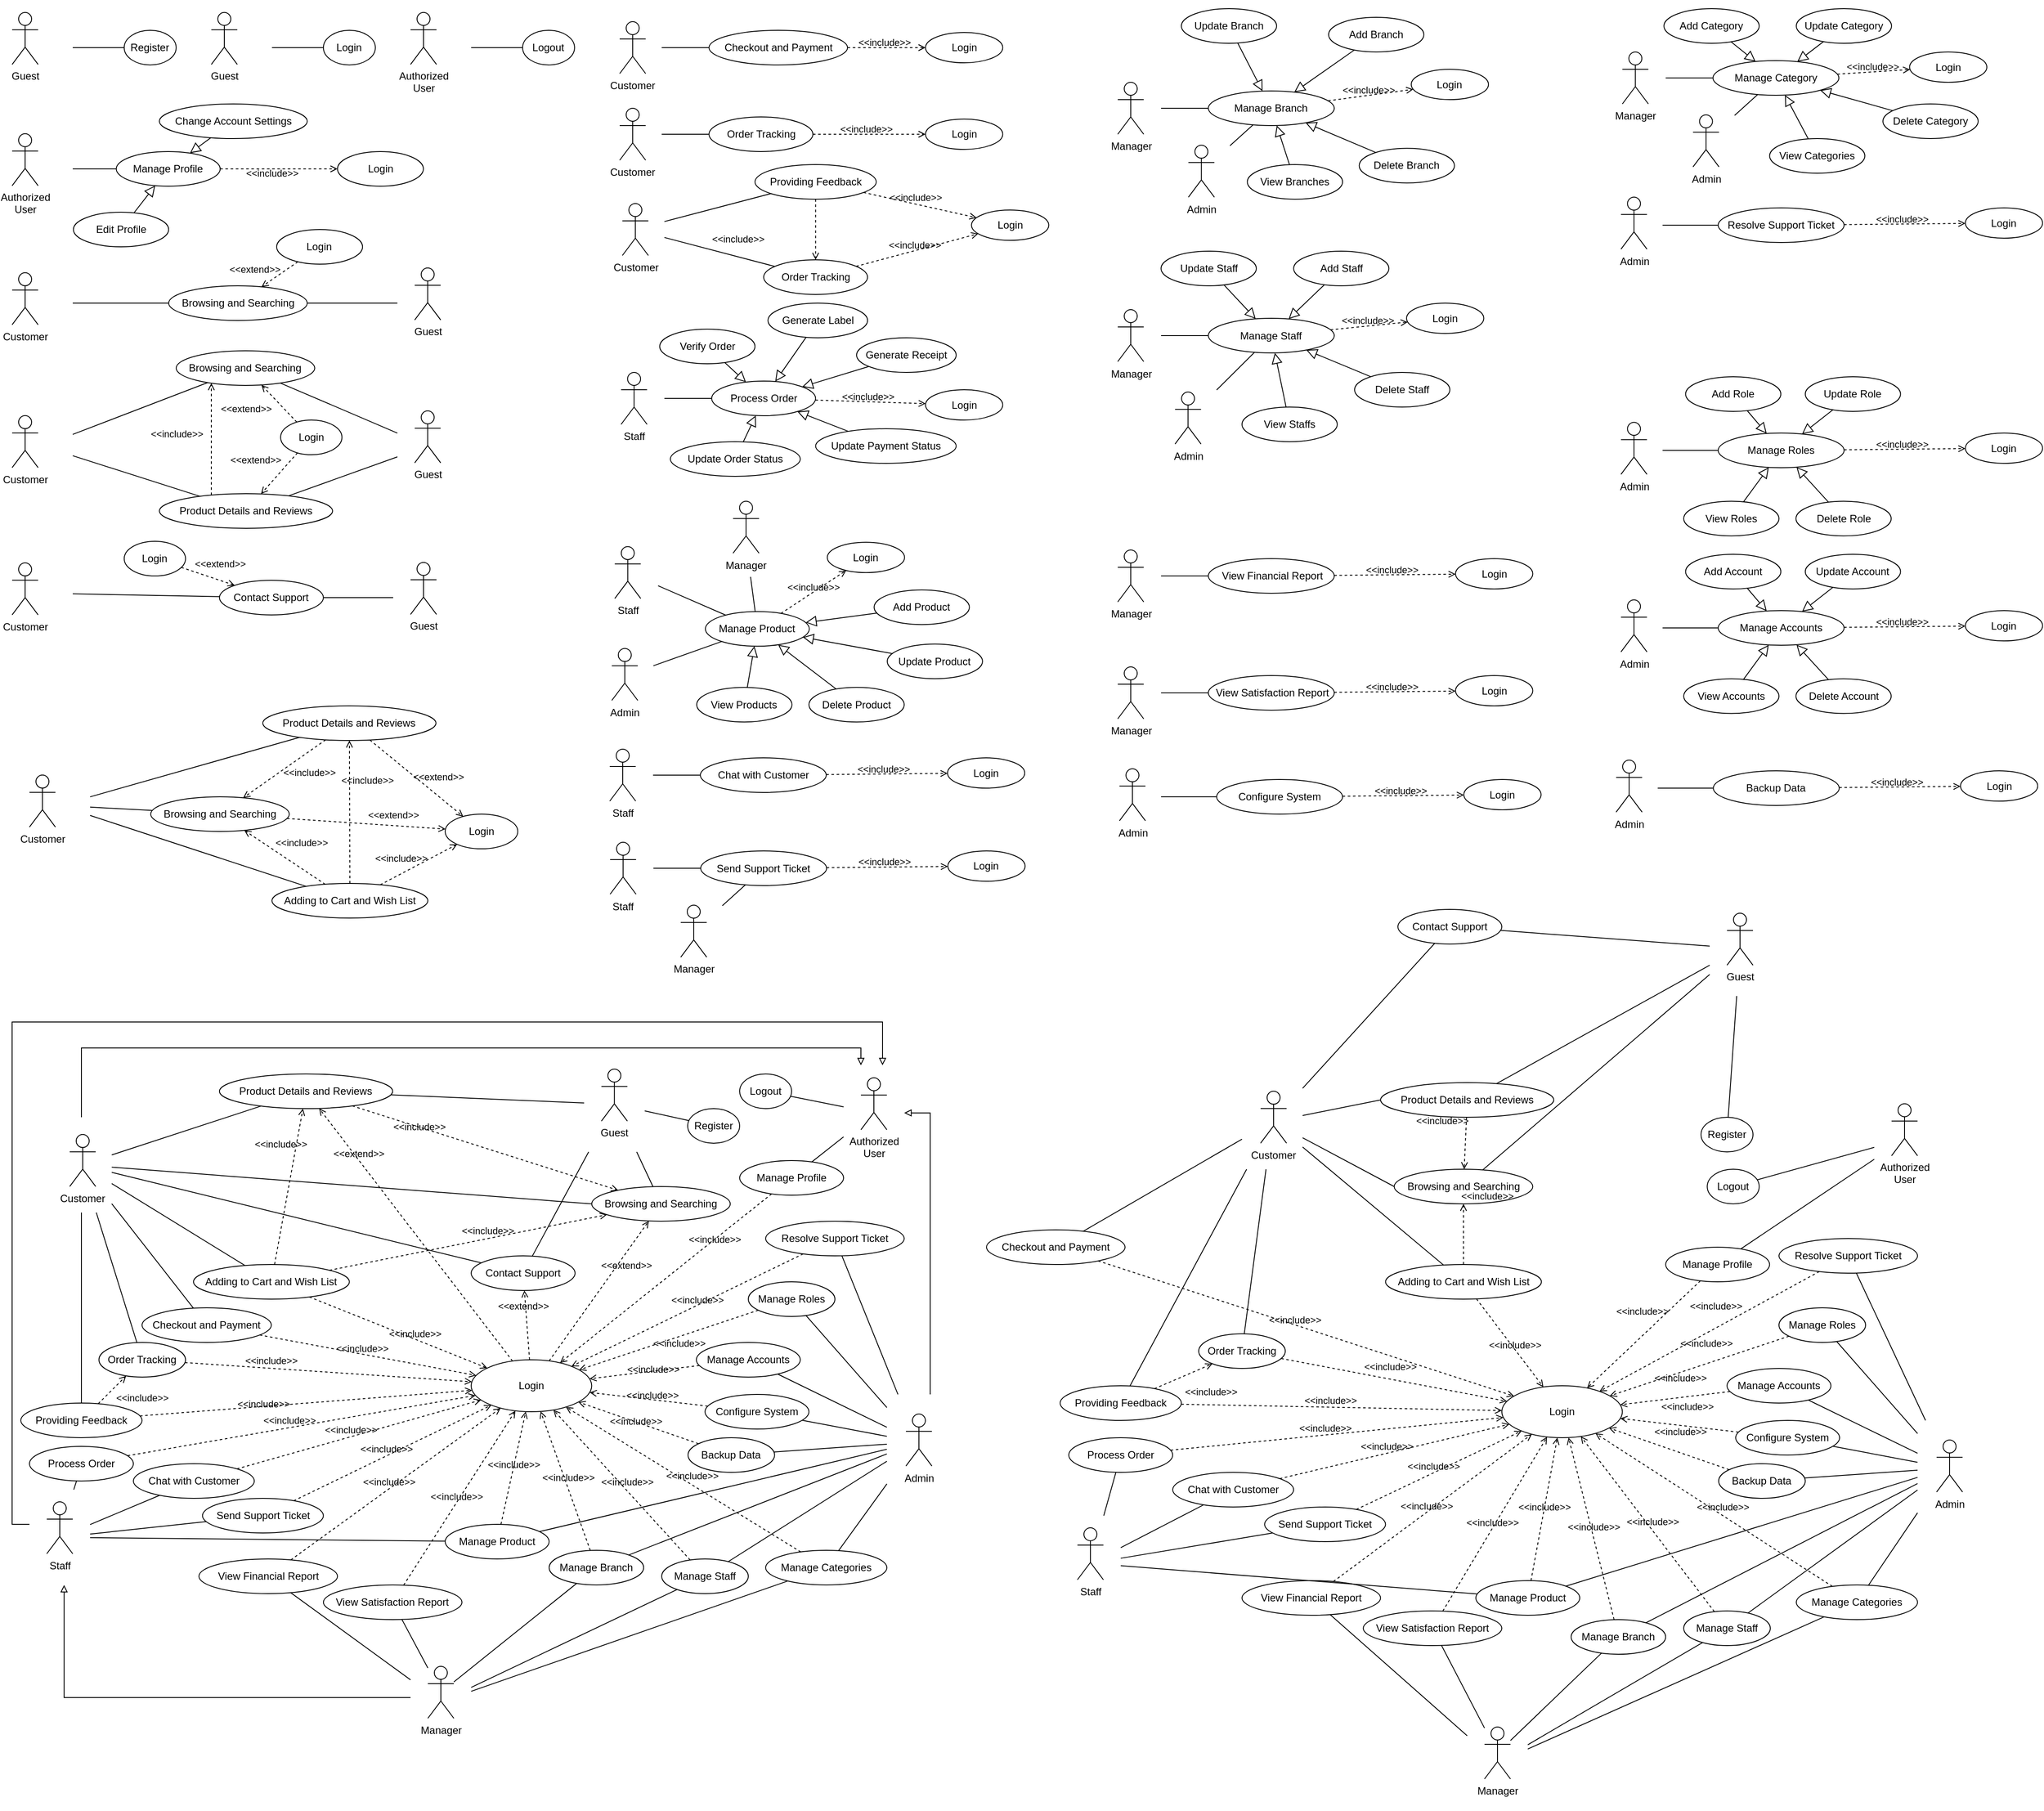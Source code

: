 <mxfile version="24.0.0" type="github" pages="4">
  <diagram name="Page-1" id="OAVciOAopp2PSWypdGUg">
    <mxGraphModel dx="1900" dy="2757" grid="1" gridSize="10" guides="1" tooltips="1" connect="1" arrows="1" fold="1" page="1" pageScale="1" pageWidth="850" pageHeight="1100" math="0" shadow="0">
      <root>
        <mxCell id="0" />
        <mxCell id="1" parent="0" />
        <mxCell id="S7UIuwEimddHGZWhYHEP-58" value="" style="group" parent="1" connectable="0" vertex="1">
          <mxGeometry x="1180" y="-1160" width="70" height="110" as="geometry" />
        </mxCell>
        <mxCell id="S7UIuwEimddHGZWhYHEP-60" value="" style="text;strokeColor=none;fillColor=none;align=left;verticalAlign=middle;spacingTop=-1;spacingLeft=4;spacingRight=4;rotatable=0;labelPosition=right;points=[];portConstraint=eastwest;" parent="S7UIuwEimddHGZWhYHEP-58" vertex="1">
          <mxGeometry width="70" height="110" as="geometry" />
        </mxCell>
        <mxCell id="S7UIuwEimddHGZWhYHEP-59" value="Guest" style="shape=umlActor;verticalLabelPosition=bottom;verticalAlign=top;html=1;outlineConnect=0;" parent="S7UIuwEimddHGZWhYHEP-58" vertex="1">
          <mxGeometry x="20" y="14.39" width="30" height="60" as="geometry" />
        </mxCell>
        <mxCell id="S7UIuwEimddHGZWhYHEP-165" value="" style="group" parent="1" connectable="0" vertex="1">
          <mxGeometry x="-335.19" y="-1740" width="70" height="110" as="geometry" />
        </mxCell>
        <mxCell id="S7UIuwEimddHGZWhYHEP-167" value="" style="text;strokeColor=none;fillColor=none;align=left;verticalAlign=middle;spacingTop=-1;spacingLeft=4;spacingRight=4;rotatable=0;labelPosition=right;points=[];portConstraint=eastwest;" parent="S7UIuwEimddHGZWhYHEP-165" vertex="1">
          <mxGeometry width="70" height="110" as="geometry" />
        </mxCell>
        <mxCell id="S7UIuwEimddHGZWhYHEP-166" value="Guest" style="shape=umlActor;verticalLabelPosition=bottom;verticalAlign=top;html=1;outlineConnect=0;" parent="S7UIuwEimddHGZWhYHEP-165" vertex="1">
          <mxGeometry x="20" y="14.39" width="30" height="60" as="geometry" />
        </mxCell>
        <mxCell id="z0ODNWcPw1WRF2wBEagm-2" value="Contact Support" style="ellipse;whiteSpace=wrap;html=1;" parent="1" vertex="1">
          <mxGeometry x="-250" y="-750" width="120" height="40" as="geometry" />
        </mxCell>
        <mxCell id="z0ODNWcPw1WRF2wBEagm-3" value="Checkout and Payment" style="ellipse;whiteSpace=wrap;html=1;" parent="1" vertex="1">
          <mxGeometry x="-630" y="-690" width="149.26" height="40" as="geometry" />
        </mxCell>
        <mxCell id="z0ODNWcPw1WRF2wBEagm-4" value="View Financial Report" style="ellipse;whiteSpace=wrap;html=1;" parent="1" vertex="1">
          <mxGeometry x="-564.33" y="-400.0" width="160" height="40" as="geometry" />
        </mxCell>
        <mxCell id="z0ODNWcPw1WRF2wBEagm-5" value="Register" style="ellipse;whiteSpace=wrap;html=1;" parent="1" vertex="1">
          <mxGeometry y="-920" width="60" height="40" as="geometry" />
        </mxCell>
        <mxCell id="z0ODNWcPw1WRF2wBEagm-6" value="Product Details and Reviews" style="ellipse;whiteSpace=wrap;html=1;" parent="1" vertex="1">
          <mxGeometry x="-540.6" y="-960" width="200" height="40" as="geometry" />
        </mxCell>
        <mxCell id="z0ODNWcPw1WRF2wBEagm-7" value="" style="endArrow=none;html=1;rounded=0;" parent="1" source="z0ODNWcPw1WRF2wBEagm-67" target="z0ODNWcPw1WRF2wBEagm-2" edge="1">
          <mxGeometry width="50" height="50" relative="1" as="geometry">
            <mxPoint x="-444.94" y="-660.07" as="sourcePoint" />
            <mxPoint x="-464.94" y="-710.07" as="targetPoint" />
          </mxGeometry>
        </mxCell>
        <mxCell id="z0ODNWcPw1WRF2wBEagm-8" value="" style="endArrow=none;html=1;rounded=0;" parent="1" source="z0ODNWcPw1WRF2wBEagm-67" target="z0ODNWcPw1WRF2wBEagm-3" edge="1">
          <mxGeometry width="50" height="50" relative="1" as="geometry">
            <mxPoint x="-684.94" y="-670.07" as="sourcePoint" />
            <mxPoint x="-634.94" y="-720.07" as="targetPoint" />
          </mxGeometry>
        </mxCell>
        <mxCell id="z0ODNWcPw1WRF2wBEagm-9" value="Configure System" style="ellipse;whiteSpace=wrap;html=1;" parent="1" vertex="1">
          <mxGeometry x="20.0" y="-590" width="120" height="40" as="geometry" />
        </mxCell>
        <mxCell id="z0ODNWcPw1WRF2wBEagm-10" value="" style="endArrow=none;html=1;rounded=0;" parent="1" source="z0ODNWcPw1WRF2wBEagm-73" target="z0ODNWcPw1WRF2wBEagm-9" edge="1">
          <mxGeometry width="50" height="50" relative="1" as="geometry">
            <mxPoint x="-144.94" y="-0.07" as="sourcePoint" />
            <mxPoint x="-94.94" y="-50.07" as="targetPoint" />
          </mxGeometry>
        </mxCell>
        <mxCell id="z0ODNWcPw1WRF2wBEagm-11" value="" style="endArrow=none;html=1;rounded=0;" parent="1" source="z0ODNWcPw1WRF2wBEagm-5" target="z0ODNWcPw1WRF2wBEagm-76" edge="1">
          <mxGeometry width="50" height="50" relative="1" as="geometry">
            <mxPoint x="-288.76" y="-513.65" as="sourcePoint" />
            <mxPoint x="-308.76" y="-683.65" as="targetPoint" />
          </mxGeometry>
        </mxCell>
        <mxCell id="z0ODNWcPw1WRF2wBEagm-12" value="" style="endArrow=none;html=1;rounded=0;" parent="1" source="z0ODNWcPw1WRF2wBEagm-49" target="z0ODNWcPw1WRF2wBEagm-73" edge="1">
          <mxGeometry width="50" height="50" relative="1" as="geometry">
            <mxPoint x="138.871" y="-489.572" as="sourcePoint" />
            <mxPoint x="395.06" y="-546.656" as="targetPoint" />
          </mxGeometry>
        </mxCell>
        <mxCell id="z0ODNWcPw1WRF2wBEagm-13" value="" style="endArrow=none;html=1;rounded=0;" parent="1" source="z0ODNWcPw1WRF2wBEagm-55" target="z0ODNWcPw1WRF2wBEagm-73" edge="1">
          <mxGeometry width="50" height="50" relative="1" as="geometry">
            <mxPoint x="202.745" y="-603.327" as="sourcePoint" />
            <mxPoint x="-448.94" y="44.813" as="targetPoint" />
          </mxGeometry>
        </mxCell>
        <mxCell id="z0ODNWcPw1WRF2wBEagm-14" value="" style="endArrow=none;html=1;rounded=0;entryX=0;entryY=0.5;entryDx=0;entryDy=0;" parent="1" source="z0ODNWcPw1WRF2wBEagm-67" target="z0ODNWcPw1WRF2wBEagm-27" edge="1">
          <mxGeometry width="50" height="50" relative="1" as="geometry">
            <mxPoint x="-408.94" y="-879.157" as="sourcePoint" />
            <mxPoint x="-262.94" y="-893.46" as="targetPoint" />
          </mxGeometry>
        </mxCell>
        <mxCell id="z0ODNWcPw1WRF2wBEagm-15" value="" style="endArrow=none;html=1;rounded=0;" parent="1" source="z0ODNWcPw1WRF2wBEagm-70" target="z0ODNWcPw1WRF2wBEagm-4" edge="1">
          <mxGeometry width="50" height="50" relative="1" as="geometry">
            <mxPoint x="-508.94" y="-207.07" as="sourcePoint" />
            <mxPoint x="-306.94" y="-259.07" as="targetPoint" />
          </mxGeometry>
        </mxCell>
        <mxCell id="z0ODNWcPw1WRF2wBEagm-22" value="" style="endArrow=none;html=1;rounded=0;" parent="1" source="z0ODNWcPw1WRF2wBEagm-67" target="z0ODNWcPw1WRF2wBEagm-23" edge="1">
          <mxGeometry width="50" height="50" relative="1" as="geometry">
            <mxPoint x="-578.94" y="-884.511" as="sourcePoint" />
            <mxPoint x="-533.94" y="-1001.46" as="targetPoint" />
          </mxGeometry>
        </mxCell>
        <mxCell id="z0ODNWcPw1WRF2wBEagm-23" value="Adding to Cart and Wish List" style="ellipse;whiteSpace=wrap;html=1;" parent="1" vertex="1">
          <mxGeometry x="-570.6" y="-740" width="180" height="40" as="geometry" />
        </mxCell>
        <mxCell id="z0ODNWcPw1WRF2wBEagm-24" value="" style="endArrow=none;html=1;rounded=0;" parent="1" source="z0ODNWcPw1WRF2wBEagm-67" target="z0ODNWcPw1WRF2wBEagm-6" edge="1">
          <mxGeometry width="50" height="50" relative="1" as="geometry">
            <mxPoint x="-508.94" y="-240.07" as="sourcePoint" />
            <mxPoint x="-325.94" y="-343.07" as="targetPoint" />
          </mxGeometry>
        </mxCell>
        <mxCell id="z0ODNWcPw1WRF2wBEagm-25" style="edgeStyle=orthogonalEdgeStyle;rounded=0;orthogonalLoop=1;jettySize=auto;html=1;endArrow=block;endFill=0;" parent="1" source="z0ODNWcPw1WRF2wBEagm-70" target="z0ODNWcPw1WRF2wBEagm-95" edge="1">
          <mxGeometry relative="1" as="geometry">
            <Array as="points">
              <mxPoint x="-720" y="-240" />
            </Array>
            <mxPoint x="-434.94" y="78.93" as="sourcePoint" />
            <mxPoint x="-430" y="-180" as="targetPoint" />
          </mxGeometry>
        </mxCell>
        <mxCell id="z0ODNWcPw1WRF2wBEagm-27" value="Browsing and Searching" style="ellipse;whiteSpace=wrap;html=1;" parent="1" vertex="1">
          <mxGeometry x="-110.81" y="-830" width="160" height="40" as="geometry" />
        </mxCell>
        <mxCell id="z0ODNWcPw1WRF2wBEagm-35" value="Login" style="ellipse;whiteSpace=wrap;html=1;" parent="1" vertex="1">
          <mxGeometry x="-250" y="-630" width="139.19" height="60" as="geometry" />
        </mxCell>
        <mxCell id="z0ODNWcPw1WRF2wBEagm-49" value="Manage Branch" style="ellipse;whiteSpace=wrap;html=1;" parent="1" vertex="1">
          <mxGeometry x="-160" y="-410" width="109.19" height="40" as="geometry" />
        </mxCell>
        <mxCell id="z0ODNWcPw1WRF2wBEagm-54" value="" style="endArrow=none;html=1;rounded=0;" parent="1" source="z0ODNWcPw1WRF2wBEagm-49" target="z0ODNWcPw1WRF2wBEagm-69" edge="1">
          <mxGeometry width="50" height="50" relative="1" as="geometry">
            <mxPoint x="-51.86" y="-176.57" as="sourcePoint" />
            <mxPoint x="113.08" y="-189.5" as="targetPoint" />
          </mxGeometry>
        </mxCell>
        <mxCell id="z0ODNWcPw1WRF2wBEagm-55" value="Manage Product" style="ellipse;whiteSpace=wrap;html=1;" parent="1" vertex="1">
          <mxGeometry x="-280" y="-440.0" width="120" height="40" as="geometry" />
        </mxCell>
        <mxCell id="z0ODNWcPw1WRF2wBEagm-65" value="" style="group" parent="1" connectable="0" vertex="1">
          <mxGeometry x="-735" y="-910" width="70" height="110" as="geometry" />
        </mxCell>
        <mxCell id="z0ODNWcPw1WRF2wBEagm-66" value="Customer" style="shape=umlActor;verticalLabelPosition=bottom;verticalAlign=top;html=1;" parent="z0ODNWcPw1WRF2wBEagm-65" vertex="1">
          <mxGeometry x="21.49" y="19.93" width="30" height="60" as="geometry" />
        </mxCell>
        <mxCell id="z0ODNWcPw1WRF2wBEagm-67" value="" style="text;strokeColor=none;fillColor=none;align=left;verticalAlign=middle;spacingTop=-1;spacingLeft=4;spacingRight=4;rotatable=0;labelPosition=right;points=[];portConstraint=eastwest;" parent="z0ODNWcPw1WRF2wBEagm-65" vertex="1">
          <mxGeometry width="70" height="110" as="geometry" />
        </mxCell>
        <mxCell id="z0ODNWcPw1WRF2wBEagm-68" value="" style="group" parent="1" connectable="0" vertex="1">
          <mxGeometry x="-320" y="-290" width="70" height="110" as="geometry" />
        </mxCell>
        <mxCell id="z0ODNWcPw1WRF2wBEagm-70" value="" style="text;strokeColor=none;fillColor=none;align=left;verticalAlign=middle;spacingTop=-1;spacingLeft=4;spacingRight=4;rotatable=0;labelPosition=right;points=[];portConstraint=eastwest;" parent="z0ODNWcPw1WRF2wBEagm-68" vertex="1">
          <mxGeometry width="70" height="110" as="geometry" />
        </mxCell>
        <mxCell id="z0ODNWcPw1WRF2wBEagm-69" value="Manager" style="shape=umlActor;verticalLabelPosition=bottom;verticalAlign=top;html=1;outlineConnect=0;" parent="z0ODNWcPw1WRF2wBEagm-68" vertex="1">
          <mxGeometry x="20" y="13.99" width="30" height="60" as="geometry" />
        </mxCell>
        <mxCell id="z0ODNWcPw1WRF2wBEagm-74" value="" style="group" parent="1" connectable="0" vertex="1">
          <mxGeometry x="-119.63" y="-980" width="70" height="110" as="geometry" />
        </mxCell>
        <mxCell id="z0ODNWcPw1WRF2wBEagm-76" value="" style="text;strokeColor=none;fillColor=none;align=left;verticalAlign=middle;spacingTop=-1;spacingLeft=4;spacingRight=4;rotatable=0;labelPosition=right;points=[];portConstraint=eastwest;" parent="z0ODNWcPw1WRF2wBEagm-74" vertex="1">
          <mxGeometry width="70" height="110" as="geometry" />
        </mxCell>
        <mxCell id="z0ODNWcPw1WRF2wBEagm-75" value="Guest" style="shape=umlActor;verticalLabelPosition=bottom;verticalAlign=top;html=1;outlineConnect=0;" parent="z0ODNWcPw1WRF2wBEagm-74" vertex="1">
          <mxGeometry x="20" y="14.39" width="30" height="60" as="geometry" />
        </mxCell>
        <mxCell id="z0ODNWcPw1WRF2wBEagm-82" value="" style="group" parent="1" connectable="0" vertex="1">
          <mxGeometry x="180" y="-970" width="70" height="110" as="geometry" />
        </mxCell>
        <mxCell id="z0ODNWcPw1WRF2wBEagm-81" value="" style="text;strokeColor=none;fillColor=none;align=left;verticalAlign=middle;spacingTop=-1;spacingLeft=4;spacingRight=4;rotatable=0;labelPosition=right;points=[];portConstraint=eastwest;container=0;" parent="z0ODNWcPw1WRF2wBEagm-82" vertex="1">
          <mxGeometry width="70" height="110" as="geometry" />
        </mxCell>
        <mxCell id="z0ODNWcPw1WRF2wBEagm-80" value="Authorized&lt;br&gt;User" style="shape=umlActor;verticalLabelPosition=bottom;verticalAlign=top;html=1;outlineConnect=0;container=0;" parent="z0ODNWcPw1WRF2wBEagm-82" vertex="1">
          <mxGeometry x="20" y="14.39" width="30" height="60" as="geometry" />
        </mxCell>
        <mxCell id="z0ODNWcPw1WRF2wBEagm-83" value="Logout" style="ellipse;whiteSpace=wrap;html=1;" parent="1" vertex="1">
          <mxGeometry x="60.0" y="-960" width="60" height="40" as="geometry" />
        </mxCell>
        <mxCell id="z0ODNWcPw1WRF2wBEagm-84" value="" style="endArrow=none;html=1;rounded=0;" parent="1" source="z0ODNWcPw1WRF2wBEagm-81" target="z0ODNWcPw1WRF2wBEagm-83" edge="1">
          <mxGeometry width="50" height="50" relative="1" as="geometry">
            <mxPoint x="153.06" y="-752.33" as="sourcePoint" />
            <mxPoint x="-304.96" y="-836.98" as="targetPoint" />
          </mxGeometry>
        </mxCell>
        <mxCell id="z0ODNWcPw1WRF2wBEagm-85" value="Manage Profile" style="ellipse;whiteSpace=wrap;html=1;" parent="1" vertex="1">
          <mxGeometry x="60.0" y="-860" width="120" height="40" as="geometry" />
        </mxCell>
        <mxCell id="z0ODNWcPw1WRF2wBEagm-86" value="" style="endArrow=none;html=1;rounded=0;" parent="1" source="z0ODNWcPw1WRF2wBEagm-81" target="z0ODNWcPw1WRF2wBEagm-85" edge="1">
          <mxGeometry width="50" height="50" relative="1" as="geometry">
            <mxPoint x="144.94" y="-680.39" as="sourcePoint" />
            <mxPoint x="-200.0" y="-305.46" as="targetPoint" />
          </mxGeometry>
        </mxCell>
        <mxCell id="z0ODNWcPw1WRF2wBEagm-87" value="Order Tracking" style="ellipse;whiteSpace=wrap;html=1;" parent="1" vertex="1">
          <mxGeometry x="-679.78" y="-650" width="100" height="40" as="geometry" />
        </mxCell>
        <mxCell id="z0ODNWcPw1WRF2wBEagm-88" value="" style="endArrow=none;html=1;rounded=0;" parent="1" source="z0ODNWcPw1WRF2wBEagm-67" target="z0ODNWcPw1WRF2wBEagm-87" edge="1">
          <mxGeometry width="50" height="50" relative="1" as="geometry">
            <mxPoint x="-560" y="-569.85" as="sourcePoint" />
            <mxPoint x="-634.94" y="-665.92" as="targetPoint" />
          </mxGeometry>
        </mxCell>
        <mxCell id="z0ODNWcPw1WRF2wBEagm-89" value="" style="endArrow=none;html=1;rounded=0;" parent="1" source="z0ODNWcPw1WRF2wBEagm-67" target="z0ODNWcPw1WRF2wBEagm-90" edge="1">
          <mxGeometry width="50" height="50" relative="1" as="geometry">
            <mxPoint x="-558.51" y="-510" as="sourcePoint" />
            <mxPoint x="-633.45" y="-606.07" as="targetPoint" />
          </mxGeometry>
        </mxCell>
        <mxCell id="z0ODNWcPw1WRF2wBEagm-90" value="Providing Feedback" style="ellipse;whiteSpace=wrap;html=1;" parent="1" vertex="1">
          <mxGeometry x="-770" y="-580" width="140" height="40" as="geometry" />
        </mxCell>
        <mxCell id="z0ODNWcPw1WRF2wBEagm-91" value="" style="endArrow=none;html=1;rounded=0;" parent="1" source="z0ODNWcPw1WRF2wBEagm-27" target="z0ODNWcPw1WRF2wBEagm-76" edge="1">
          <mxGeometry width="50" height="50" relative="1" as="geometry">
            <mxPoint x="-380" y="-650" as="sourcePoint" />
            <mxPoint x="-256" y="-741" as="targetPoint" />
          </mxGeometry>
        </mxCell>
        <mxCell id="z0ODNWcPw1WRF2wBEagm-92" value="" style="endArrow=none;html=1;rounded=0;" parent="1" source="z0ODNWcPw1WRF2wBEagm-6" target="z0ODNWcPw1WRF2wBEagm-76" edge="1">
          <mxGeometry width="50" height="50" relative="1" as="geometry">
            <mxPoint x="-150" y="-758" as="sourcePoint" />
            <mxPoint x="258" y="-744" as="targetPoint" />
          </mxGeometry>
        </mxCell>
        <mxCell id="z0ODNWcPw1WRF2wBEagm-93" value="" style="endArrow=none;html=1;rounded=0;" parent="1" source="z0ODNWcPw1WRF2wBEagm-2" target="z0ODNWcPw1WRF2wBEagm-76" edge="1">
          <mxGeometry width="50" height="50" relative="1" as="geometry">
            <mxPoint x="-120" y="-701" as="sourcePoint" />
            <mxPoint x="258" y="-739" as="targetPoint" />
          </mxGeometry>
        </mxCell>
        <mxCell id="z0ODNWcPw1WRF2wBEagm-94" value="" style="group" parent="1" connectable="0" vertex="1">
          <mxGeometry x="-760" y="-480" width="70" height="110" as="geometry" />
        </mxCell>
        <mxCell id="z0ODNWcPw1WRF2wBEagm-95" value="" style="text;strokeColor=none;fillColor=none;align=left;verticalAlign=middle;spacingTop=-1;spacingLeft=4;spacingRight=4;rotatable=0;labelPosition=right;points=[];portConstraint=eastwest;" parent="z0ODNWcPw1WRF2wBEagm-94" vertex="1">
          <mxGeometry width="70" height="110" as="geometry" />
        </mxCell>
        <mxCell id="z0ODNWcPw1WRF2wBEagm-96" value="Staff" style="shape=umlActor;verticalLabelPosition=bottom;verticalAlign=top;html=1;outlineConnect=0;" parent="z0ODNWcPw1WRF2wBEagm-94" vertex="1">
          <mxGeometry x="20" y="13.99" width="30" height="60" as="geometry" />
        </mxCell>
        <mxCell id="z0ODNWcPw1WRF2wBEagm-97" value="Process Order" style="ellipse;whiteSpace=wrap;html=1;" parent="1" vertex="1">
          <mxGeometry x="-760" y="-530" width="120" height="40" as="geometry" />
        </mxCell>
        <mxCell id="z0ODNWcPw1WRF2wBEagm-98" value="" style="endArrow=none;html=1;rounded=0;" parent="1" source="z0ODNWcPw1WRF2wBEagm-97" target="z0ODNWcPw1WRF2wBEagm-95" edge="1">
          <mxGeometry width="50" height="50" relative="1" as="geometry">
            <mxPoint x="-188.42" y="-146.64" as="sourcePoint" />
            <mxPoint x="-535.12" y="-329.5" as="targetPoint" />
          </mxGeometry>
        </mxCell>
        <mxCell id="z0ODNWcPw1WRF2wBEagm-99" value="Chat with Customer" style="ellipse;whiteSpace=wrap;html=1;" parent="1" vertex="1">
          <mxGeometry x="-640" y="-510" width="139.63" height="40" as="geometry" />
        </mxCell>
        <mxCell id="z0ODNWcPw1WRF2wBEagm-100" value="" style="endArrow=none;html=1;rounded=0;" parent="1" source="z0ODNWcPw1WRF2wBEagm-99" target="z0ODNWcPw1WRF2wBEagm-95" edge="1">
          <mxGeometry width="50" height="50" relative="1" as="geometry">
            <mxPoint x="-189.91" y="-101.25" as="sourcePoint" />
            <mxPoint x="-575.12" y="-399.61" as="targetPoint" />
          </mxGeometry>
        </mxCell>
        <mxCell id="z0ODNWcPw1WRF2wBEagm-104" value="Send Support Ticket" style="ellipse;whiteSpace=wrap;html=1;" parent="1" vertex="1">
          <mxGeometry x="-560.23" y="-470" width="139.63" height="40" as="geometry" />
        </mxCell>
        <mxCell id="z0ODNWcPw1WRF2wBEagm-105" value="" style="endArrow=none;html=1;rounded=0;" parent="1" source="z0ODNWcPw1WRF2wBEagm-104" target="z0ODNWcPw1WRF2wBEagm-95" edge="1">
          <mxGeometry width="50" height="50" relative="1" as="geometry">
            <mxPoint x="-188.05" y="-1.64" as="sourcePoint" />
            <mxPoint x="-571.77" y="-336.39" as="targetPoint" />
          </mxGeometry>
        </mxCell>
        <mxCell id="z0ODNWcPw1WRF2wBEagm-106" value="Manage Staff" style="ellipse;whiteSpace=wrap;html=1;" parent="1" vertex="1">
          <mxGeometry x="-30" y="-400" width="100" height="40" as="geometry" />
        </mxCell>
        <mxCell id="z0ODNWcPw1WRF2wBEagm-107" value="" style="endArrow=none;html=1;rounded=0;" parent="1" source="z0ODNWcPw1WRF2wBEagm-106" target="z0ODNWcPw1WRF2wBEagm-70" edge="1">
          <mxGeometry width="50" height="50" relative="1" as="geometry">
            <mxPoint x="61.65" y="-76.57" as="sourcePoint" />
            <mxPoint x="-275.49" y="-65" as="targetPoint" />
          </mxGeometry>
        </mxCell>
        <mxCell id="z0ODNWcPw1WRF2wBEagm-108" value="Manage Categories" style="ellipse;whiteSpace=wrap;html=1;" parent="1" vertex="1">
          <mxGeometry x="90" y="-410.0" width="140" height="40" as="geometry" />
        </mxCell>
        <mxCell id="z0ODNWcPw1WRF2wBEagm-109" value="" style="endArrow=none;html=1;rounded=0;" parent="1" source="z0ODNWcPw1WRF2wBEagm-108" target="z0ODNWcPw1WRF2wBEagm-70" edge="1">
          <mxGeometry width="50" height="50" relative="1" as="geometry">
            <mxPoint x="71.21" y="92.86" as="sourcePoint" />
            <mxPoint x="-275.49" y="-81" as="targetPoint" />
          </mxGeometry>
        </mxCell>
        <mxCell id="z0ODNWcPw1WRF2wBEagm-110" value="View Satisfaction Report" style="ellipse;whiteSpace=wrap;html=1;" parent="1" vertex="1">
          <mxGeometry x="-420.6" y="-370.0" width="160" height="40" as="geometry" />
        </mxCell>
        <mxCell id="z0ODNWcPw1WRF2wBEagm-111" value="" style="endArrow=none;html=1;rounded=0;" parent="1" source="z0ODNWcPw1WRF2wBEagm-69" target="z0ODNWcPw1WRF2wBEagm-110" edge="1">
          <mxGeometry width="50" height="50" relative="1" as="geometry">
            <mxPoint x="-390.86" y="-80.21" as="sourcePoint" />
            <mxPoint x="-308.8" y="-205.28" as="targetPoint" />
          </mxGeometry>
        </mxCell>
        <mxCell id="z0ODNWcPw1WRF2wBEagm-112" value="" style="endArrow=none;html=1;rounded=0;" parent="1" source="z0ODNWcPw1WRF2wBEagm-108" target="z0ODNWcPw1WRF2wBEagm-73" edge="1">
          <mxGeometry width="50" height="50" relative="1" as="geometry">
            <mxPoint x="-181" y="-215" as="sourcePoint" />
            <mxPoint x="260" y="-386" as="targetPoint" />
          </mxGeometry>
        </mxCell>
        <mxCell id="z0ODNWcPw1WRF2wBEagm-113" value="" style="endArrow=none;html=1;rounded=0;" parent="1" source="z0ODNWcPw1WRF2wBEagm-106" target="z0ODNWcPw1WRF2wBEagm-73" edge="1">
          <mxGeometry width="50" height="50" relative="1" as="geometry">
            <mxPoint x="-137" y="-168" as="sourcePoint" />
            <mxPoint x="260" y="-381" as="targetPoint" />
          </mxGeometry>
        </mxCell>
        <mxCell id="z0ODNWcPw1WRF2wBEagm-114" value="" style="endArrow=none;html=1;rounded=0;" parent="1" source="z0ODNWcPw1WRF2wBEagm-55" target="z0ODNWcPw1WRF2wBEagm-95" edge="1">
          <mxGeometry width="50" height="50" relative="1" as="geometry">
            <mxPoint x="-433.63" y="-332" as="sourcePoint" />
            <mxPoint x="-563.63" y="-413" as="targetPoint" />
          </mxGeometry>
        </mxCell>
        <mxCell id="z0ODNWcPw1WRF2wBEagm-115" value="" style="endArrow=none;html=1;rounded=0;" parent="1" source="z0ODNWcPw1WRF2wBEagm-73" target="z0ODNWcPw1WRF2wBEagm-116" edge="1">
          <mxGeometry width="50" height="50" relative="1" as="geometry">
            <mxPoint x="210" y="-455.39" as="sourcePoint" />
            <mxPoint x="-134.94" y="-95.46" as="targetPoint" />
          </mxGeometry>
        </mxCell>
        <mxCell id="z0ODNWcPw1WRF2wBEagm-116" value="Backup Data" style="ellipse;whiteSpace=wrap;html=1;" parent="1" vertex="1">
          <mxGeometry x="0.37" y="-540" width="100" height="40" as="geometry" />
        </mxCell>
        <mxCell id="z0ODNWcPw1WRF2wBEagm-117" value="" style="endArrow=none;html=1;rounded=0;" parent="1" source="z0ODNWcPw1WRF2wBEagm-73" target="z0ODNWcPw1WRF2wBEagm-118" edge="1">
          <mxGeometry width="50" height="50" relative="1" as="geometry">
            <mxPoint x="160" y="-500.39" as="sourcePoint" />
            <mxPoint x="-184.94" y="-140.46" as="targetPoint" />
          </mxGeometry>
        </mxCell>
        <mxCell id="z0ODNWcPw1WRF2wBEagm-118" value="Manage Accounts" style="ellipse;whiteSpace=wrap;html=1;" parent="1" vertex="1">
          <mxGeometry x="10.0" y="-650" width="120" height="40" as="geometry" />
        </mxCell>
        <mxCell id="z0ODNWcPw1WRF2wBEagm-119" value="" style="endArrow=none;html=1;rounded=0;" parent="1" source="z0ODNWcPw1WRF2wBEagm-73" target="z0ODNWcPw1WRF2wBEagm-120" edge="1">
          <mxGeometry width="50" height="50" relative="1" as="geometry">
            <mxPoint x="140" y="-550.39" as="sourcePoint" />
            <mxPoint x="-204.94" y="-190.46" as="targetPoint" />
          </mxGeometry>
        </mxCell>
        <mxCell id="z0ODNWcPw1WRF2wBEagm-120" value="Manage Roles" style="ellipse;whiteSpace=wrap;html=1;" parent="1" vertex="1">
          <mxGeometry x="70.0" y="-720" width="100" height="40" as="geometry" />
        </mxCell>
        <mxCell id="z0ODNWcPw1WRF2wBEagm-121" value="" style="endArrow=none;html=1;rounded=0;" parent="1" source="z0ODNWcPw1WRF2wBEagm-73" target="z0ODNWcPw1WRF2wBEagm-122" edge="1">
          <mxGeometry width="50" height="50" relative="1" as="geometry">
            <mxPoint x="140" y="-610.39" as="sourcePoint" />
            <mxPoint x="-204.94" y="-250.46" as="targetPoint" />
          </mxGeometry>
        </mxCell>
        <mxCell id="z0ODNWcPw1WRF2wBEagm-122" value="Resolve Support Ticket" style="ellipse;whiteSpace=wrap;html=1;" parent="1" vertex="1">
          <mxGeometry x="90.0" y="-790" width="160" height="40" as="geometry" />
        </mxCell>
        <mxCell id="FoG-TAjeeQn-jl_6BKkU-1" style="edgeStyle=orthogonalEdgeStyle;rounded=0;orthogonalLoop=1;jettySize=auto;html=1;endArrow=block;endFill=0;" parent="1" source="z0ODNWcPw1WRF2wBEagm-67" target="z0ODNWcPw1WRF2wBEagm-81" edge="1">
          <mxGeometry relative="1" as="geometry">
            <Array as="points">
              <mxPoint x="-700" y="-990" />
              <mxPoint x="200" y="-990" />
            </Array>
            <mxPoint x="-110" y="-50" as="sourcePoint" />
            <mxPoint x="-415" y="-390" as="targetPoint" />
          </mxGeometry>
        </mxCell>
        <mxCell id="FoG-TAjeeQn-jl_6BKkU-2" style="edgeStyle=orthogonalEdgeStyle;rounded=0;orthogonalLoop=1;jettySize=auto;html=1;endArrow=block;endFill=0;" parent="1" source="z0ODNWcPw1WRF2wBEagm-73" target="z0ODNWcPw1WRF2wBEagm-81" edge="1">
          <mxGeometry relative="1" as="geometry">
            <Array as="points">
              <mxPoint x="280" y="-915" />
            </Array>
            <mxPoint x="-415" y="-680" as="sourcePoint" />
            <mxPoint x="218" y="-595" as="targetPoint" />
          </mxGeometry>
        </mxCell>
        <mxCell id="FoG-TAjeeQn-jl_6BKkU-4" style="edgeStyle=orthogonalEdgeStyle;rounded=0;orthogonalLoop=1;jettySize=auto;html=1;endArrow=block;endFill=0;" parent="1" source="z0ODNWcPw1WRF2wBEagm-95" target="z0ODNWcPw1WRF2wBEagm-81" edge="1">
          <mxGeometry relative="1" as="geometry">
            <Array as="points">
              <mxPoint x="-780" y="-440" />
              <mxPoint x="-780" y="-1020" />
              <mxPoint x="225" y="-1020" />
            </Array>
            <mxPoint x="183" y="-460" as="sourcePoint" />
            <mxPoint x="183" y="-540" as="targetPoint" />
          </mxGeometry>
        </mxCell>
        <mxCell id="S7UIuwEimddHGZWhYHEP-1" value="&amp;lt;&amp;lt;include&amp;gt;&amp;gt;" style="html=1;verticalAlign=bottom;labelBackgroundColor=none;endArrow=open;endFill=0;dashed=1;rounded=0;" parent="1" source="z0ODNWcPw1WRF2wBEagm-6" target="z0ODNWcPw1WRF2wBEagm-27" edge="1">
          <mxGeometry x="-0.481" y="-8" width="160" relative="1" as="geometry">
            <mxPoint x="-220" y="-770" as="sourcePoint" />
            <mxPoint x="-80" y="-660" as="targetPoint" />
            <mxPoint as="offset" />
          </mxGeometry>
        </mxCell>
        <mxCell id="S7UIuwEimddHGZWhYHEP-2" value="&amp;lt;&amp;lt;include&amp;gt;&amp;gt;" style="html=1;verticalAlign=bottom;labelBackgroundColor=none;endArrow=open;endFill=0;dashed=1;rounded=0;" parent="1" source="z0ODNWcPw1WRF2wBEagm-23" target="z0ODNWcPw1WRF2wBEagm-27" edge="1">
          <mxGeometry x="0.145" width="160" relative="1" as="geometry">
            <mxPoint x="-217" y="-780" as="sourcePoint" />
            <mxPoint x="-243" y="-850" as="targetPoint" />
            <mxPoint x="-1" as="offset" />
          </mxGeometry>
        </mxCell>
        <mxCell id="S7UIuwEimddHGZWhYHEP-3" value="&amp;lt;&amp;lt;include&amp;gt;&amp;gt;" style="html=1;verticalAlign=bottom;labelBackgroundColor=none;endArrow=open;endFill=0;dashed=1;rounded=0;" parent="1" source="z0ODNWcPw1WRF2wBEagm-23" target="z0ODNWcPw1WRF2wBEagm-35" edge="1">
          <mxGeometry x="0.196" y="-2" width="160" relative="1" as="geometry">
            <mxPoint x="-196" y="-680" as="sourcePoint" />
            <mxPoint x="-244" y="-850" as="targetPoint" />
            <mxPoint as="offset" />
          </mxGeometry>
        </mxCell>
        <mxCell id="S7UIuwEimddHGZWhYHEP-5" value="&amp;lt;&amp;lt;include&amp;gt;&amp;gt;" style="html=1;verticalAlign=bottom;labelBackgroundColor=none;endArrow=open;endFill=0;dashed=1;rounded=0;" parent="1" source="z0ODNWcPw1WRF2wBEagm-85" target="z0ODNWcPw1WRF2wBEagm-35" edge="1">
          <mxGeometry x="-0.42" y="6" width="160" relative="1" as="geometry">
            <mxPoint x="-179" y="-680" as="sourcePoint" />
            <mxPoint x="-77" y="-851" as="targetPoint" />
            <mxPoint x="1" as="offset" />
          </mxGeometry>
        </mxCell>
        <mxCell id="S7UIuwEimddHGZWhYHEP-6" value="&amp;lt;&amp;lt;include&amp;gt;&amp;gt;" style="html=1;verticalAlign=bottom;labelBackgroundColor=none;endArrow=open;endFill=0;dashed=1;rounded=0;" parent="1" source="z0ODNWcPw1WRF2wBEagm-3" target="z0ODNWcPw1WRF2wBEagm-35" edge="1">
          <mxGeometry x="-0.05" y="-3" width="160" relative="1" as="geometry">
            <mxPoint x="-228" y="-681" as="sourcePoint" />
            <mxPoint x="-150" y="-616" as="targetPoint" />
            <mxPoint as="offset" />
          </mxGeometry>
        </mxCell>
        <mxCell id="S7UIuwEimddHGZWhYHEP-7" value="&amp;lt;&amp;lt;include&amp;gt;&amp;gt;" style="html=1;verticalAlign=bottom;labelBackgroundColor=none;endArrow=open;endFill=0;dashed=1;rounded=0;" parent="1" source="z0ODNWcPw1WRF2wBEagm-87" target="z0ODNWcPw1WRF2wBEagm-35" edge="1">
          <mxGeometry x="-0.394" width="160" relative="1" as="geometry">
            <mxPoint x="-285" y="-628" as="sourcePoint" />
            <mxPoint x="-160" y="-605" as="targetPoint" />
            <mxPoint x="-1" as="offset" />
          </mxGeometry>
        </mxCell>
        <mxCell id="S7UIuwEimddHGZWhYHEP-8" value="&amp;lt;&amp;lt;include&amp;gt;&amp;gt;" style="html=1;verticalAlign=bottom;labelBackgroundColor=none;endArrow=open;endFill=0;dashed=1;rounded=0;" parent="1" source="z0ODNWcPw1WRF2wBEagm-90" target="z0ODNWcPw1WRF2wBEagm-35" edge="1">
          <mxGeometry x="-0.26" y="-6" width="160" relative="1" as="geometry">
            <mxPoint x="-452" y="-635" as="sourcePoint" />
            <mxPoint x="-160" y="-603" as="targetPoint" />
            <mxPoint as="offset" />
          </mxGeometry>
        </mxCell>
        <mxCell id="S7UIuwEimddHGZWhYHEP-9" value="&amp;lt;&amp;lt;include&amp;gt;&amp;gt;" style="html=1;verticalAlign=bottom;labelBackgroundColor=none;endArrow=open;endFill=0;dashed=1;rounded=0;" parent="1" source="z0ODNWcPw1WRF2wBEagm-90" target="z0ODNWcPw1WRF2wBEagm-87" edge="1">
          <mxGeometry x="0.5" y="-37" width="160" relative="1" as="geometry">
            <mxPoint x="-234" y="-780" as="sourcePoint" />
            <mxPoint x="-184" y="-850" as="targetPoint" />
            <mxPoint as="offset" />
          </mxGeometry>
        </mxCell>
        <mxCell id="S7UIuwEimddHGZWhYHEP-10" value="&amp;lt;&amp;lt;include&amp;gt;&amp;gt;" style="html=1;verticalAlign=bottom;labelBackgroundColor=none;endArrow=open;endFill=0;dashed=1;rounded=0;" parent="1" source="z0ODNWcPw1WRF2wBEagm-120" target="z0ODNWcPw1WRF2wBEagm-35" edge="1">
          <mxGeometry x="-0.067" y="16" width="160" relative="1" as="geometry">
            <mxPoint x="-7" y="-741" as="sourcePoint" />
            <mxPoint x="-160" y="-617" as="targetPoint" />
            <mxPoint as="offset" />
          </mxGeometry>
        </mxCell>
        <mxCell id="S7UIuwEimddHGZWhYHEP-11" value="&amp;lt;&amp;lt;include&amp;gt;&amp;gt;" style="html=1;verticalAlign=bottom;labelBackgroundColor=none;endArrow=open;endFill=0;dashed=1;rounded=0;" parent="1" source="z0ODNWcPw1WRF2wBEagm-118" target="z0ODNWcPw1WRF2wBEagm-35" edge="1">
          <mxGeometry x="-0.145" y="7" width="160" relative="1" as="geometry">
            <mxPoint x="34" y="-534" as="sourcePoint" />
            <mxPoint x="-105" y="-590" as="targetPoint" />
            <mxPoint as="offset" />
          </mxGeometry>
        </mxCell>
        <mxCell id="S7UIuwEimddHGZWhYHEP-12" value="&amp;lt;&amp;lt;include&amp;gt;&amp;gt;" style="html=1;verticalAlign=bottom;labelBackgroundColor=none;endArrow=open;endFill=0;dashed=1;rounded=0;" parent="1" source="z0ODNWcPw1WRF2wBEagm-9" target="z0ODNWcPw1WRF2wBEagm-35" edge="1">
          <mxGeometry x="-0.081" y="4" width="160" relative="1" as="geometry">
            <mxPoint x="-57" y="-511" as="sourcePoint" />
            <mxPoint x="-116" y="-583" as="targetPoint" />
            <mxPoint x="-1" as="offset" />
          </mxGeometry>
        </mxCell>
        <mxCell id="S7UIuwEimddHGZWhYHEP-13" value="&amp;lt;&amp;lt;include&amp;gt;&amp;gt;" style="html=1;verticalAlign=bottom;labelBackgroundColor=none;endArrow=open;endFill=0;dashed=1;rounded=0;" parent="1" source="z0ODNWcPw1WRF2wBEagm-116" target="z0ODNWcPw1WRF2wBEagm-35" edge="1">
          <mxGeometry x="0.007" y="8" width="160" relative="1" as="geometry">
            <mxPoint x="-60" y="-460" as="sourcePoint" />
            <mxPoint x="-121" y="-581" as="targetPoint" />
            <mxPoint as="offset" />
          </mxGeometry>
        </mxCell>
        <mxCell id="S7UIuwEimddHGZWhYHEP-14" value="" style="group" parent="1" connectable="0" vertex="1">
          <mxGeometry x="230" y="-590.0" width="70" height="110" as="geometry" />
        </mxCell>
        <mxCell id="z0ODNWcPw1WRF2wBEagm-73" value="" style="text;strokeColor=none;fillColor=none;align=left;verticalAlign=middle;spacingTop=-1;spacingLeft=4;spacingRight=4;rotatable=0;labelPosition=right;points=[];portConstraint=eastwest;" parent="S7UIuwEimddHGZWhYHEP-14" vertex="1">
          <mxGeometry width="70" height="110" as="geometry" />
        </mxCell>
        <mxCell id="z0ODNWcPw1WRF2wBEagm-72" value="Admin" style="shape=umlActor;verticalLabelPosition=bottom;verticalAlign=top;html=1;outlineConnect=0;" parent="S7UIuwEimddHGZWhYHEP-14" vertex="1">
          <mxGeometry x="21.98" y="22.65" width="30" height="60" as="geometry" />
        </mxCell>
        <mxCell id="S7UIuwEimddHGZWhYHEP-15" value="&amp;lt;&amp;lt;include&amp;gt;&amp;gt;" style="html=1;verticalAlign=bottom;labelBackgroundColor=none;endArrow=open;endFill=0;dashed=1;rounded=0;" parent="1" source="z0ODNWcPw1WRF2wBEagm-122" target="z0ODNWcPw1WRF2wBEagm-35" edge="1">
          <mxGeometry x="-0.071" y="2" width="160" relative="1" as="geometry">
            <mxPoint x="-57" y="-519" as="sourcePoint" />
            <mxPoint x="-115" y="-583" as="targetPoint" />
            <mxPoint x="1" as="offset" />
          </mxGeometry>
        </mxCell>
        <mxCell id="S7UIuwEimddHGZWhYHEP-16" value="&amp;lt;&amp;lt;include&amp;gt;&amp;gt;" style="html=1;verticalAlign=bottom;labelBackgroundColor=none;endArrow=open;endFill=0;dashed=1;rounded=0;" parent="1" source="z0ODNWcPw1WRF2wBEagm-97" target="z0ODNWcPw1WRF2wBEagm-35" edge="1">
          <mxGeometry x="-0.07" y="-1" width="160" relative="1" as="geometry">
            <mxPoint x="-477" y="-549" as="sourcePoint" />
            <mxPoint x="-237" y="-581" as="targetPoint" />
            <mxPoint as="offset" />
          </mxGeometry>
        </mxCell>
        <mxCell id="S7UIuwEimddHGZWhYHEP-17" value="&amp;lt;&amp;lt;include&amp;gt;&amp;gt;" style="html=1;verticalAlign=bottom;labelBackgroundColor=none;endArrow=open;endFill=0;dashed=1;rounded=0;" parent="1" source="z0ODNWcPw1WRF2wBEagm-99" target="z0ODNWcPw1WRF2wBEagm-35" edge="1">
          <mxGeometry x="-0.07" y="-1" width="160" relative="1" as="geometry">
            <mxPoint x="-402" y="-467" as="sourcePoint" />
            <mxPoint x="-214" y="-567" as="targetPoint" />
            <mxPoint as="offset" />
          </mxGeometry>
        </mxCell>
        <mxCell id="S7UIuwEimddHGZWhYHEP-18" value="&amp;lt;&amp;lt;include&amp;gt;&amp;gt;" style="html=1;verticalAlign=bottom;labelBackgroundColor=none;endArrow=open;endFill=0;dashed=1;rounded=0;" parent="1" source="z0ODNWcPw1WRF2wBEagm-104" target="z0ODNWcPw1WRF2wBEagm-35" edge="1">
          <mxGeometry x="-0.07" y="-1" width="160" relative="1" as="geometry">
            <mxPoint x="-349" y="-429" as="sourcePoint" />
            <mxPoint x="-200" y="-563" as="targetPoint" />
            <mxPoint as="offset" />
          </mxGeometry>
        </mxCell>
        <mxCell id="S7UIuwEimddHGZWhYHEP-19" value="&amp;lt;&amp;lt;include&amp;gt;&amp;gt;" style="html=1;verticalAlign=bottom;labelBackgroundColor=none;endArrow=open;endFill=0;dashed=1;rounded=0;" parent="1" source="z0ODNWcPw1WRF2wBEagm-55" target="z0ODNWcPw1WRF2wBEagm-35" edge="1">
          <mxGeometry x="-0.07" y="-1" width="160" relative="1" as="geometry">
            <mxPoint x="-334" y="-399" as="sourcePoint" />
            <mxPoint x="-195" y="-562" as="targetPoint" />
            <mxPoint as="offset" />
          </mxGeometry>
        </mxCell>
        <mxCell id="S7UIuwEimddHGZWhYHEP-21" value="&amp;lt;&amp;lt;include&amp;gt;&amp;gt;" style="html=1;verticalAlign=bottom;labelBackgroundColor=none;endArrow=open;endFill=0;dashed=1;rounded=0;" parent="1" source="z0ODNWcPw1WRF2wBEagm-4" target="z0ODNWcPw1WRF2wBEagm-35" edge="1">
          <mxGeometry x="-0.07" y="-1" width="160" relative="1" as="geometry">
            <mxPoint x="-408" y="-477" as="sourcePoint" />
            <mxPoint x="-217" y="-568" as="targetPoint" />
            <mxPoint as="offset" />
          </mxGeometry>
        </mxCell>
        <mxCell id="S7UIuwEimddHGZWhYHEP-22" value="&amp;lt;&amp;lt;include&amp;gt;&amp;gt;" style="html=1;verticalAlign=bottom;labelBackgroundColor=none;endArrow=open;endFill=0;dashed=1;rounded=0;" parent="1" source="z0ODNWcPw1WRF2wBEagm-110" target="z0ODNWcPw1WRF2wBEagm-35" edge="1">
          <mxGeometry x="-0.07" y="-1" width="160" relative="1" as="geometry">
            <mxPoint x="-357" y="-290" as="sourcePoint" />
            <mxPoint x="-188" y="-561" as="targetPoint" />
            <mxPoint as="offset" />
          </mxGeometry>
        </mxCell>
        <mxCell id="S7UIuwEimddHGZWhYHEP-23" value="&amp;lt;&amp;lt;include&amp;gt;&amp;gt;" style="html=1;verticalAlign=bottom;labelBackgroundColor=none;endArrow=open;endFill=0;dashed=1;rounded=0;" parent="1" source="z0ODNWcPw1WRF2wBEagm-49" target="z0ODNWcPw1WRF2wBEagm-35" edge="1">
          <mxGeometry x="-0.07" y="-1" width="160" relative="1" as="geometry">
            <mxPoint x="-199" y="-310" as="sourcePoint" />
            <mxPoint x="-173" y="-560" as="targetPoint" />
            <mxPoint as="offset" />
          </mxGeometry>
        </mxCell>
        <mxCell id="S7UIuwEimddHGZWhYHEP-26" value="&amp;lt;&amp;lt;include&amp;gt;&amp;gt;" style="html=1;verticalAlign=bottom;labelBackgroundColor=none;endArrow=open;endFill=0;dashed=1;rounded=0;" parent="1" source="z0ODNWcPw1WRF2wBEagm-108" target="z0ODNWcPw1WRF2wBEagm-35" edge="1">
          <mxGeometry x="-0.07" y="-1" width="160" relative="1" as="geometry">
            <mxPoint x="-96" y="-385" as="sourcePoint" />
            <mxPoint x="-151" y="-550" as="targetPoint" />
            <mxPoint as="offset" />
          </mxGeometry>
        </mxCell>
        <mxCell id="S7UIuwEimddHGZWhYHEP-27" value="&amp;lt;&amp;lt;include&amp;gt;&amp;gt;" style="html=1;verticalAlign=bottom;labelBackgroundColor=none;endArrow=open;endFill=0;dashed=1;rounded=0;" parent="1" source="z0ODNWcPw1WRF2wBEagm-106" target="z0ODNWcPw1WRF2wBEagm-35" edge="1">
          <mxGeometry x="-0.07" y="-1" width="160" relative="1" as="geometry">
            <mxPoint x="47" y="-409" as="sourcePoint" />
            <mxPoint x="-138" y="-563" as="targetPoint" />
            <mxPoint as="offset" />
          </mxGeometry>
        </mxCell>
        <mxCell id="S7UIuwEimddHGZWhYHEP-29" value="Contact Support" style="ellipse;whiteSpace=wrap;html=1;" parent="1" vertex="1">
          <mxGeometry x="820" y="-1150" width="120" height="40" as="geometry" />
        </mxCell>
        <mxCell id="S7UIuwEimddHGZWhYHEP-30" value="Checkout and Payment" style="ellipse;whiteSpace=wrap;html=1;" parent="1" vertex="1">
          <mxGeometry x="345" y="-780.0" width="160" height="40" as="geometry" />
        </mxCell>
        <mxCell id="S7UIuwEimddHGZWhYHEP-31" value="View Financial Report" style="ellipse;whiteSpace=wrap;html=1;" parent="1" vertex="1">
          <mxGeometry x="640" y="-375.0" width="160" height="40" as="geometry" />
        </mxCell>
        <mxCell id="S7UIuwEimddHGZWhYHEP-32" value="Register" style="ellipse;whiteSpace=wrap;html=1;" parent="1" vertex="1">
          <mxGeometry x="1170" y="-910" width="60" height="40" as="geometry" />
        </mxCell>
        <mxCell id="S7UIuwEimddHGZWhYHEP-33" value="Product Details and Reviews" style="ellipse;whiteSpace=wrap;html=1;" parent="1" vertex="1">
          <mxGeometry x="800" y="-950" width="200" height="40" as="geometry" />
        </mxCell>
        <mxCell id="S7UIuwEimddHGZWhYHEP-34" value="" style="endArrow=none;html=1;rounded=0;" parent="1" source="S7UIuwEimddHGZWhYHEP-54" target="S7UIuwEimddHGZWhYHEP-29" edge="1">
          <mxGeometry width="50" height="50" relative="1" as="geometry">
            <mxPoint x="745.06" y="-630.07" as="sourcePoint" />
            <mxPoint x="725.06" y="-680.07" as="targetPoint" />
          </mxGeometry>
        </mxCell>
        <mxCell id="S7UIuwEimddHGZWhYHEP-35" value="" style="endArrow=none;html=1;rounded=0;" parent="1" source="S7UIuwEimddHGZWhYHEP-54" target="S7UIuwEimddHGZWhYHEP-30" edge="1">
          <mxGeometry width="50" height="50" relative="1" as="geometry">
            <mxPoint x="505.06" y="-640.07" as="sourcePoint" />
            <mxPoint x="555.06" y="-690.07" as="targetPoint" />
          </mxGeometry>
        </mxCell>
        <mxCell id="S7UIuwEimddHGZWhYHEP-36" value="Configure System" style="ellipse;whiteSpace=wrap;html=1;" parent="1" vertex="1">
          <mxGeometry x="1210" y="-560" width="120" height="40" as="geometry" />
        </mxCell>
        <mxCell id="S7UIuwEimddHGZWhYHEP-37" value="" style="endArrow=none;html=1;rounded=0;" parent="1" source="S7UIuwEimddHGZWhYHEP-117" target="S7UIuwEimddHGZWhYHEP-36" edge="1">
          <mxGeometry width="50" height="50" relative="1" as="geometry">
            <mxPoint x="1045.06" y="29.93" as="sourcePoint" />
            <mxPoint x="1095.06" y="-20.07" as="targetPoint" />
          </mxGeometry>
        </mxCell>
        <mxCell id="S7UIuwEimddHGZWhYHEP-38" value="" style="endArrow=none;html=1;rounded=0;" parent="1" source="S7UIuwEimddHGZWhYHEP-32" target="S7UIuwEimddHGZWhYHEP-60" edge="1">
          <mxGeometry width="50" height="50" relative="1" as="geometry">
            <mxPoint x="901.24" y="-483.65" as="sourcePoint" />
            <mxPoint x="881.24" y="-653.65" as="targetPoint" />
          </mxGeometry>
        </mxCell>
        <mxCell id="S7UIuwEimddHGZWhYHEP-39" value="" style="endArrow=none;html=1;rounded=0;" parent="1" source="S7UIuwEimddHGZWhYHEP-49" target="S7UIuwEimddHGZWhYHEP-117" edge="1">
          <mxGeometry width="50" height="50" relative="1" as="geometry">
            <mxPoint x="1328.871" y="-459.572" as="sourcePoint" />
            <mxPoint x="1585.06" y="-516.656" as="targetPoint" />
          </mxGeometry>
        </mxCell>
        <mxCell id="S7UIuwEimddHGZWhYHEP-40" value="" style="endArrow=none;html=1;rounded=0;" parent="1" source="S7UIuwEimddHGZWhYHEP-51" target="S7UIuwEimddHGZWhYHEP-117" edge="1">
          <mxGeometry width="50" height="50" relative="1" as="geometry">
            <mxPoint x="1392.745" y="-573.327" as="sourcePoint" />
            <mxPoint x="741.06" y="74.813" as="targetPoint" />
          </mxGeometry>
        </mxCell>
        <mxCell id="S7UIuwEimddHGZWhYHEP-41" value="" style="endArrow=none;html=1;rounded=0;entryX=0;entryY=0.5;entryDx=0;entryDy=0;" parent="1" source="S7UIuwEimddHGZWhYHEP-54" target="S7UIuwEimddHGZWhYHEP-47" edge="1">
          <mxGeometry width="50" height="50" relative="1" as="geometry">
            <mxPoint x="781.06" y="-849.157" as="sourcePoint" />
            <mxPoint x="927.06" y="-863.46" as="targetPoint" />
          </mxGeometry>
        </mxCell>
        <mxCell id="S7UIuwEimddHGZWhYHEP-42" value="" style="endArrow=none;html=1;rounded=0;" parent="1" source="S7UIuwEimddHGZWhYHEP-56" target="S7UIuwEimddHGZWhYHEP-31" edge="1">
          <mxGeometry width="50" height="50" relative="1" as="geometry">
            <mxPoint x="681.06" y="-177.07" as="sourcePoint" />
            <mxPoint x="883.06" y="-229.07" as="targetPoint" />
          </mxGeometry>
        </mxCell>
        <mxCell id="S7UIuwEimddHGZWhYHEP-43" value="" style="endArrow=none;html=1;rounded=0;" parent="1" source="S7UIuwEimddHGZWhYHEP-54" target="S7UIuwEimddHGZWhYHEP-44" edge="1">
          <mxGeometry width="50" height="50" relative="1" as="geometry">
            <mxPoint x="611.06" y="-854.511" as="sourcePoint" />
            <mxPoint x="656.06" y="-971.46" as="targetPoint" />
          </mxGeometry>
        </mxCell>
        <mxCell id="S7UIuwEimddHGZWhYHEP-44" value="Adding to Cart and Wish List" style="ellipse;whiteSpace=wrap;html=1;" parent="1" vertex="1">
          <mxGeometry x="805.74" y="-740" width="180" height="40" as="geometry" />
        </mxCell>
        <mxCell id="S7UIuwEimddHGZWhYHEP-45" value="" style="endArrow=none;html=1;rounded=0;entryX=0;entryY=0.5;entryDx=0;entryDy=0;" parent="1" source="S7UIuwEimddHGZWhYHEP-54" target="S7UIuwEimddHGZWhYHEP-33" edge="1">
          <mxGeometry width="50" height="50" relative="1" as="geometry">
            <mxPoint x="681.06" y="-210.07" as="sourcePoint" />
            <mxPoint x="864.06" y="-313.07" as="targetPoint" />
          </mxGeometry>
        </mxCell>
        <mxCell id="S7UIuwEimddHGZWhYHEP-47" value="Browsing and Searching" style="ellipse;whiteSpace=wrap;html=1;" parent="1" vertex="1">
          <mxGeometry x="815.74" y="-850" width="160" height="40" as="geometry" />
        </mxCell>
        <mxCell id="S7UIuwEimddHGZWhYHEP-48" value="Login" style="ellipse;whiteSpace=wrap;html=1;" parent="1" vertex="1">
          <mxGeometry x="940" y="-600" width="139.19" height="60" as="geometry" />
        </mxCell>
        <mxCell id="S7UIuwEimddHGZWhYHEP-49" value="Manage Branch" style="ellipse;whiteSpace=wrap;html=1;" parent="1" vertex="1">
          <mxGeometry x="1020" y="-330" width="109.19" height="40" as="geometry" />
        </mxCell>
        <mxCell id="S7UIuwEimddHGZWhYHEP-50" value="" style="endArrow=none;html=1;rounded=0;" parent="1" source="S7UIuwEimddHGZWhYHEP-49" target="S7UIuwEimddHGZWhYHEP-57" edge="1">
          <mxGeometry width="50" height="50" relative="1" as="geometry">
            <mxPoint x="1138.14" y="-146.57" as="sourcePoint" />
            <mxPoint x="1303.08" y="-159.5" as="targetPoint" />
          </mxGeometry>
        </mxCell>
        <mxCell id="S7UIuwEimddHGZWhYHEP-51" value="Manage Product" style="ellipse;whiteSpace=wrap;html=1;" parent="1" vertex="1">
          <mxGeometry x="910" y="-375.0" width="120" height="40" as="geometry" />
        </mxCell>
        <mxCell id="S7UIuwEimddHGZWhYHEP-52" value="" style="group" parent="1" connectable="0" vertex="1">
          <mxGeometry x="640" y="-960" width="70" height="110" as="geometry" />
        </mxCell>
        <mxCell id="S7UIuwEimddHGZWhYHEP-53" value="Customer" style="shape=umlActor;verticalLabelPosition=bottom;verticalAlign=top;html=1;" parent="S7UIuwEimddHGZWhYHEP-52" vertex="1">
          <mxGeometry x="21.49" y="19.93" width="30" height="60" as="geometry" />
        </mxCell>
        <mxCell id="S7UIuwEimddHGZWhYHEP-54" value="" style="text;strokeColor=none;fillColor=none;align=left;verticalAlign=middle;spacingTop=-1;spacingLeft=4;spacingRight=4;rotatable=0;labelPosition=right;points=[];portConstraint=eastwest;" parent="S7UIuwEimddHGZWhYHEP-52" vertex="1">
          <mxGeometry width="70" height="110" as="geometry" />
        </mxCell>
        <mxCell id="S7UIuwEimddHGZWhYHEP-55" value="" style="group" parent="1" connectable="0" vertex="1">
          <mxGeometry x="900" y="-220.0" width="70" height="110" as="geometry" />
        </mxCell>
        <mxCell id="S7UIuwEimddHGZWhYHEP-56" value="" style="text;strokeColor=none;fillColor=none;align=left;verticalAlign=middle;spacingTop=-1;spacingLeft=4;spacingRight=4;rotatable=0;labelPosition=right;points=[];portConstraint=eastwest;" parent="S7UIuwEimddHGZWhYHEP-55" vertex="1">
          <mxGeometry width="70" height="110" as="geometry" />
        </mxCell>
        <mxCell id="S7UIuwEimddHGZWhYHEP-57" value="Manager" style="shape=umlActor;verticalLabelPosition=bottom;verticalAlign=top;html=1;outlineConnect=0;" parent="S7UIuwEimddHGZWhYHEP-55" vertex="1">
          <mxGeometry x="20" y="13.99" width="30" height="60" as="geometry" />
        </mxCell>
        <mxCell id="S7UIuwEimddHGZWhYHEP-61" value="" style="group" parent="1" connectable="0" vertex="1">
          <mxGeometry x="1370" y="-940" width="70" height="110" as="geometry" />
        </mxCell>
        <mxCell id="S7UIuwEimddHGZWhYHEP-62" value="" style="text;strokeColor=none;fillColor=none;align=left;verticalAlign=middle;spacingTop=-1;spacingLeft=4;spacingRight=4;rotatable=0;labelPosition=right;points=[];portConstraint=eastwest;container=0;" parent="S7UIuwEimddHGZWhYHEP-61" vertex="1">
          <mxGeometry width="70" height="110" as="geometry" />
        </mxCell>
        <mxCell id="S7UIuwEimddHGZWhYHEP-63" value="Authorized&lt;br&gt;User" style="shape=umlActor;verticalLabelPosition=bottom;verticalAlign=top;html=1;outlineConnect=0;container=0;" parent="S7UIuwEimddHGZWhYHEP-61" vertex="1">
          <mxGeometry x="20" y="14.39" width="30" height="60" as="geometry" />
        </mxCell>
        <mxCell id="S7UIuwEimddHGZWhYHEP-64" value="Logout" style="ellipse;whiteSpace=wrap;html=1;" parent="1" vertex="1">
          <mxGeometry x="1177.17" y="-850" width="60" height="40" as="geometry" />
        </mxCell>
        <mxCell id="S7UIuwEimddHGZWhYHEP-65" value="" style="endArrow=none;html=1;rounded=0;" parent="1" source="S7UIuwEimddHGZWhYHEP-62" target="S7UIuwEimddHGZWhYHEP-64" edge="1">
          <mxGeometry width="50" height="50" relative="1" as="geometry">
            <mxPoint x="1343.06" y="-722.33" as="sourcePoint" />
            <mxPoint x="885.04" y="-806.98" as="targetPoint" />
          </mxGeometry>
        </mxCell>
        <mxCell id="S7UIuwEimddHGZWhYHEP-66" value="Manage Profile" style="ellipse;whiteSpace=wrap;html=1;" parent="1" vertex="1">
          <mxGeometry x="1129.19" y="-760" width="120" height="40" as="geometry" />
        </mxCell>
        <mxCell id="S7UIuwEimddHGZWhYHEP-67" value="" style="endArrow=none;html=1;rounded=0;" parent="1" source="S7UIuwEimddHGZWhYHEP-62" target="S7UIuwEimddHGZWhYHEP-66" edge="1">
          <mxGeometry width="50" height="50" relative="1" as="geometry">
            <mxPoint x="1334.94" y="-650.39" as="sourcePoint" />
            <mxPoint x="990" y="-275.46" as="targetPoint" />
          </mxGeometry>
        </mxCell>
        <mxCell id="S7UIuwEimddHGZWhYHEP-68" value="Order Tracking" style="ellipse;whiteSpace=wrap;html=1;" parent="1" vertex="1">
          <mxGeometry x="590" y="-660" width="100" height="40" as="geometry" />
        </mxCell>
        <mxCell id="S7UIuwEimddHGZWhYHEP-69" value="" style="endArrow=none;html=1;rounded=0;" parent="1" source="S7UIuwEimddHGZWhYHEP-54" target="S7UIuwEimddHGZWhYHEP-68" edge="1">
          <mxGeometry width="50" height="50" relative="1" as="geometry">
            <mxPoint x="630" y="-539.85" as="sourcePoint" />
            <mxPoint x="555.06" y="-635.92" as="targetPoint" />
          </mxGeometry>
        </mxCell>
        <mxCell id="S7UIuwEimddHGZWhYHEP-70" value="" style="endArrow=none;html=1;rounded=0;" parent="1" source="S7UIuwEimddHGZWhYHEP-54" target="S7UIuwEimddHGZWhYHEP-71" edge="1">
          <mxGeometry width="50" height="50" relative="1" as="geometry">
            <mxPoint x="631.49" y="-480" as="sourcePoint" />
            <mxPoint x="556.55" y="-576.07" as="targetPoint" />
          </mxGeometry>
        </mxCell>
        <mxCell id="S7UIuwEimddHGZWhYHEP-71" value="Providing Feedback" style="ellipse;whiteSpace=wrap;html=1;" parent="1" vertex="1">
          <mxGeometry x="430" y="-600" width="140" height="40" as="geometry" />
        </mxCell>
        <mxCell id="S7UIuwEimddHGZWhYHEP-72" value="" style="endArrow=none;html=1;rounded=0;" parent="1" source="S7UIuwEimddHGZWhYHEP-47" target="S7UIuwEimddHGZWhYHEP-60" edge="1">
          <mxGeometry width="50" height="50" relative="1" as="geometry">
            <mxPoint x="810" y="-620" as="sourcePoint" />
            <mxPoint x="934" y="-711" as="targetPoint" />
          </mxGeometry>
        </mxCell>
        <mxCell id="S7UIuwEimddHGZWhYHEP-73" value="" style="endArrow=none;html=1;rounded=0;" parent="1" source="S7UIuwEimddHGZWhYHEP-33" target="S7UIuwEimddHGZWhYHEP-60" edge="1">
          <mxGeometry width="50" height="50" relative="1" as="geometry">
            <mxPoint x="1040" y="-728" as="sourcePoint" />
            <mxPoint x="1448" y="-714" as="targetPoint" />
          </mxGeometry>
        </mxCell>
        <mxCell id="S7UIuwEimddHGZWhYHEP-74" value="" style="endArrow=none;html=1;rounded=0;" parent="1" source="S7UIuwEimddHGZWhYHEP-29" target="S7UIuwEimddHGZWhYHEP-60" edge="1">
          <mxGeometry width="50" height="50" relative="1" as="geometry">
            <mxPoint x="1070" y="-671" as="sourcePoint" />
            <mxPoint x="1448" y="-709" as="targetPoint" />
          </mxGeometry>
        </mxCell>
        <mxCell id="S7UIuwEimddHGZWhYHEP-75" value="" style="group" parent="1" connectable="0" vertex="1">
          <mxGeometry x="430" y="-450" width="70" height="110" as="geometry" />
        </mxCell>
        <mxCell id="S7UIuwEimddHGZWhYHEP-76" value="" style="text;strokeColor=none;fillColor=none;align=left;verticalAlign=middle;spacingTop=-1;spacingLeft=4;spacingRight=4;rotatable=0;labelPosition=right;points=[];portConstraint=eastwest;" parent="S7UIuwEimddHGZWhYHEP-75" vertex="1">
          <mxGeometry width="70" height="110" as="geometry" />
        </mxCell>
        <mxCell id="S7UIuwEimddHGZWhYHEP-77" value="Staff" style="shape=umlActor;verticalLabelPosition=bottom;verticalAlign=top;html=1;outlineConnect=0;" parent="S7UIuwEimddHGZWhYHEP-75" vertex="1">
          <mxGeometry x="20" y="13.99" width="30" height="60" as="geometry" />
        </mxCell>
        <mxCell id="S7UIuwEimddHGZWhYHEP-78" value="Process Order" style="ellipse;whiteSpace=wrap;html=1;" parent="1" vertex="1">
          <mxGeometry x="440" y="-540" width="120" height="40" as="geometry" />
        </mxCell>
        <mxCell id="S7UIuwEimddHGZWhYHEP-79" value="" style="endArrow=none;html=1;rounded=0;" parent="1" source="S7UIuwEimddHGZWhYHEP-78" target="S7UIuwEimddHGZWhYHEP-76" edge="1">
          <mxGeometry width="50" height="50" relative="1" as="geometry">
            <mxPoint x="1001.58" y="-116.64" as="sourcePoint" />
            <mxPoint x="654.88" y="-299.5" as="targetPoint" />
          </mxGeometry>
        </mxCell>
        <mxCell id="S7UIuwEimddHGZWhYHEP-80" value="Chat with Customer" style="ellipse;whiteSpace=wrap;html=1;" parent="1" vertex="1">
          <mxGeometry x="560" y="-500" width="139.63" height="40" as="geometry" />
        </mxCell>
        <mxCell id="S7UIuwEimddHGZWhYHEP-81" value="" style="endArrow=none;html=1;rounded=0;" parent="1" source="S7UIuwEimddHGZWhYHEP-80" target="S7UIuwEimddHGZWhYHEP-76" edge="1">
          <mxGeometry width="50" height="50" relative="1" as="geometry">
            <mxPoint x="1000.09" y="-71.25" as="sourcePoint" />
            <mxPoint x="614.88" y="-369.61" as="targetPoint" />
          </mxGeometry>
        </mxCell>
        <mxCell id="S7UIuwEimddHGZWhYHEP-82" value="Send Support Ticket" style="ellipse;whiteSpace=wrap;html=1;" parent="1" vertex="1">
          <mxGeometry x="666.11" y="-460" width="139.63" height="40" as="geometry" />
        </mxCell>
        <mxCell id="S7UIuwEimddHGZWhYHEP-83" value="" style="endArrow=none;html=1;rounded=0;" parent="1" source="S7UIuwEimddHGZWhYHEP-82" target="S7UIuwEimddHGZWhYHEP-76" edge="1">
          <mxGeometry width="50" height="50" relative="1" as="geometry">
            <mxPoint x="1001.95" y="28.36" as="sourcePoint" />
            <mxPoint x="618.23" y="-306.39" as="targetPoint" />
          </mxGeometry>
        </mxCell>
        <mxCell id="S7UIuwEimddHGZWhYHEP-84" value="Manage Staff" style="ellipse;whiteSpace=wrap;html=1;" parent="1" vertex="1">
          <mxGeometry x="1150" y="-340" width="100" height="40" as="geometry" />
        </mxCell>
        <mxCell id="S7UIuwEimddHGZWhYHEP-85" value="" style="endArrow=none;html=1;rounded=0;" parent="1" source="S7UIuwEimddHGZWhYHEP-84" target="S7UIuwEimddHGZWhYHEP-56" edge="1">
          <mxGeometry width="50" height="50" relative="1" as="geometry">
            <mxPoint x="1251.65" y="-46.57" as="sourcePoint" />
            <mxPoint x="914.51" y="-35" as="targetPoint" />
          </mxGeometry>
        </mxCell>
        <mxCell id="S7UIuwEimddHGZWhYHEP-86" value="Manage Categories" style="ellipse;whiteSpace=wrap;html=1;" parent="1" vertex="1">
          <mxGeometry x="1280" y="-370.0" width="140" height="40" as="geometry" />
        </mxCell>
        <mxCell id="S7UIuwEimddHGZWhYHEP-87" value="" style="endArrow=none;html=1;rounded=0;" parent="1" source="S7UIuwEimddHGZWhYHEP-86" target="S7UIuwEimddHGZWhYHEP-56" edge="1">
          <mxGeometry width="50" height="50" relative="1" as="geometry">
            <mxPoint x="1261.21" y="122.86" as="sourcePoint" />
            <mxPoint x="914.51" y="-51" as="targetPoint" />
          </mxGeometry>
        </mxCell>
        <mxCell id="S7UIuwEimddHGZWhYHEP-88" value="View Satisfaction Report" style="ellipse;whiteSpace=wrap;html=1;" parent="1" vertex="1">
          <mxGeometry x="780" y="-340.0" width="160" height="40" as="geometry" />
        </mxCell>
        <mxCell id="S7UIuwEimddHGZWhYHEP-89" value="" style="endArrow=none;html=1;rounded=0;" parent="1" source="S7UIuwEimddHGZWhYHEP-57" target="S7UIuwEimddHGZWhYHEP-88" edge="1">
          <mxGeometry width="50" height="50" relative="1" as="geometry">
            <mxPoint x="799.14" y="-50.21" as="sourcePoint" />
            <mxPoint x="881.2" y="-175.28" as="targetPoint" />
          </mxGeometry>
        </mxCell>
        <mxCell id="S7UIuwEimddHGZWhYHEP-90" value="" style="endArrow=none;html=1;rounded=0;" parent="1" source="S7UIuwEimddHGZWhYHEP-86" target="S7UIuwEimddHGZWhYHEP-117" edge="1">
          <mxGeometry width="50" height="50" relative="1" as="geometry">
            <mxPoint x="1009" y="-185" as="sourcePoint" />
            <mxPoint x="1450" y="-356" as="targetPoint" />
          </mxGeometry>
        </mxCell>
        <mxCell id="S7UIuwEimddHGZWhYHEP-91" value="" style="endArrow=none;html=1;rounded=0;" parent="1" source="S7UIuwEimddHGZWhYHEP-84" target="S7UIuwEimddHGZWhYHEP-117" edge="1">
          <mxGeometry width="50" height="50" relative="1" as="geometry">
            <mxPoint x="1053" y="-138" as="sourcePoint" />
            <mxPoint x="1450" y="-351" as="targetPoint" />
          </mxGeometry>
        </mxCell>
        <mxCell id="S7UIuwEimddHGZWhYHEP-92" value="" style="endArrow=none;html=1;rounded=0;" parent="1" source="S7UIuwEimddHGZWhYHEP-51" target="S7UIuwEimddHGZWhYHEP-76" edge="1">
          <mxGeometry width="50" height="50" relative="1" as="geometry">
            <mxPoint x="756.37" y="-302" as="sourcePoint" />
            <mxPoint x="626.37" y="-383" as="targetPoint" />
          </mxGeometry>
        </mxCell>
        <mxCell id="S7UIuwEimddHGZWhYHEP-93" value="" style="endArrow=none;html=1;rounded=0;" parent="1" source="S7UIuwEimddHGZWhYHEP-117" target="S7UIuwEimddHGZWhYHEP-94" edge="1">
          <mxGeometry width="50" height="50" relative="1" as="geometry">
            <mxPoint x="1400" y="-425.39" as="sourcePoint" />
            <mxPoint x="1055.06" y="-65.46" as="targetPoint" />
          </mxGeometry>
        </mxCell>
        <mxCell id="S7UIuwEimddHGZWhYHEP-94" value="Backup Data" style="ellipse;whiteSpace=wrap;html=1;" parent="1" vertex="1">
          <mxGeometry x="1190.37" y="-510" width="100" height="40" as="geometry" />
        </mxCell>
        <mxCell id="S7UIuwEimddHGZWhYHEP-95" value="" style="endArrow=none;html=1;rounded=0;" parent="1" source="S7UIuwEimddHGZWhYHEP-117" target="S7UIuwEimddHGZWhYHEP-96" edge="1">
          <mxGeometry width="50" height="50" relative="1" as="geometry">
            <mxPoint x="1350" y="-470.39" as="sourcePoint" />
            <mxPoint x="1005.06" y="-110.46" as="targetPoint" />
          </mxGeometry>
        </mxCell>
        <mxCell id="S7UIuwEimddHGZWhYHEP-96" value="Manage Accounts" style="ellipse;whiteSpace=wrap;html=1;" parent="1" vertex="1">
          <mxGeometry x="1200" y="-620" width="120" height="40" as="geometry" />
        </mxCell>
        <mxCell id="S7UIuwEimddHGZWhYHEP-97" value="" style="endArrow=none;html=1;rounded=0;" parent="1" source="S7UIuwEimddHGZWhYHEP-117" target="S7UIuwEimddHGZWhYHEP-98" edge="1">
          <mxGeometry width="50" height="50" relative="1" as="geometry">
            <mxPoint x="1330" y="-520.39" as="sourcePoint" />
            <mxPoint x="985.06" y="-160.46" as="targetPoint" />
          </mxGeometry>
        </mxCell>
        <mxCell id="S7UIuwEimddHGZWhYHEP-98" value="Manage Roles" style="ellipse;whiteSpace=wrap;html=1;" parent="1" vertex="1">
          <mxGeometry x="1260" y="-690" width="100" height="40" as="geometry" />
        </mxCell>
        <mxCell id="S7UIuwEimddHGZWhYHEP-99" value="" style="endArrow=none;html=1;rounded=0;" parent="1" source="S7UIuwEimddHGZWhYHEP-117" target="S7UIuwEimddHGZWhYHEP-100" edge="1">
          <mxGeometry width="50" height="50" relative="1" as="geometry">
            <mxPoint x="1330" y="-580.39" as="sourcePoint" />
            <mxPoint x="985.06" y="-220.46" as="targetPoint" />
          </mxGeometry>
        </mxCell>
        <mxCell id="S7UIuwEimddHGZWhYHEP-100" value="Resolve Support Ticket" style="ellipse;whiteSpace=wrap;html=1;" parent="1" vertex="1">
          <mxGeometry x="1260" y="-770" width="160" height="40" as="geometry" />
        </mxCell>
        <mxCell id="S7UIuwEimddHGZWhYHEP-104" value="&amp;lt;&amp;lt;include&amp;gt;&amp;gt;" style="html=1;verticalAlign=bottom;labelBackgroundColor=none;endArrow=open;endFill=0;dashed=1;rounded=0;" parent="1" source="S7UIuwEimddHGZWhYHEP-33" target="S7UIuwEimddHGZWhYHEP-47" edge="1">
          <mxGeometry x="-0.519" y="-28" width="160" relative="1" as="geometry">
            <mxPoint x="970" y="-740" as="sourcePoint" />
            <mxPoint x="1110" y="-630" as="targetPoint" />
            <mxPoint as="offset" />
          </mxGeometry>
        </mxCell>
        <mxCell id="S7UIuwEimddHGZWhYHEP-105" value="&amp;lt;&amp;lt;include&amp;gt;&amp;gt;" style="html=1;verticalAlign=bottom;labelBackgroundColor=none;endArrow=open;endFill=0;dashed=1;rounded=0;" parent="1" source="S7UIuwEimddHGZWhYHEP-44" target="S7UIuwEimddHGZWhYHEP-47" edge="1">
          <mxGeometry x="1" y="-26" width="160" relative="1" as="geometry">
            <mxPoint x="973" y="-750" as="sourcePoint" />
            <mxPoint x="947" y="-820" as="targetPoint" />
            <mxPoint x="1" as="offset" />
          </mxGeometry>
        </mxCell>
        <mxCell id="S7UIuwEimddHGZWhYHEP-106" value="&amp;lt;&amp;lt;include&amp;gt;&amp;gt;" style="html=1;verticalAlign=bottom;labelBackgroundColor=none;endArrow=open;endFill=0;dashed=1;rounded=0;" parent="1" source="S7UIuwEimddHGZWhYHEP-44" target="S7UIuwEimddHGZWhYHEP-48" edge="1">
          <mxGeometry x="0.196" y="-2" width="160" relative="1" as="geometry">
            <mxPoint x="994" y="-650" as="sourcePoint" />
            <mxPoint x="946" y="-820" as="targetPoint" />
            <mxPoint as="offset" />
          </mxGeometry>
        </mxCell>
        <mxCell id="S7UIuwEimddHGZWhYHEP-107" value="&amp;lt;&amp;lt;include&amp;gt;&amp;gt;" style="html=1;verticalAlign=bottom;labelBackgroundColor=none;endArrow=open;endFill=0;dashed=1;rounded=0;" parent="1" source="S7UIuwEimddHGZWhYHEP-66" target="S7UIuwEimddHGZWhYHEP-48" edge="1">
          <mxGeometry x="-0.115" y="-14" width="160" relative="1" as="geometry">
            <mxPoint x="1011" y="-650" as="sourcePoint" />
            <mxPoint x="1113" y="-821" as="targetPoint" />
            <mxPoint as="offset" />
          </mxGeometry>
        </mxCell>
        <mxCell id="S7UIuwEimddHGZWhYHEP-108" value="&amp;lt;&amp;lt;include&amp;gt;&amp;gt;" style="html=1;verticalAlign=bottom;labelBackgroundColor=none;endArrow=open;endFill=0;dashed=1;rounded=0;" parent="1" source="S7UIuwEimddHGZWhYHEP-30" target="S7UIuwEimddHGZWhYHEP-48" edge="1">
          <mxGeometry x="-0.05" y="-3" width="160" relative="1" as="geometry">
            <mxPoint x="962" y="-651" as="sourcePoint" />
            <mxPoint x="1040" y="-586" as="targetPoint" />
            <mxPoint as="offset" />
          </mxGeometry>
        </mxCell>
        <mxCell id="S7UIuwEimddHGZWhYHEP-109" value="&amp;lt;&amp;lt;include&amp;gt;&amp;gt;" style="html=1;verticalAlign=bottom;labelBackgroundColor=none;endArrow=open;endFill=0;dashed=1;rounded=0;" parent="1" source="S7UIuwEimddHGZWhYHEP-68" target="S7UIuwEimddHGZWhYHEP-48" edge="1">
          <mxGeometry x="-0.041" y="5" width="160" relative="1" as="geometry">
            <mxPoint x="905" y="-598" as="sourcePoint" />
            <mxPoint x="1030" y="-575" as="targetPoint" />
            <mxPoint as="offset" />
          </mxGeometry>
        </mxCell>
        <mxCell id="S7UIuwEimddHGZWhYHEP-110" value="&amp;lt;&amp;lt;include&amp;gt;&amp;gt;" style="html=1;verticalAlign=bottom;labelBackgroundColor=none;endArrow=open;endFill=0;dashed=1;rounded=0;" parent="1" source="S7UIuwEimddHGZWhYHEP-71" target="S7UIuwEimddHGZWhYHEP-48" edge="1">
          <mxGeometry x="-0.07" y="-1" width="160" relative="1" as="geometry">
            <mxPoint x="738" y="-605" as="sourcePoint" />
            <mxPoint x="1030" y="-573" as="targetPoint" />
            <mxPoint as="offset" />
          </mxGeometry>
        </mxCell>
        <mxCell id="S7UIuwEimddHGZWhYHEP-111" value="&amp;lt;&amp;lt;include&amp;gt;&amp;gt;" style="html=1;verticalAlign=bottom;labelBackgroundColor=none;endArrow=open;endFill=0;dashed=1;rounded=0;" parent="1" source="S7UIuwEimddHGZWhYHEP-71" target="S7UIuwEimddHGZWhYHEP-68" edge="1">
          <mxGeometry x="0.5" y="-37" width="160" relative="1" as="geometry">
            <mxPoint x="956" y="-750" as="sourcePoint" />
            <mxPoint x="1006" y="-820" as="targetPoint" />
            <mxPoint as="offset" />
          </mxGeometry>
        </mxCell>
        <mxCell id="S7UIuwEimddHGZWhYHEP-112" value="&amp;lt;&amp;lt;include&amp;gt;&amp;gt;" style="html=1;verticalAlign=bottom;labelBackgroundColor=none;endArrow=open;endFill=0;dashed=1;rounded=0;" parent="1" source="S7UIuwEimddHGZWhYHEP-98" target="S7UIuwEimddHGZWhYHEP-48" edge="1">
          <mxGeometry x="-0.115" y="-14" width="160" relative="1" as="geometry">
            <mxPoint x="1183" y="-711" as="sourcePoint" />
            <mxPoint x="1030" y="-587" as="targetPoint" />
            <mxPoint as="offset" />
          </mxGeometry>
        </mxCell>
        <mxCell id="S7UIuwEimddHGZWhYHEP-113" value="&amp;lt;&amp;lt;include&amp;gt;&amp;gt;" style="html=1;verticalAlign=bottom;labelBackgroundColor=none;endArrow=open;endFill=0;dashed=1;rounded=0;" parent="1" source="S7UIuwEimddHGZWhYHEP-96" target="S7UIuwEimddHGZWhYHEP-48" edge="1">
          <mxGeometry x="-0.115" y="-14" width="160" relative="1" as="geometry">
            <mxPoint x="1224" y="-504" as="sourcePoint" />
            <mxPoint x="1085" y="-560" as="targetPoint" />
            <mxPoint as="offset" />
          </mxGeometry>
        </mxCell>
        <mxCell id="S7UIuwEimddHGZWhYHEP-114" value="&amp;lt;&amp;lt;include&amp;gt;&amp;gt;" style="html=1;verticalAlign=bottom;labelBackgroundColor=none;endArrow=open;endFill=0;dashed=1;rounded=0;" parent="1" source="S7UIuwEimddHGZWhYHEP-36" target="S7UIuwEimddHGZWhYHEP-48" edge="1">
          <mxGeometry x="-0.115" y="-14" width="160" relative="1" as="geometry">
            <mxPoint x="1133" y="-481" as="sourcePoint" />
            <mxPoint x="1074" y="-553" as="targetPoint" />
            <mxPoint as="offset" />
          </mxGeometry>
        </mxCell>
        <mxCell id="S7UIuwEimddHGZWhYHEP-115" value="&amp;lt;&amp;lt;include&amp;gt;&amp;gt;" style="html=1;verticalAlign=bottom;labelBackgroundColor=none;endArrow=open;endFill=0;dashed=1;rounded=0;" parent="1" source="S7UIuwEimddHGZWhYHEP-94" target="S7UIuwEimddHGZWhYHEP-48" edge="1">
          <mxGeometry x="-0.115" y="-14" width="160" relative="1" as="geometry">
            <mxPoint x="1130" y="-430" as="sourcePoint" />
            <mxPoint x="1069" y="-551" as="targetPoint" />
            <mxPoint as="offset" />
          </mxGeometry>
        </mxCell>
        <mxCell id="S7UIuwEimddHGZWhYHEP-116" value="" style="group" parent="1" connectable="0" vertex="1">
          <mxGeometry x="1420" y="-560.0" width="70" height="110" as="geometry" />
        </mxCell>
        <mxCell id="S7UIuwEimddHGZWhYHEP-117" value="" style="text;strokeColor=none;fillColor=none;align=left;verticalAlign=middle;spacingTop=-1;spacingLeft=4;spacingRight=4;rotatable=0;labelPosition=right;points=[];portConstraint=eastwest;" parent="S7UIuwEimddHGZWhYHEP-116" vertex="1">
          <mxGeometry width="70" height="110" as="geometry" />
        </mxCell>
        <mxCell id="S7UIuwEimddHGZWhYHEP-118" value="Admin" style="shape=umlActor;verticalLabelPosition=bottom;verticalAlign=top;html=1;outlineConnect=0;" parent="S7UIuwEimddHGZWhYHEP-116" vertex="1">
          <mxGeometry x="21.98" y="22.65" width="30" height="60" as="geometry" />
        </mxCell>
        <mxCell id="S7UIuwEimddHGZWhYHEP-119" value="&amp;lt;&amp;lt;include&amp;gt;&amp;gt;" style="html=1;verticalAlign=bottom;labelBackgroundColor=none;endArrow=open;endFill=0;dashed=1;rounded=0;" parent="1" source="S7UIuwEimddHGZWhYHEP-100" target="S7UIuwEimddHGZWhYHEP-48" edge="1">
          <mxGeometry x="-0.115" y="-14" width="160" relative="1" as="geometry">
            <mxPoint x="1133" y="-489" as="sourcePoint" />
            <mxPoint x="1075" y="-553" as="targetPoint" />
            <mxPoint as="offset" />
          </mxGeometry>
        </mxCell>
        <mxCell id="S7UIuwEimddHGZWhYHEP-120" value="&amp;lt;&amp;lt;include&amp;gt;&amp;gt;" style="html=1;verticalAlign=bottom;labelBackgroundColor=none;endArrow=open;endFill=0;dashed=1;rounded=0;" parent="1" source="S7UIuwEimddHGZWhYHEP-78" target="S7UIuwEimddHGZWhYHEP-48" edge="1">
          <mxGeometry x="-0.07" y="-1" width="160" relative="1" as="geometry">
            <mxPoint x="713" y="-519" as="sourcePoint" />
            <mxPoint x="953" y="-551" as="targetPoint" />
            <mxPoint as="offset" />
          </mxGeometry>
        </mxCell>
        <mxCell id="S7UIuwEimddHGZWhYHEP-121" value="&amp;lt;&amp;lt;include&amp;gt;&amp;gt;" style="html=1;verticalAlign=bottom;labelBackgroundColor=none;endArrow=open;endFill=0;dashed=1;rounded=0;" parent="1" source="S7UIuwEimddHGZWhYHEP-80" target="S7UIuwEimddHGZWhYHEP-48" edge="1">
          <mxGeometry x="-0.07" y="-1" width="160" relative="1" as="geometry">
            <mxPoint x="788" y="-437" as="sourcePoint" />
            <mxPoint x="976" y="-537" as="targetPoint" />
            <mxPoint as="offset" />
          </mxGeometry>
        </mxCell>
        <mxCell id="S7UIuwEimddHGZWhYHEP-122" value="&amp;lt;&amp;lt;include&amp;gt;&amp;gt;" style="html=1;verticalAlign=bottom;labelBackgroundColor=none;endArrow=open;endFill=0;dashed=1;rounded=0;" parent="1" source="S7UIuwEimddHGZWhYHEP-82" target="S7UIuwEimddHGZWhYHEP-48" edge="1">
          <mxGeometry x="-0.07" y="-1" width="160" relative="1" as="geometry">
            <mxPoint x="841" y="-399" as="sourcePoint" />
            <mxPoint x="990" y="-533" as="targetPoint" />
            <mxPoint as="offset" />
          </mxGeometry>
        </mxCell>
        <mxCell id="S7UIuwEimddHGZWhYHEP-123" value="&amp;lt;&amp;lt;include&amp;gt;&amp;gt;" style="html=1;verticalAlign=bottom;labelBackgroundColor=none;endArrow=open;endFill=0;dashed=1;rounded=0;" parent="1" source="S7UIuwEimddHGZWhYHEP-51" target="S7UIuwEimddHGZWhYHEP-48" edge="1">
          <mxGeometry x="-0.07" y="-1" width="160" relative="1" as="geometry">
            <mxPoint x="856" y="-369" as="sourcePoint" />
            <mxPoint x="995" y="-532" as="targetPoint" />
            <mxPoint as="offset" />
          </mxGeometry>
        </mxCell>
        <mxCell id="S7UIuwEimddHGZWhYHEP-124" value="&amp;lt;&amp;lt;include&amp;gt;&amp;gt;" style="html=1;verticalAlign=bottom;labelBackgroundColor=none;endArrow=open;endFill=0;dashed=1;rounded=0;" parent="1" source="S7UIuwEimddHGZWhYHEP-31" target="S7UIuwEimddHGZWhYHEP-48" edge="1">
          <mxGeometry x="-0.07" y="-1" width="160" relative="1" as="geometry">
            <mxPoint x="782" y="-447" as="sourcePoint" />
            <mxPoint x="973" y="-538" as="targetPoint" />
            <mxPoint as="offset" />
          </mxGeometry>
        </mxCell>
        <mxCell id="S7UIuwEimddHGZWhYHEP-125" value="&amp;lt;&amp;lt;include&amp;gt;&amp;gt;" style="html=1;verticalAlign=bottom;labelBackgroundColor=none;endArrow=open;endFill=0;dashed=1;rounded=0;" parent="1" source="S7UIuwEimddHGZWhYHEP-88" target="S7UIuwEimddHGZWhYHEP-48" edge="1">
          <mxGeometry x="-0.07" y="-1" width="160" relative="1" as="geometry">
            <mxPoint x="833" y="-260" as="sourcePoint" />
            <mxPoint x="1002" y="-531" as="targetPoint" />
            <mxPoint as="offset" />
          </mxGeometry>
        </mxCell>
        <mxCell id="S7UIuwEimddHGZWhYHEP-126" value="&amp;lt;&amp;lt;include&amp;gt;&amp;gt;" style="html=1;verticalAlign=bottom;labelBackgroundColor=none;endArrow=open;endFill=0;dashed=1;rounded=0;" parent="1" source="S7UIuwEimddHGZWhYHEP-49" target="S7UIuwEimddHGZWhYHEP-48" edge="1">
          <mxGeometry x="-0.07" y="-1" width="160" relative="1" as="geometry">
            <mxPoint x="991" y="-280" as="sourcePoint" />
            <mxPoint x="1017" y="-530" as="targetPoint" />
            <mxPoint as="offset" />
          </mxGeometry>
        </mxCell>
        <mxCell id="S7UIuwEimddHGZWhYHEP-127" value="&amp;lt;&amp;lt;include&amp;gt;&amp;gt;" style="html=1;verticalAlign=bottom;labelBackgroundColor=none;endArrow=open;endFill=0;dashed=1;rounded=0;" parent="1" source="S7UIuwEimddHGZWhYHEP-86" target="S7UIuwEimddHGZWhYHEP-48" edge="1">
          <mxGeometry x="-0.07" y="-1" width="160" relative="1" as="geometry">
            <mxPoint x="1094" y="-355" as="sourcePoint" />
            <mxPoint x="1039" y="-520" as="targetPoint" />
            <mxPoint as="offset" />
          </mxGeometry>
        </mxCell>
        <mxCell id="S7UIuwEimddHGZWhYHEP-128" value="&amp;lt;&amp;lt;include&amp;gt;&amp;gt;" style="html=1;verticalAlign=bottom;labelBackgroundColor=none;endArrow=open;endFill=0;dashed=1;rounded=0;" parent="1" source="S7UIuwEimddHGZWhYHEP-84" target="S7UIuwEimddHGZWhYHEP-48" edge="1">
          <mxGeometry x="-0.07" y="-1" width="160" relative="1" as="geometry">
            <mxPoint x="1237" y="-379" as="sourcePoint" />
            <mxPoint x="1052" y="-533" as="targetPoint" />
            <mxPoint as="offset" />
          </mxGeometry>
        </mxCell>
        <mxCell id="S7UIuwEimddHGZWhYHEP-129" value="" style="group" parent="1" connectable="0" vertex="1">
          <mxGeometry x="-320" y="-2200" width="70" height="110" as="geometry" />
        </mxCell>
        <mxCell id="S7UIuwEimddHGZWhYHEP-130" value="" style="text;strokeColor=none;fillColor=none;align=left;verticalAlign=middle;spacingTop=-1;spacingLeft=4;spacingRight=4;rotatable=0;labelPosition=right;points=[];portConstraint=eastwest;container=0;" parent="S7UIuwEimddHGZWhYHEP-129" vertex="1">
          <mxGeometry width="70" height="110" as="geometry" />
        </mxCell>
        <mxCell id="S7UIuwEimddHGZWhYHEP-131" value="Authorized&lt;br&gt;User" style="shape=umlActor;verticalLabelPosition=bottom;verticalAlign=top;html=1;outlineConnect=0;container=0;" parent="S7UIuwEimddHGZWhYHEP-129" vertex="1">
          <mxGeometry y="14.39" width="30" height="60" as="geometry" />
        </mxCell>
        <mxCell id="S7UIuwEimddHGZWhYHEP-132" value="Logout" style="ellipse;whiteSpace=wrap;html=1;" parent="1" vertex="1">
          <mxGeometry x="-190.6" y="-2165" width="60" height="40" as="geometry" />
        </mxCell>
        <mxCell id="S7UIuwEimddHGZWhYHEP-133" value="" style="endArrow=none;html=1;rounded=0;" parent="1" source="S7UIuwEimddHGZWhYHEP-130" target="S7UIuwEimddHGZWhYHEP-132" edge="1">
          <mxGeometry width="50" height="50" relative="1" as="geometry">
            <mxPoint x="-336.94" y="-1982.33" as="sourcePoint" />
            <mxPoint x="-794.96" y="-2066.98" as="targetPoint" />
          </mxGeometry>
        </mxCell>
        <mxCell id="S7UIuwEimddHGZWhYHEP-134" value="Login" style="ellipse;whiteSpace=wrap;html=1;" parent="1" vertex="1">
          <mxGeometry x="-404.33" y="-2025" width="99.19" height="40" as="geometry" />
        </mxCell>
        <mxCell id="S7UIuwEimddHGZWhYHEP-135" value="&amp;lt;&amp;lt;include&amp;gt;&amp;gt;" style="html=1;verticalAlign=bottom;labelBackgroundColor=none;endArrow=open;endFill=0;dashed=1;rounded=0;" parent="1" source="S7UIuwEimddHGZWhYHEP-136" target="S7UIuwEimddHGZWhYHEP-134" edge="1">
          <mxGeometry x="-0.115" y="-14" width="160" relative="1" as="geometry">
            <mxPoint x="-1103.7" y="-1805" as="sourcePoint" />
            <mxPoint x="-1001.7" y="-1976" as="targetPoint" />
            <mxPoint as="offset" />
          </mxGeometry>
        </mxCell>
        <mxCell id="S7UIuwEimddHGZWhYHEP-136" value="Manage Profile" style="ellipse;whiteSpace=wrap;html=1;" parent="1" vertex="1">
          <mxGeometry x="-659.76" y="-2025" width="120" height="40" as="geometry" />
        </mxCell>
        <mxCell id="S7UIuwEimddHGZWhYHEP-137" value="" style="endArrow=none;html=1;rounded=0;" parent="1" source="S7UIuwEimddHGZWhYHEP-139" target="S7UIuwEimddHGZWhYHEP-136" edge="1">
          <mxGeometry width="50" height="50" relative="1" as="geometry">
            <mxPoint x="-779.76" y="-1805.39" as="sourcePoint" />
            <mxPoint x="-1124.7" y="-1430.46" as="targetPoint" />
          </mxGeometry>
        </mxCell>
        <mxCell id="S7UIuwEimddHGZWhYHEP-138" value="" style="group" parent="1" connectable="0" vertex="1">
          <mxGeometry x="-780" y="-2060" width="70" height="110" as="geometry" />
        </mxCell>
        <mxCell id="S7UIuwEimddHGZWhYHEP-139" value="" style="text;strokeColor=none;fillColor=none;align=left;verticalAlign=middle;spacingTop=-1;spacingLeft=4;spacingRight=4;rotatable=0;labelPosition=right;points=[];portConstraint=eastwest;container=0;" parent="S7UIuwEimddHGZWhYHEP-138" vertex="1">
          <mxGeometry width="70" height="110" as="geometry" />
        </mxCell>
        <mxCell id="S7UIuwEimddHGZWhYHEP-140" value="Authorized&lt;br&gt;User" style="shape=umlActor;verticalLabelPosition=bottom;verticalAlign=top;html=1;outlineConnect=0;container=0;" parent="S7UIuwEimddHGZWhYHEP-138" vertex="1">
          <mxGeometry y="14.39" width="30" height="60" as="geometry" />
        </mxCell>
        <mxCell id="S7UIuwEimddHGZWhYHEP-149" value="" style="group" parent="1" connectable="0" vertex="1">
          <mxGeometry x="-550" y="-2200" width="70" height="110" as="geometry" />
        </mxCell>
        <mxCell id="S7UIuwEimddHGZWhYHEP-150" value="" style="text;strokeColor=none;fillColor=none;align=left;verticalAlign=middle;spacingTop=-1;spacingLeft=4;spacingRight=4;rotatable=0;labelPosition=right;points=[];portConstraint=eastwest;container=0;" parent="S7UIuwEimddHGZWhYHEP-149" vertex="1">
          <mxGeometry width="70" height="110" as="geometry" />
        </mxCell>
        <mxCell id="S7UIuwEimddHGZWhYHEP-151" value="Guest" style="shape=umlActor;verticalLabelPosition=bottom;verticalAlign=top;html=1;outlineConnect=0;container=0;" parent="S7UIuwEimddHGZWhYHEP-149" vertex="1">
          <mxGeometry y="14.39" width="30" height="60" as="geometry" />
        </mxCell>
        <mxCell id="S7UIuwEimddHGZWhYHEP-152" value="Login" style="ellipse;whiteSpace=wrap;html=1;" parent="1" vertex="1">
          <mxGeometry x="-420.6" y="-2165" width="60" height="40" as="geometry" />
        </mxCell>
        <mxCell id="S7UIuwEimddHGZWhYHEP-153" value="" style="endArrow=none;html=1;rounded=0;" parent="1" source="S7UIuwEimddHGZWhYHEP-150" target="S7UIuwEimddHGZWhYHEP-152" edge="1">
          <mxGeometry width="50" height="50" relative="1" as="geometry">
            <mxPoint x="-566.94" y="-1982.33" as="sourcePoint" />
            <mxPoint x="-1024.96" y="-2066.98" as="targetPoint" />
          </mxGeometry>
        </mxCell>
        <mxCell id="S7UIuwEimddHGZWhYHEP-154" value="" style="group" parent="1" connectable="0" vertex="1">
          <mxGeometry x="-780" y="-2200" width="70" height="110" as="geometry" />
        </mxCell>
        <mxCell id="S7UIuwEimddHGZWhYHEP-155" value="" style="text;strokeColor=none;fillColor=none;align=left;verticalAlign=middle;spacingTop=-1;spacingLeft=4;spacingRight=4;rotatable=0;labelPosition=right;points=[];portConstraint=eastwest;container=0;" parent="S7UIuwEimddHGZWhYHEP-154" vertex="1">
          <mxGeometry width="70" height="110" as="geometry" />
        </mxCell>
        <mxCell id="S7UIuwEimddHGZWhYHEP-156" value="Guest" style="shape=umlActor;verticalLabelPosition=bottom;verticalAlign=top;html=1;outlineConnect=0;container=0;" parent="S7UIuwEimddHGZWhYHEP-154" vertex="1">
          <mxGeometry y="14.39" width="30" height="60" as="geometry" />
        </mxCell>
        <mxCell id="S7UIuwEimddHGZWhYHEP-157" value="Register" style="ellipse;whiteSpace=wrap;html=1;" parent="1" vertex="1">
          <mxGeometry x="-650.6" y="-2165" width="60" height="40" as="geometry" />
        </mxCell>
        <mxCell id="S7UIuwEimddHGZWhYHEP-158" value="" style="endArrow=none;html=1;rounded=0;" parent="1" source="S7UIuwEimddHGZWhYHEP-155" target="S7UIuwEimddHGZWhYHEP-157" edge="1">
          <mxGeometry width="50" height="50" relative="1" as="geometry">
            <mxPoint x="-796.94" y="-1982.33" as="sourcePoint" />
            <mxPoint x="-1254.96" y="-2066.98" as="targetPoint" />
          </mxGeometry>
        </mxCell>
        <mxCell id="S7UIuwEimddHGZWhYHEP-159" value="" style="group" parent="1" connectable="0" vertex="1">
          <mxGeometry x="-780" y="-1740" width="70" height="110" as="geometry" />
        </mxCell>
        <mxCell id="S7UIuwEimddHGZWhYHEP-160" value="Customer" style="shape=umlActor;verticalLabelPosition=bottom;verticalAlign=top;html=1;" parent="S7UIuwEimddHGZWhYHEP-159" vertex="1">
          <mxGeometry y="19.93" width="30" height="60" as="geometry" />
        </mxCell>
        <mxCell id="S7UIuwEimddHGZWhYHEP-161" value="" style="text;strokeColor=none;fillColor=none;align=left;verticalAlign=middle;spacingTop=-1;spacingLeft=4;spacingRight=4;rotatable=0;labelPosition=right;points=[];portConstraint=eastwest;" parent="S7UIuwEimddHGZWhYHEP-159" vertex="1">
          <mxGeometry width="70" height="110" as="geometry" />
        </mxCell>
        <mxCell id="S7UIuwEimddHGZWhYHEP-162" value="" style="endArrow=none;html=1;rounded=0;" parent="1" source="S7UIuwEimddHGZWhYHEP-161" target="S7UIuwEimddHGZWhYHEP-163" edge="1">
          <mxGeometry width="50" height="50" relative="1" as="geometry">
            <mxPoint x="-604.13" y="-1574.157" as="sourcePoint" />
            <mxPoint x="-458.13" y="-1588.46" as="targetPoint" />
          </mxGeometry>
        </mxCell>
        <mxCell id="S7UIuwEimddHGZWhYHEP-163" value="Browsing and Searching" style="ellipse;whiteSpace=wrap;html=1;" parent="1" vertex="1">
          <mxGeometry x="-590.6" y="-1795" width="160" height="40" as="geometry" />
        </mxCell>
        <mxCell id="S7UIuwEimddHGZWhYHEP-164" value="" style="endArrow=none;html=1;rounded=0;" parent="1" source="S7UIuwEimddHGZWhYHEP-163" target="S7UIuwEimddHGZWhYHEP-167" edge="1">
          <mxGeometry width="50" height="50" relative="1" as="geometry">
            <mxPoint x="-575.19" y="-1345" as="sourcePoint" />
            <mxPoint x="-451.19" y="-1436" as="targetPoint" />
          </mxGeometry>
        </mxCell>
        <mxCell id="S7UIuwEimddHGZWhYHEP-168" value="Product Details and Reviews" style="ellipse;whiteSpace=wrap;html=1;" parent="1" vertex="1">
          <mxGeometry x="-610" y="-1630" width="200" height="40" as="geometry" />
        </mxCell>
        <mxCell id="S7UIuwEimddHGZWhYHEP-169" value="" style="endArrow=none;html=1;rounded=0;" parent="1" source="S7UIuwEimddHGZWhYHEP-161" target="S7UIuwEimddHGZWhYHEP-168" edge="1">
          <mxGeometry width="50" height="50" relative="1" as="geometry">
            <mxPoint x="-714.63" y="-1464.29" as="sourcePoint" />
            <mxPoint x="-570.57" y="-949.36" as="targetPoint" />
          </mxGeometry>
        </mxCell>
        <mxCell id="S7UIuwEimddHGZWhYHEP-170" value="" style="endArrow=none;html=1;rounded=0;" parent="1" source="S7UIuwEimddHGZWhYHEP-168" target="S7UIuwEimddHGZWhYHEP-167" edge="1">
          <mxGeometry width="50" height="50" relative="1" as="geometry">
            <mxPoint x="-394.63" y="-1364.29" as="sourcePoint" />
            <mxPoint x="-364.63" y="-1519.29" as="targetPoint" />
          </mxGeometry>
        </mxCell>
        <mxCell id="S7UIuwEimddHGZWhYHEP-171" value="&amp;lt;&amp;lt;include&amp;gt;&amp;gt;" style="html=1;verticalAlign=bottom;labelBackgroundColor=none;endArrow=open;endFill=0;dashed=1;rounded=0;edgeStyle=orthogonalEdgeStyle;" parent="1" source="S7UIuwEimddHGZWhYHEP-168" target="S7UIuwEimddHGZWhYHEP-163" edge="1">
          <mxGeometry x="-0.046" y="40" width="160" relative="1" as="geometry">
            <mxPoint x="-464.63" y="-1376.29" as="sourcePoint" />
            <mxPoint x="-412.63" y="-1425.29" as="targetPoint" />
            <mxPoint as="offset" />
            <Array as="points">
              <mxPoint x="-550" y="-1680" />
              <mxPoint x="-550" y="-1680" />
            </Array>
          </mxGeometry>
        </mxCell>
        <mxCell id="S7UIuwEimddHGZWhYHEP-173" value="Contact Support" style="ellipse;whiteSpace=wrap;html=1;" parent="1" vertex="1">
          <mxGeometry x="-540.6" y="-1530" width="120" height="40" as="geometry" />
        </mxCell>
        <mxCell id="S7UIuwEimddHGZWhYHEP-174" value="" style="endArrow=none;html=1;rounded=0;" parent="1" source="S7UIuwEimddHGZWhYHEP-177" target="S7UIuwEimddHGZWhYHEP-173" edge="1">
          <mxGeometry width="50" height="50" relative="1" as="geometry">
            <mxPoint x="-665.13" y="-1230.07" as="sourcePoint" />
            <mxPoint x="-685.13" y="-1280.07" as="targetPoint" />
          </mxGeometry>
        </mxCell>
        <mxCell id="S7UIuwEimddHGZWhYHEP-175" value="" style="group" parent="1" connectable="0" vertex="1">
          <mxGeometry x="-780" y="-1570" width="70" height="110" as="geometry" />
        </mxCell>
        <mxCell id="S7UIuwEimddHGZWhYHEP-176" value="Customer" style="shape=umlActor;verticalLabelPosition=bottom;verticalAlign=top;html=1;" parent="S7UIuwEimddHGZWhYHEP-175" vertex="1">
          <mxGeometry y="19.93" width="30" height="60" as="geometry" />
        </mxCell>
        <mxCell id="S7UIuwEimddHGZWhYHEP-177" value="" style="text;strokeColor=none;fillColor=none;align=left;verticalAlign=middle;spacingTop=-1;spacingLeft=4;spacingRight=4;rotatable=0;labelPosition=right;points=[];portConstraint=eastwest;" parent="S7UIuwEimddHGZWhYHEP-175" vertex="1">
          <mxGeometry width="70" height="110" as="geometry" />
        </mxCell>
        <mxCell id="S7UIuwEimddHGZWhYHEP-178" value="" style="endArrow=none;html=1;rounded=0;" parent="1" source="S7UIuwEimddHGZWhYHEP-173" target="S7UIuwEimddHGZWhYHEP-180" edge="1">
          <mxGeometry width="50" height="50" relative="1" as="geometry">
            <mxPoint x="-340.19" y="-1271" as="sourcePoint" />
            <mxPoint x="-340.19" y="-1497" as="targetPoint" />
          </mxGeometry>
        </mxCell>
        <mxCell id="S7UIuwEimddHGZWhYHEP-179" value="" style="group" parent="1" connectable="0" vertex="1">
          <mxGeometry x="-340" y="-1565" width="70" height="110" as="geometry" />
        </mxCell>
        <mxCell id="S7UIuwEimddHGZWhYHEP-180" value="" style="text;strokeColor=none;fillColor=none;align=left;verticalAlign=middle;spacingTop=-1;spacingLeft=4;spacingRight=4;rotatable=0;labelPosition=right;points=[];portConstraint=eastwest;" parent="S7UIuwEimddHGZWhYHEP-179" vertex="1">
          <mxGeometry width="70" height="110" as="geometry" />
        </mxCell>
        <mxCell id="S7UIuwEimddHGZWhYHEP-181" value="Guest" style="shape=umlActor;verticalLabelPosition=bottom;verticalAlign=top;html=1;outlineConnect=0;" parent="S7UIuwEimddHGZWhYHEP-179" vertex="1">
          <mxGeometry x="20" y="14.39" width="30" height="60" as="geometry" />
        </mxCell>
        <mxCell id="S7UIuwEimddHGZWhYHEP-183" value="Product Details and Reviews" style="ellipse;whiteSpace=wrap;html=1;" parent="1" vertex="1">
          <mxGeometry x="-490.6" y="-1385" width="200" height="40" as="geometry" />
        </mxCell>
        <mxCell id="S7UIuwEimddHGZWhYHEP-184" value="" style="endArrow=none;html=1;rounded=0;" parent="1" source="S7UIuwEimddHGZWhYHEP-191" target="S7UIuwEimddHGZWhYHEP-188" edge="1">
          <mxGeometry width="50" height="50" relative="1" as="geometry">
            <mxPoint x="-613.94" y="-1239.157" as="sourcePoint" />
            <mxPoint x="-467.94" y="-1253.46" as="targetPoint" />
          </mxGeometry>
        </mxCell>
        <mxCell id="S7UIuwEimddHGZWhYHEP-185" value="" style="endArrow=none;html=1;rounded=0;" parent="1" source="S7UIuwEimddHGZWhYHEP-191" target="S7UIuwEimddHGZWhYHEP-186" edge="1">
          <mxGeometry width="50" height="50" relative="1" as="geometry">
            <mxPoint x="-783.94" y="-1244.511" as="sourcePoint" />
            <mxPoint x="-738.94" y="-1361.46" as="targetPoint" />
          </mxGeometry>
        </mxCell>
        <mxCell id="S7UIuwEimddHGZWhYHEP-186" value="Adding to Cart and Wish List" style="ellipse;whiteSpace=wrap;html=1;" parent="1" vertex="1">
          <mxGeometry x="-480" y="-1180" width="180" height="40" as="geometry" />
        </mxCell>
        <mxCell id="S7UIuwEimddHGZWhYHEP-187" value="" style="endArrow=none;html=1;rounded=0;" parent="1" source="S7UIuwEimddHGZWhYHEP-191" target="S7UIuwEimddHGZWhYHEP-183" edge="1">
          <mxGeometry width="50" height="50" relative="1" as="geometry">
            <mxPoint x="-713.94" y="-600.07" as="sourcePoint" />
            <mxPoint x="-530.94" y="-703.07" as="targetPoint" />
          </mxGeometry>
        </mxCell>
        <mxCell id="S7UIuwEimddHGZWhYHEP-188" value="Browsing and Searching" style="ellipse;whiteSpace=wrap;html=1;" parent="1" vertex="1">
          <mxGeometry x="-620.0" y="-1280" width="160" height="40" as="geometry" />
        </mxCell>
        <mxCell id="S7UIuwEimddHGZWhYHEP-189" value="" style="group" parent="1" connectable="0" vertex="1">
          <mxGeometry x="-760" y="-1325" width="70" height="110" as="geometry" />
        </mxCell>
        <mxCell id="S7UIuwEimddHGZWhYHEP-190" value="Customer" style="shape=umlActor;verticalLabelPosition=bottom;verticalAlign=top;html=1;" parent="S7UIuwEimddHGZWhYHEP-189" vertex="1">
          <mxGeometry y="19.93" width="30" height="60" as="geometry" />
        </mxCell>
        <mxCell id="S7UIuwEimddHGZWhYHEP-191" value="" style="text;strokeColor=none;fillColor=none;align=left;verticalAlign=middle;spacingTop=-1;spacingLeft=4;spacingRight=4;rotatable=0;labelPosition=right;points=[];portConstraint=eastwest;" parent="S7UIuwEimddHGZWhYHEP-189" vertex="1">
          <mxGeometry width="70" height="110" as="geometry" />
        </mxCell>
        <mxCell id="S7UIuwEimddHGZWhYHEP-192" value="&amp;lt;&amp;lt;include&amp;gt;&amp;gt;" style="html=1;verticalAlign=bottom;labelBackgroundColor=none;endArrow=open;endFill=0;dashed=1;rounded=0;" parent="1" source="S7UIuwEimddHGZWhYHEP-183" target="S7UIuwEimddHGZWhYHEP-188" edge="1">
          <mxGeometry x="-0.275" y="28" width="160" relative="1" as="geometry">
            <mxPoint x="-425" y="-1130" as="sourcePoint" />
            <mxPoint x="-285" y="-1020" as="targetPoint" />
            <mxPoint x="-1" as="offset" />
          </mxGeometry>
        </mxCell>
        <mxCell id="S7UIuwEimddHGZWhYHEP-193" value="&amp;lt;&amp;lt;include&amp;gt;&amp;gt;" style="html=1;verticalAlign=bottom;labelBackgroundColor=none;endArrow=open;endFill=0;dashed=1;rounded=0;" parent="1" source="S7UIuwEimddHGZWhYHEP-186" target="S7UIuwEimddHGZWhYHEP-188" edge="1">
          <mxGeometry x="-0.217" y="-17" width="160" relative="1" as="geometry">
            <mxPoint x="-422" y="-1140" as="sourcePoint" />
            <mxPoint x="-448" y="-1210" as="targetPoint" />
            <mxPoint as="offset" />
          </mxGeometry>
        </mxCell>
        <mxCell id="S7UIuwEimddHGZWhYHEP-194" value="&amp;lt;&amp;lt;include&amp;gt;&amp;gt;" style="html=1;verticalAlign=bottom;labelBackgroundColor=none;endArrow=open;endFill=0;dashed=1;rounded=0;" parent="1" source="S7UIuwEimddHGZWhYHEP-186" target="S7UIuwEimddHGZWhYHEP-195" edge="1">
          <mxGeometry x="-0.36" y="7" width="160" relative="1" as="geometry">
            <mxPoint x="-401" y="-1040" as="sourcePoint" />
            <mxPoint x="-449" y="-1210" as="targetPoint" />
            <mxPoint x="-1" as="offset" />
          </mxGeometry>
        </mxCell>
        <mxCell id="S7UIuwEimddHGZWhYHEP-195" value="Login" style="ellipse;whiteSpace=wrap;html=1;" parent="1" vertex="1">
          <mxGeometry x="-280" y="-1260" width="83.85" height="40" as="geometry" />
        </mxCell>
        <mxCell id="S7UIuwEimddHGZWhYHEP-196" value="" style="group" parent="1" connectable="0" vertex="1">
          <mxGeometry x="-335.19" y="-1905" width="70" height="110" as="geometry" />
        </mxCell>
        <mxCell id="S7UIuwEimddHGZWhYHEP-197" value="" style="text;strokeColor=none;fillColor=none;align=left;verticalAlign=middle;spacingTop=-1;spacingLeft=4;spacingRight=4;rotatable=0;labelPosition=right;points=[];portConstraint=eastwest;" parent="S7UIuwEimddHGZWhYHEP-196" vertex="1">
          <mxGeometry width="70" height="110" as="geometry" />
        </mxCell>
        <mxCell id="S7UIuwEimddHGZWhYHEP-198" value="Guest" style="shape=umlActor;verticalLabelPosition=bottom;verticalAlign=top;html=1;outlineConnect=0;" parent="S7UIuwEimddHGZWhYHEP-196" vertex="1">
          <mxGeometry x="20" y="14.39" width="30" height="60" as="geometry" />
        </mxCell>
        <mxCell id="S7UIuwEimddHGZWhYHEP-199" value="" style="group" parent="1" connectable="0" vertex="1">
          <mxGeometry x="-780" y="-1905" width="70" height="110" as="geometry" />
        </mxCell>
        <mxCell id="S7UIuwEimddHGZWhYHEP-200" value="Customer" style="shape=umlActor;verticalLabelPosition=bottom;verticalAlign=top;html=1;" parent="S7UIuwEimddHGZWhYHEP-199" vertex="1">
          <mxGeometry y="19.93" width="30" height="60" as="geometry" />
        </mxCell>
        <mxCell id="S7UIuwEimddHGZWhYHEP-201" value="" style="text;strokeColor=none;fillColor=none;align=left;verticalAlign=middle;spacingTop=-1;spacingLeft=4;spacingRight=4;rotatable=0;labelPosition=right;points=[];portConstraint=eastwest;" parent="S7UIuwEimddHGZWhYHEP-199" vertex="1">
          <mxGeometry width="70" height="110" as="geometry" />
        </mxCell>
        <mxCell id="S7UIuwEimddHGZWhYHEP-202" value="" style="endArrow=none;html=1;rounded=0;" parent="1" source="S7UIuwEimddHGZWhYHEP-201" target="S7UIuwEimddHGZWhYHEP-203" edge="1">
          <mxGeometry width="50" height="50" relative="1" as="geometry">
            <mxPoint x="-619.32" y="-1914.157" as="sourcePoint" />
            <mxPoint x="-473.32" y="-1928.46" as="targetPoint" />
          </mxGeometry>
        </mxCell>
        <mxCell id="S7UIuwEimddHGZWhYHEP-203" value="Browsing and Searching" style="ellipse;whiteSpace=wrap;html=1;" parent="1" vertex="1">
          <mxGeometry x="-599.26" y="-1870" width="160" height="40" as="geometry" />
        </mxCell>
        <mxCell id="S7UIuwEimddHGZWhYHEP-204" value="" style="endArrow=none;html=1;rounded=0;" parent="1" source="S7UIuwEimddHGZWhYHEP-203" target="S7UIuwEimddHGZWhYHEP-197" edge="1">
          <mxGeometry width="50" height="50" relative="1" as="geometry">
            <mxPoint x="-590.38" y="-1685" as="sourcePoint" />
            <mxPoint x="-466.38" y="-1776" as="targetPoint" />
          </mxGeometry>
        </mxCell>
        <mxCell id="S7UIuwEimddHGZWhYHEP-209" value="&amp;lt;&amp;lt;include&amp;gt;&amp;gt;" style="html=1;verticalAlign=bottom;labelBackgroundColor=none;endArrow=open;endFill=0;dashed=1;rounded=0;" parent="1" source="S7UIuwEimddHGZWhYHEP-186" target="S7UIuwEimddHGZWhYHEP-183" edge="1">
          <mxGeometry x="0.332" y="-20" width="160" relative="1" as="geometry">
            <mxPoint x="-497" y="-1150" as="sourcePoint" />
            <mxPoint x="-513" y="-1195" as="targetPoint" />
            <mxPoint as="offset" />
          </mxGeometry>
        </mxCell>
        <mxCell id="S7UIuwEimddHGZWhYHEP-210" value="&amp;lt;&amp;lt;include&amp;gt;&amp;gt;" style="html=1;verticalAlign=bottom;labelBackgroundColor=none;endArrow=open;endFill=0;dashed=1;rounded=0;" parent="1" source="z0ODNWcPw1WRF2wBEagm-23" target="z0ODNWcPw1WRF2wBEagm-6" edge="1">
          <mxGeometry x="0.412" y="16" width="160" relative="1" as="geometry">
            <mxPoint x="-269" y="-720" as="sourcePoint" />
            <mxPoint x="-192" y="-619" as="targetPoint" />
            <mxPoint as="offset" />
          </mxGeometry>
        </mxCell>
        <mxCell id="S7UIuwEimddHGZWhYHEP-211" value="Checkout and Payment" style="ellipse;whiteSpace=wrap;html=1;" parent="1" vertex="1">
          <mxGeometry x="24.59" y="-2165" width="160" height="40" as="geometry" />
        </mxCell>
        <mxCell id="S7UIuwEimddHGZWhYHEP-212" value="" style="endArrow=none;html=1;rounded=0;" parent="1" source="S7UIuwEimddHGZWhYHEP-215" target="S7UIuwEimddHGZWhYHEP-211" edge="1">
          <mxGeometry width="50" height="50" relative="1" as="geometry">
            <mxPoint x="-274.94" y="-1965.07" as="sourcePoint" />
            <mxPoint x="-224.94" y="-2015.07" as="targetPoint" />
          </mxGeometry>
        </mxCell>
        <mxCell id="S7UIuwEimddHGZWhYHEP-213" value="" style="group" parent="1" connectable="0" vertex="1">
          <mxGeometry x="-100.0" y="-2200" width="70" height="110" as="geometry" />
        </mxCell>
        <mxCell id="S7UIuwEimddHGZWhYHEP-214" value="Customer" style="shape=umlActor;verticalLabelPosition=bottom;verticalAlign=top;html=1;" parent="S7UIuwEimddHGZWhYHEP-213" vertex="1">
          <mxGeometry x="21.49" y="25" width="30" height="60" as="geometry" />
        </mxCell>
        <mxCell id="S7UIuwEimddHGZWhYHEP-215" value="" style="text;strokeColor=none;fillColor=none;align=left;verticalAlign=middle;spacingTop=-1;spacingLeft=4;spacingRight=4;rotatable=0;labelPosition=right;points=[];portConstraint=eastwest;" parent="S7UIuwEimddHGZWhYHEP-213" vertex="1">
          <mxGeometry width="70" height="110" as="geometry" />
        </mxCell>
        <mxCell id="S7UIuwEimddHGZWhYHEP-216" value="&amp;lt;&amp;lt;include&amp;gt;&amp;gt;" style="html=1;verticalAlign=bottom;labelBackgroundColor=none;endArrow=open;endFill=0;dashed=1;rounded=0;" parent="1" source="S7UIuwEimddHGZWhYHEP-211" target="S7UIuwEimddHGZWhYHEP-217" edge="1">
          <mxGeometry x="-0.05" y="-3" width="160" relative="1" as="geometry">
            <mxPoint x="182.0" y="-1976" as="sourcePoint" />
            <mxPoint x="260" y="-1911" as="targetPoint" />
            <mxPoint as="offset" />
          </mxGeometry>
        </mxCell>
        <mxCell id="S7UIuwEimddHGZWhYHEP-217" value="Login" style="ellipse;whiteSpace=wrap;html=1;" parent="1" vertex="1">
          <mxGeometry x="274.59" y="-2162.5" width="89.19" height="35" as="geometry" />
        </mxCell>
        <mxCell id="S7UIuwEimddHGZWhYHEP-218" value="Order Tracking" style="ellipse;whiteSpace=wrap;html=1;" parent="1" vertex="1">
          <mxGeometry x="24.59" y="-2065" width="120" height="40" as="geometry" />
        </mxCell>
        <mxCell id="S7UIuwEimddHGZWhYHEP-219" value="" style="endArrow=none;html=1;rounded=0;" parent="1" source="S7UIuwEimddHGZWhYHEP-222" target="S7UIuwEimddHGZWhYHEP-218" edge="1">
          <mxGeometry width="50" height="50" relative="1" as="geometry">
            <mxPoint x="-274.94" y="-1865.07" as="sourcePoint" />
            <mxPoint x="-224.94" y="-1915.07" as="targetPoint" />
          </mxGeometry>
        </mxCell>
        <mxCell id="S7UIuwEimddHGZWhYHEP-220" value="" style="group" parent="1" connectable="0" vertex="1">
          <mxGeometry x="-100.0" y="-2100" width="70" height="110" as="geometry" />
        </mxCell>
        <mxCell id="S7UIuwEimddHGZWhYHEP-221" value="Customer" style="shape=umlActor;verticalLabelPosition=bottom;verticalAlign=top;html=1;" parent="S7UIuwEimddHGZWhYHEP-220" vertex="1">
          <mxGeometry x="21.49" y="25" width="30" height="60" as="geometry" />
        </mxCell>
        <mxCell id="S7UIuwEimddHGZWhYHEP-222" value="" style="text;strokeColor=none;fillColor=none;align=left;verticalAlign=middle;spacingTop=-1;spacingLeft=4;spacingRight=4;rotatable=0;labelPosition=right;points=[];portConstraint=eastwest;" parent="S7UIuwEimddHGZWhYHEP-220" vertex="1">
          <mxGeometry width="70" height="110" as="geometry" />
        </mxCell>
        <mxCell id="S7UIuwEimddHGZWhYHEP-223" value="&amp;lt;&amp;lt;include&amp;gt;&amp;gt;" style="html=1;verticalAlign=bottom;labelBackgroundColor=none;endArrow=open;endFill=0;dashed=1;rounded=0;" parent="1" source="S7UIuwEimddHGZWhYHEP-218" target="S7UIuwEimddHGZWhYHEP-224" edge="1">
          <mxGeometry x="-0.05" y="-3" width="160" relative="1" as="geometry">
            <mxPoint x="182.0" y="-1876" as="sourcePoint" />
            <mxPoint x="260" y="-1811" as="targetPoint" />
            <mxPoint as="offset" />
          </mxGeometry>
        </mxCell>
        <mxCell id="S7UIuwEimddHGZWhYHEP-224" value="Login" style="ellipse;whiteSpace=wrap;html=1;" parent="1" vertex="1">
          <mxGeometry x="274.59" y="-2062.5" width="89.19" height="35" as="geometry" />
        </mxCell>
        <mxCell id="S7UIuwEimddHGZWhYHEP-225" value="&amp;lt;&amp;lt;include&amp;gt;&amp;gt;" style="html=1;verticalAlign=bottom;labelBackgroundColor=none;endArrow=open;endFill=0;dashed=1;rounded=0;" parent="1" source="S7UIuwEimddHGZWhYHEP-227" target="S7UIuwEimddHGZWhYHEP-236" edge="1">
          <mxGeometry x="-0.07" y="-1" width="160" relative="1" as="geometry">
            <mxPoint x="306.1" y="-1760" as="sourcePoint" />
            <mxPoint x="598.1" y="-1728" as="targetPoint" />
            <mxPoint as="offset" />
          </mxGeometry>
        </mxCell>
        <mxCell id="S7UIuwEimddHGZWhYHEP-226" value="&amp;lt;&amp;lt;include&amp;gt;&amp;gt;" style="html=1;verticalAlign=bottom;labelBackgroundColor=none;endArrow=open;endFill=0;dashed=1;rounded=0;" parent="1" source="S7UIuwEimddHGZWhYHEP-227" target="S7UIuwEimddHGZWhYHEP-230" edge="1">
          <mxGeometry x="0.571" y="-90" width="160" relative="1" as="geometry">
            <mxPoint x="524.1" y="-1905" as="sourcePoint" />
            <mxPoint x="174.1" y="-1780" as="targetPoint" />
            <mxPoint as="offset" />
          </mxGeometry>
        </mxCell>
        <mxCell id="S7UIuwEimddHGZWhYHEP-227" value="Providing Feedback" style="ellipse;whiteSpace=wrap;html=1;" parent="1" vertex="1">
          <mxGeometry x="77.7" y="-2010" width="140" height="40" as="geometry" />
        </mxCell>
        <mxCell id="S7UIuwEimddHGZWhYHEP-228" value="" style="endArrow=none;html=1;rounded=0;" parent="1" source="S7UIuwEimddHGZWhYHEP-234" target="S7UIuwEimddHGZWhYHEP-227" edge="1">
          <mxGeometry width="50" height="50" relative="1" as="geometry">
            <mxPoint x="168.1" y="-1929" as="sourcePoint" />
            <mxPoint x="74.65" y="-1726.07" as="targetPoint" />
          </mxGeometry>
        </mxCell>
        <mxCell id="S7UIuwEimddHGZWhYHEP-230" value="Order Tracking" style="ellipse;whiteSpace=wrap;html=1;" parent="1" vertex="1">
          <mxGeometry x="87.7" y="-1900" width="120" height="40" as="geometry" />
        </mxCell>
        <mxCell id="S7UIuwEimddHGZWhYHEP-231" value="" style="endArrow=none;html=1;rounded=0;" parent="1" source="S7UIuwEimddHGZWhYHEP-234" target="S7UIuwEimddHGZWhYHEP-230" edge="1">
          <mxGeometry width="50" height="50" relative="1" as="geometry">
            <mxPoint x="-271.83" y="-1860.07" as="sourcePoint" />
            <mxPoint x="-221.83" y="-1910.07" as="targetPoint" />
          </mxGeometry>
        </mxCell>
        <mxCell id="S7UIuwEimddHGZWhYHEP-232" value="" style="group" parent="1" connectable="0" vertex="1">
          <mxGeometry x="-96.89" y="-1990" width="70" height="110" as="geometry" />
        </mxCell>
        <mxCell id="S7UIuwEimddHGZWhYHEP-233" value="Customer" style="shape=umlActor;verticalLabelPosition=bottom;verticalAlign=top;html=1;" parent="S7UIuwEimddHGZWhYHEP-232" vertex="1">
          <mxGeometry x="21.49" y="25" width="30" height="60" as="geometry" />
        </mxCell>
        <mxCell id="S7UIuwEimddHGZWhYHEP-234" value="" style="text;strokeColor=none;fillColor=none;align=left;verticalAlign=middle;spacingTop=-1;spacingLeft=4;spacingRight=4;rotatable=0;labelPosition=right;points=[];portConstraint=eastwest;" parent="S7UIuwEimddHGZWhYHEP-232" vertex="1">
          <mxGeometry width="70" height="110" as="geometry" />
        </mxCell>
        <mxCell id="S7UIuwEimddHGZWhYHEP-235" value="&amp;lt;&amp;lt;include&amp;gt;&amp;gt;" style="html=1;verticalAlign=bottom;labelBackgroundColor=none;endArrow=open;endFill=0;dashed=1;rounded=0;" parent="1" source="S7UIuwEimddHGZWhYHEP-230" target="S7UIuwEimddHGZWhYHEP-236" edge="1">
          <mxGeometry x="-0.05" y="-3" width="160" relative="1" as="geometry">
            <mxPoint x="235.11" y="-1876" as="sourcePoint" />
            <mxPoint x="313.11" y="-1811" as="targetPoint" />
            <mxPoint as="offset" />
          </mxGeometry>
        </mxCell>
        <mxCell id="S7UIuwEimddHGZWhYHEP-236" value="Login" style="ellipse;whiteSpace=wrap;html=1;" parent="1" vertex="1">
          <mxGeometry x="327.7" y="-1957.5" width="89.19" height="35" as="geometry" />
        </mxCell>
        <mxCell id="S7UIuwEimddHGZWhYHEP-237" value="" style="group" parent="1" connectable="0" vertex="1">
          <mxGeometry x="-96.89" y="-1795" width="70" height="110" as="geometry" />
        </mxCell>
        <mxCell id="S7UIuwEimddHGZWhYHEP-238" value="" style="text;strokeColor=none;fillColor=none;align=left;verticalAlign=middle;spacingTop=-1;spacingLeft=4;spacingRight=4;rotatable=0;labelPosition=right;points=[];portConstraint=eastwest;" parent="S7UIuwEimddHGZWhYHEP-237" vertex="1">
          <mxGeometry width="70" height="110" as="geometry" />
        </mxCell>
        <mxCell id="S7UIuwEimddHGZWhYHEP-239" value="Staff" style="shape=umlActor;verticalLabelPosition=bottom;verticalAlign=top;html=1;outlineConnect=0;" parent="S7UIuwEimddHGZWhYHEP-237" vertex="1">
          <mxGeometry x="20" y="25" width="30" height="60" as="geometry" />
        </mxCell>
        <mxCell id="S7UIuwEimddHGZWhYHEP-241" value="Process Order" style="ellipse;whiteSpace=wrap;html=1;" parent="1" vertex="1">
          <mxGeometry x="27.7" y="-1760" width="120" height="40" as="geometry" />
        </mxCell>
        <mxCell id="S7UIuwEimddHGZWhYHEP-242" value="" style="endArrow=none;html=1;rounded=0;" parent="1" source="S7UIuwEimddHGZWhYHEP-238" target="S7UIuwEimddHGZWhYHEP-241" edge="1">
          <mxGeometry width="50" height="50" relative="1" as="geometry">
            <mxPoint x="-27.3" y="-1755" as="sourcePoint" />
            <mxPoint x="-221.83" y="-1625.07" as="targetPoint" />
          </mxGeometry>
        </mxCell>
        <mxCell id="S7UIuwEimddHGZWhYHEP-244" value="&amp;lt;&amp;lt;include&amp;gt;&amp;gt;" style="html=1;verticalAlign=bottom;labelBackgroundColor=none;endArrow=open;endFill=0;dashed=1;rounded=0;" parent="1" source="S7UIuwEimddHGZWhYHEP-241" target="S7UIuwEimddHGZWhYHEP-245" edge="1">
          <mxGeometry x="-0.05" y="-3" width="160" relative="1" as="geometry">
            <mxPoint x="185.11" y="-1586" as="sourcePoint" />
            <mxPoint x="263.11" y="-1521" as="targetPoint" />
            <mxPoint as="offset" />
          </mxGeometry>
        </mxCell>
        <mxCell id="S7UIuwEimddHGZWhYHEP-245" value="Login" style="ellipse;whiteSpace=wrap;html=1;" parent="1" vertex="1">
          <mxGeometry x="274.59" y="-1750" width="89.19" height="35" as="geometry" />
        </mxCell>
        <mxCell id="S7UIuwEimddHGZWhYHEP-251" value="" style="group" parent="1" connectable="0" vertex="1">
          <mxGeometry x="-104.18" y="-1593.9" width="70" height="110" as="geometry" />
        </mxCell>
        <mxCell id="S7UIuwEimddHGZWhYHEP-252" value="" style="text;strokeColor=none;fillColor=none;align=left;verticalAlign=middle;spacingTop=-1;spacingLeft=4;spacingRight=4;rotatable=0;labelPosition=right;points=[];portConstraint=eastwest;" parent="S7UIuwEimddHGZWhYHEP-251" vertex="1">
          <mxGeometry width="70" height="110" as="geometry" />
        </mxCell>
        <mxCell id="S7UIuwEimddHGZWhYHEP-253" value="Staff" style="shape=umlActor;verticalLabelPosition=bottom;verticalAlign=top;html=1;outlineConnect=0;" parent="S7UIuwEimddHGZWhYHEP-251" vertex="1">
          <mxGeometry x="20" y="25" width="30" height="60" as="geometry" />
        </mxCell>
        <mxCell id="S7UIuwEimddHGZWhYHEP-254" value="Manage Product" style="ellipse;whiteSpace=wrap;html=1;" parent="1" vertex="1">
          <mxGeometry x="20.41" y="-1493.9" width="120" height="40" as="geometry" />
        </mxCell>
        <mxCell id="S7UIuwEimddHGZWhYHEP-255" value="" style="endArrow=none;html=1;rounded=0;" parent="1" source="S7UIuwEimddHGZWhYHEP-252" target="S7UIuwEimddHGZWhYHEP-254" edge="1">
          <mxGeometry width="50" height="50" relative="1" as="geometry">
            <mxPoint x="-34.59" y="-1553.9" as="sourcePoint" />
            <mxPoint x="-229.12" y="-1423.97" as="targetPoint" />
          </mxGeometry>
        </mxCell>
        <mxCell id="S7UIuwEimddHGZWhYHEP-256" value="&amp;lt;&amp;lt;include&amp;gt;&amp;gt;" style="html=1;verticalAlign=bottom;labelBackgroundColor=none;endArrow=open;endFill=0;dashed=1;rounded=0;" parent="1" source="S7UIuwEimddHGZWhYHEP-254" target="S7UIuwEimddHGZWhYHEP-257" edge="1">
          <mxGeometry x="-0.05" y="-3" width="160" relative="1" as="geometry">
            <mxPoint x="177.82" y="-1319.9" as="sourcePoint" />
            <mxPoint x="255.82" y="-1254.9" as="targetPoint" />
            <mxPoint as="offset" />
          </mxGeometry>
        </mxCell>
        <mxCell id="S7UIuwEimddHGZWhYHEP-257" value="Login" style="ellipse;whiteSpace=wrap;html=1;" parent="1" vertex="1">
          <mxGeometry x="161.22" y="-1573.9" width="89.19" height="35" as="geometry" />
        </mxCell>
        <mxCell id="S7UIuwEimddHGZWhYHEP-258" value="" style="group" parent="1" connectable="0" vertex="1">
          <mxGeometry x="-109.59" y="-1473.9" width="70" height="110" as="geometry" />
        </mxCell>
        <mxCell id="S7UIuwEimddHGZWhYHEP-259" value="" style="text;strokeColor=none;fillColor=none;align=left;verticalAlign=middle;spacingTop=-1;spacingLeft=4;spacingRight=4;rotatable=0;labelPosition=right;points=[];portConstraint=eastwest;" parent="S7UIuwEimddHGZWhYHEP-258" vertex="1">
          <mxGeometry width="70" height="110" as="geometry" />
        </mxCell>
        <mxCell id="S7UIuwEimddHGZWhYHEP-260" value="Admin" style="shape=umlActor;verticalLabelPosition=bottom;verticalAlign=top;html=1;outlineConnect=0;" parent="S7UIuwEimddHGZWhYHEP-258" vertex="1">
          <mxGeometry x="21.98" y="22.65" width="30" height="60" as="geometry" />
        </mxCell>
        <mxCell id="S7UIuwEimddHGZWhYHEP-261" value="" style="endArrow=none;html=1;rounded=0;" parent="1" source="S7UIuwEimddHGZWhYHEP-259" target="S7UIuwEimddHGZWhYHEP-254" edge="1">
          <mxGeometry width="50" height="50" relative="1" as="geometry">
            <mxPoint x="-24.59" y="-1528.9" as="sourcePoint" />
            <mxPoint x="30.41" y="-1528.9" as="targetPoint" />
          </mxGeometry>
        </mxCell>
        <mxCell id="S7UIuwEimddHGZWhYHEP-262" value="" style="group" parent="1" connectable="0" vertex="1">
          <mxGeometry x="30" y="-1660" width="70" height="110" as="geometry" />
        </mxCell>
        <mxCell id="S7UIuwEimddHGZWhYHEP-263" value="" style="text;strokeColor=none;fillColor=none;align=left;verticalAlign=middle;spacingTop=-1;spacingLeft=4;spacingRight=4;rotatable=0;labelPosition=right;points=[];portConstraint=eastwest;" parent="S7UIuwEimddHGZWhYHEP-262" vertex="1">
          <mxGeometry width="70" height="110" as="geometry" />
        </mxCell>
        <mxCell id="S7UIuwEimddHGZWhYHEP-264" value="Manager" style="shape=umlActor;verticalLabelPosition=bottom;verticalAlign=top;html=1;outlineConnect=0;" parent="S7UIuwEimddHGZWhYHEP-262" vertex="1">
          <mxGeometry x="22.39" y="38.75" width="30" height="60" as="geometry" />
        </mxCell>
        <mxCell id="S7UIuwEimddHGZWhYHEP-265" value="" style="endArrow=none;html=1;rounded=0;" parent="1" target="S7UIuwEimddHGZWhYHEP-254" edge="1">
          <mxGeometry width="50" height="50" relative="1" as="geometry">
            <mxPoint x="72.607" y="-1533.9" as="sourcePoint" />
            <mxPoint x="179.41" y="-1628.9" as="targetPoint" />
          </mxGeometry>
        </mxCell>
        <mxCell id="S7UIuwEimddHGZWhYHEP-266" value="" style="group" parent="1" connectable="0" vertex="1">
          <mxGeometry x="-110" y="-1360" width="70" height="110" as="geometry" />
        </mxCell>
        <mxCell id="S7UIuwEimddHGZWhYHEP-267" value="" style="text;strokeColor=none;fillColor=none;align=left;verticalAlign=middle;spacingTop=-1;spacingLeft=4;spacingRight=4;rotatable=0;labelPosition=right;points=[];portConstraint=eastwest;" parent="S7UIuwEimddHGZWhYHEP-266" vertex="1">
          <mxGeometry width="70" height="110" as="geometry" />
        </mxCell>
        <mxCell id="S7UIuwEimddHGZWhYHEP-268" value="Staff" style="shape=umlActor;verticalLabelPosition=bottom;verticalAlign=top;html=1;outlineConnect=0;" parent="S7UIuwEimddHGZWhYHEP-266" vertex="1">
          <mxGeometry x="20" y="25" width="30" height="60" as="geometry" />
        </mxCell>
        <mxCell id="S7UIuwEimddHGZWhYHEP-269" value="Chat with Customer" style="ellipse;whiteSpace=wrap;html=1;" parent="1" vertex="1">
          <mxGeometry x="14.59" y="-1325" width="145.41" height="40" as="geometry" />
        </mxCell>
        <mxCell id="S7UIuwEimddHGZWhYHEP-270" value="" style="endArrow=none;html=1;rounded=0;" parent="1" source="S7UIuwEimddHGZWhYHEP-267" target="S7UIuwEimddHGZWhYHEP-269" edge="1">
          <mxGeometry width="50" height="50" relative="1" as="geometry">
            <mxPoint x="-40.41" y="-1320" as="sourcePoint" />
            <mxPoint x="-234.94" y="-1190.07" as="targetPoint" />
          </mxGeometry>
        </mxCell>
        <mxCell id="S7UIuwEimddHGZWhYHEP-271" value="&amp;lt;&amp;lt;include&amp;gt;&amp;gt;" style="html=1;verticalAlign=bottom;labelBackgroundColor=none;endArrow=open;endFill=0;dashed=1;rounded=0;" parent="1" source="S7UIuwEimddHGZWhYHEP-269" target="S7UIuwEimddHGZWhYHEP-272" edge="1">
          <mxGeometry x="-0.05" y="-3" width="160" relative="1" as="geometry">
            <mxPoint x="172.0" y="-1151" as="sourcePoint" />
            <mxPoint x="250.0" y="-1086" as="targetPoint" />
            <mxPoint as="offset" />
          </mxGeometry>
        </mxCell>
        <mxCell id="S7UIuwEimddHGZWhYHEP-272" value="Login" style="ellipse;whiteSpace=wrap;html=1;" parent="1" vertex="1">
          <mxGeometry x="300" y="-1325" width="89.19" height="35" as="geometry" />
        </mxCell>
        <mxCell id="S7UIuwEimddHGZWhYHEP-273" value="" style="group" parent="1" connectable="0" vertex="1">
          <mxGeometry x="-109.59" y="-1252.5" width="70" height="110" as="geometry" />
        </mxCell>
        <mxCell id="S7UIuwEimddHGZWhYHEP-274" value="" style="text;strokeColor=none;fillColor=none;align=left;verticalAlign=middle;spacingTop=-1;spacingLeft=4;spacingRight=4;rotatable=0;labelPosition=right;points=[];portConstraint=eastwest;" parent="S7UIuwEimddHGZWhYHEP-273" vertex="1">
          <mxGeometry width="70" height="110" as="geometry" />
        </mxCell>
        <mxCell id="S7UIuwEimddHGZWhYHEP-275" value="Staff" style="shape=umlActor;verticalLabelPosition=bottom;verticalAlign=top;html=1;outlineConnect=0;" parent="S7UIuwEimddHGZWhYHEP-273" vertex="1">
          <mxGeometry x="20" y="25" width="30" height="60" as="geometry" />
        </mxCell>
        <mxCell id="S7UIuwEimddHGZWhYHEP-276" value="Send Support Ticket" style="ellipse;whiteSpace=wrap;html=1;" parent="1" vertex="1">
          <mxGeometry x="15" y="-1217.5" width="145.41" height="40" as="geometry" />
        </mxCell>
        <mxCell id="S7UIuwEimddHGZWhYHEP-277" value="" style="endArrow=none;html=1;rounded=0;" parent="1" source="S7UIuwEimddHGZWhYHEP-274" target="S7UIuwEimddHGZWhYHEP-276" edge="1">
          <mxGeometry width="50" height="50" relative="1" as="geometry">
            <mxPoint x="-40" y="-1212.5" as="sourcePoint" />
            <mxPoint x="-234.53" y="-1082.57" as="targetPoint" />
          </mxGeometry>
        </mxCell>
        <mxCell id="S7UIuwEimddHGZWhYHEP-278" value="&amp;lt;&amp;lt;include&amp;gt;&amp;gt;" style="html=1;verticalAlign=bottom;labelBackgroundColor=none;endArrow=open;endFill=0;dashed=1;rounded=0;" parent="1" source="S7UIuwEimddHGZWhYHEP-276" target="S7UIuwEimddHGZWhYHEP-279" edge="1">
          <mxGeometry x="-0.05" y="-3" width="160" relative="1" as="geometry">
            <mxPoint x="172.41" y="-1043.5" as="sourcePoint" />
            <mxPoint x="250.41" y="-978.5" as="targetPoint" />
            <mxPoint as="offset" />
          </mxGeometry>
        </mxCell>
        <mxCell id="S7UIuwEimddHGZWhYHEP-279" value="Login" style="ellipse;whiteSpace=wrap;html=1;" parent="1" vertex="1">
          <mxGeometry x="300.41" y="-1217.5" width="89.19" height="35" as="geometry" />
        </mxCell>
        <mxCell id="S7UIuwEimddHGZWhYHEP-283" value="" style="endArrow=none;html=1;rounded=0;" parent="1" source="S7UIuwEimddHGZWhYHEP-289" target="S7UIuwEimddHGZWhYHEP-276" edge="1">
          <mxGeometry width="50" height="50" relative="1" as="geometry">
            <mxPoint x="-20" y="-1092.5" as="sourcePoint" />
            <mxPoint x="-54.98" y="-995.15" as="targetPoint" />
          </mxGeometry>
        </mxCell>
        <mxCell id="S7UIuwEimddHGZWhYHEP-288" value="" style="group" parent="1" connectable="0" vertex="1">
          <mxGeometry x="-30" y="-1177.5" width="70" height="110" as="geometry" />
        </mxCell>
        <mxCell id="S7UIuwEimddHGZWhYHEP-289" value="" style="text;strokeColor=none;fillColor=none;align=left;verticalAlign=middle;spacingTop=-1;spacingLeft=4;spacingRight=4;rotatable=0;labelPosition=right;points=[];portConstraint=eastwest;" parent="S7UIuwEimddHGZWhYHEP-288" vertex="1">
          <mxGeometry width="70" height="110" as="geometry" />
        </mxCell>
        <mxCell id="S7UIuwEimddHGZWhYHEP-290" value="Manager" style="shape=umlActor;verticalLabelPosition=bottom;verticalAlign=top;html=1;outlineConnect=0;" parent="S7UIuwEimddHGZWhYHEP-288" vertex="1">
          <mxGeometry x="21.98" y="22.65" width="30" height="60" as="geometry" />
        </mxCell>
        <mxCell id="S7UIuwEimddHGZWhYHEP-291" value="" style="group" parent="1" connectable="0" vertex="1">
          <mxGeometry x="476.55" y="-2130" width="70" height="110" as="geometry" />
        </mxCell>
        <mxCell id="S7UIuwEimddHGZWhYHEP-292" value="" style="text;strokeColor=none;fillColor=none;align=left;verticalAlign=middle;spacingTop=-1;spacingLeft=4;spacingRight=4;rotatable=0;labelPosition=right;points=[];portConstraint=eastwest;" parent="S7UIuwEimddHGZWhYHEP-291" vertex="1">
          <mxGeometry width="70" height="110" as="geometry" />
        </mxCell>
        <mxCell id="S7UIuwEimddHGZWhYHEP-293" value="Manager" style="shape=umlActor;verticalLabelPosition=bottom;verticalAlign=top;html=1;outlineConnect=0;" parent="S7UIuwEimddHGZWhYHEP-291" vertex="1">
          <mxGeometry x="20" y="25" width="30" height="60" as="geometry" />
        </mxCell>
        <mxCell id="S7UIuwEimddHGZWhYHEP-294" value="Manage Branch" style="ellipse;whiteSpace=wrap;html=1;" parent="1" vertex="1">
          <mxGeometry x="601.14" y="-2095" width="145.41" height="40" as="geometry" />
        </mxCell>
        <mxCell id="S7UIuwEimddHGZWhYHEP-295" value="" style="endArrow=none;html=1;rounded=0;" parent="1" source="S7UIuwEimddHGZWhYHEP-292" target="S7UIuwEimddHGZWhYHEP-294" edge="1">
          <mxGeometry width="50" height="50" relative="1" as="geometry">
            <mxPoint x="546.14" y="-2090" as="sourcePoint" />
            <mxPoint x="351.61" y="-1960.07" as="targetPoint" />
          </mxGeometry>
        </mxCell>
        <mxCell id="S7UIuwEimddHGZWhYHEP-296" value="&amp;lt;&amp;lt;include&amp;gt;&amp;gt;" style="html=1;verticalAlign=bottom;labelBackgroundColor=none;endArrow=open;endFill=0;dashed=1;rounded=0;" parent="1" source="S7UIuwEimddHGZWhYHEP-294" target="S7UIuwEimddHGZWhYHEP-297" edge="1">
          <mxGeometry x="-0.05" y="-3" width="160" relative="1" as="geometry">
            <mxPoint x="758.55" y="-1921" as="sourcePoint" />
            <mxPoint x="836.55" y="-1856" as="targetPoint" />
            <mxPoint as="offset" />
          </mxGeometry>
        </mxCell>
        <mxCell id="S7UIuwEimddHGZWhYHEP-297" value="Login" style="ellipse;whiteSpace=wrap;html=1;" parent="1" vertex="1">
          <mxGeometry x="835.41" y="-2120" width="89.19" height="35" as="geometry" />
        </mxCell>
        <mxCell id="S7UIuwEimddHGZWhYHEP-298" value="" style="endArrow=none;html=1;rounded=0;" parent="1" source="S7UIuwEimddHGZWhYHEP-300" target="S7UIuwEimddHGZWhYHEP-294" edge="1">
          <mxGeometry width="50" height="50" relative="1" as="geometry">
            <mxPoint x="566.14" y="-1970" as="sourcePoint" />
            <mxPoint x="531.16" y="-1872.65" as="targetPoint" />
          </mxGeometry>
        </mxCell>
        <mxCell id="S7UIuwEimddHGZWhYHEP-299" value="" style="group" parent="1" connectable="0" vertex="1">
          <mxGeometry x="556.14" y="-2055" width="70" height="110" as="geometry" />
        </mxCell>
        <mxCell id="S7UIuwEimddHGZWhYHEP-300" value="" style="text;strokeColor=none;fillColor=none;align=left;verticalAlign=middle;spacingTop=-1;spacingLeft=4;spacingRight=4;rotatable=0;labelPosition=right;points=[];portConstraint=eastwest;" parent="S7UIuwEimddHGZWhYHEP-299" vertex="1">
          <mxGeometry width="70" height="110" as="geometry" />
        </mxCell>
        <mxCell id="S7UIuwEimddHGZWhYHEP-301" value="Admin" style="shape=umlActor;verticalLabelPosition=bottom;verticalAlign=top;html=1;outlineConnect=0;" parent="S7UIuwEimddHGZWhYHEP-299" vertex="1">
          <mxGeometry x="21.98" y="22.65" width="30" height="60" as="geometry" />
        </mxCell>
        <mxCell id="S7UIuwEimddHGZWhYHEP-302" value="" style="group" parent="1" connectable="0" vertex="1">
          <mxGeometry x="476.55" y="-1980" width="70" height="110" as="geometry" />
        </mxCell>
        <mxCell id="S7UIuwEimddHGZWhYHEP-303" value="" style="text;strokeColor=none;fillColor=none;align=left;verticalAlign=middle;spacingTop=-1;spacingLeft=4;spacingRight=4;rotatable=0;labelPosition=right;points=[];portConstraint=eastwest;" parent="S7UIuwEimddHGZWhYHEP-302" vertex="1">
          <mxGeometry width="70" height="110" as="geometry" />
        </mxCell>
        <mxCell id="S7UIuwEimddHGZWhYHEP-304" value="Manager" style="shape=umlActor;verticalLabelPosition=bottom;verticalAlign=top;html=1;outlineConnect=0;" parent="S7UIuwEimddHGZWhYHEP-302" vertex="1">
          <mxGeometry x="602.64" y="-160" width="30" height="60" as="geometry" />
        </mxCell>
        <mxCell id="S7UIuwEimddHGZWhYHEP-305" value="Manage Category" style="ellipse;whiteSpace=wrap;html=1;" parent="1" vertex="1">
          <mxGeometry x="1183.78" y="-2130" width="145.41" height="40" as="geometry" />
        </mxCell>
        <mxCell id="S7UIuwEimddHGZWhYHEP-306" value="" style="endArrow=none;html=1;rounded=0;" parent="1" target="S7UIuwEimddHGZWhYHEP-305" edge="1">
          <mxGeometry width="50" height="50" relative="1" as="geometry">
            <mxPoint x="1129.19" y="-2110" as="sourcePoint" />
            <mxPoint x="934.25" y="-1995.07" as="targetPoint" />
          </mxGeometry>
        </mxCell>
        <mxCell id="S7UIuwEimddHGZWhYHEP-307" value="&amp;lt;&amp;lt;include&amp;gt;&amp;gt;" style="html=1;verticalAlign=bottom;labelBackgroundColor=none;endArrow=open;endFill=0;dashed=1;rounded=0;" parent="1" source="S7UIuwEimddHGZWhYHEP-305" target="S7UIuwEimddHGZWhYHEP-308" edge="1">
          <mxGeometry x="-0.05" y="-3" width="160" relative="1" as="geometry">
            <mxPoint x="1341.19" y="-1956" as="sourcePoint" />
            <mxPoint x="1419.19" y="-1891" as="targetPoint" />
            <mxPoint as="offset" />
          </mxGeometry>
        </mxCell>
        <mxCell id="S7UIuwEimddHGZWhYHEP-308" value="Login" style="ellipse;whiteSpace=wrap;html=1;" parent="1" vertex="1">
          <mxGeometry x="1410.81" y="-2140" width="89.19" height="35" as="geometry" />
        </mxCell>
        <mxCell id="S7UIuwEimddHGZWhYHEP-309" value="" style="endArrow=none;html=1;rounded=0;" parent="1" source="S7UIuwEimddHGZWhYHEP-311" target="S7UIuwEimddHGZWhYHEP-305" edge="1">
          <mxGeometry width="50" height="50" relative="1" as="geometry">
            <mxPoint x="1148.78" y="-2005" as="sourcePoint" />
            <mxPoint x="1113.8" y="-1907.65" as="targetPoint" />
          </mxGeometry>
        </mxCell>
        <mxCell id="S7UIuwEimddHGZWhYHEP-310" value="" style="group" parent="1" connectable="0" vertex="1">
          <mxGeometry x="1138.78" y="-2090" width="70" height="110" as="geometry" />
        </mxCell>
        <mxCell id="S7UIuwEimddHGZWhYHEP-311" value="" style="text;strokeColor=none;fillColor=none;align=left;verticalAlign=middle;spacingTop=-1;spacingLeft=4;spacingRight=4;rotatable=0;labelPosition=right;points=[];portConstraint=eastwest;" parent="S7UIuwEimddHGZWhYHEP-310" vertex="1">
          <mxGeometry width="70" height="110" as="geometry" />
        </mxCell>
        <mxCell id="S7UIuwEimddHGZWhYHEP-312" value="Admin" style="shape=umlActor;verticalLabelPosition=bottom;verticalAlign=top;html=1;outlineConnect=0;" parent="S7UIuwEimddHGZWhYHEP-310" vertex="1">
          <mxGeometry x="21.98" y="22.65" width="30" height="60" as="geometry" />
        </mxCell>
        <mxCell id="S7UIuwEimddHGZWhYHEP-313" value="" style="group" parent="1" connectable="0" vertex="1">
          <mxGeometry x="476.55" y="-1867.5" width="70" height="110" as="geometry" />
        </mxCell>
        <mxCell id="S7UIuwEimddHGZWhYHEP-314" value="" style="text;strokeColor=none;fillColor=none;align=left;verticalAlign=middle;spacingTop=-1;spacingLeft=4;spacingRight=4;rotatable=0;labelPosition=right;points=[];portConstraint=eastwest;" parent="S7UIuwEimddHGZWhYHEP-313" vertex="1">
          <mxGeometry width="70" height="110" as="geometry" />
        </mxCell>
        <mxCell id="S7UIuwEimddHGZWhYHEP-315" value="Manager" style="shape=umlActor;verticalLabelPosition=bottom;verticalAlign=top;html=1;outlineConnect=0;" parent="S7UIuwEimddHGZWhYHEP-313" vertex="1">
          <mxGeometry x="20" y="25" width="30" height="60" as="geometry" />
        </mxCell>
        <mxCell id="S7UIuwEimddHGZWhYHEP-316" value="Manage Staff" style="ellipse;whiteSpace=wrap;html=1;" parent="1" vertex="1">
          <mxGeometry x="601.14" y="-1832.5" width="145.41" height="40" as="geometry" />
        </mxCell>
        <mxCell id="S7UIuwEimddHGZWhYHEP-317" value="" style="endArrow=none;html=1;rounded=0;" parent="1" source="S7UIuwEimddHGZWhYHEP-314" target="S7UIuwEimddHGZWhYHEP-316" edge="1">
          <mxGeometry width="50" height="50" relative="1" as="geometry">
            <mxPoint x="546.14" y="-1827.5" as="sourcePoint" />
            <mxPoint x="351.61" y="-1697.57" as="targetPoint" />
          </mxGeometry>
        </mxCell>
        <mxCell id="S7UIuwEimddHGZWhYHEP-318" value="&amp;lt;&amp;lt;include&amp;gt;&amp;gt;" style="html=1;verticalAlign=bottom;labelBackgroundColor=none;endArrow=open;endFill=0;dashed=1;rounded=0;" parent="1" source="S7UIuwEimddHGZWhYHEP-316" target="S7UIuwEimddHGZWhYHEP-319" edge="1">
          <mxGeometry x="-0.05" y="-3" width="160" relative="1" as="geometry">
            <mxPoint x="758.55" y="-1658.5" as="sourcePoint" />
            <mxPoint x="836.55" y="-1593.5" as="targetPoint" />
            <mxPoint as="offset" />
          </mxGeometry>
        </mxCell>
        <mxCell id="S7UIuwEimddHGZWhYHEP-319" value="Login" style="ellipse;whiteSpace=wrap;html=1;" parent="1" vertex="1">
          <mxGeometry x="830" y="-1850" width="89.19" height="35" as="geometry" />
        </mxCell>
        <mxCell id="S7UIuwEimddHGZWhYHEP-320" value="" style="endArrow=none;html=1;rounded=0;" parent="1" source="S7UIuwEimddHGZWhYHEP-322" target="S7UIuwEimddHGZWhYHEP-316" edge="1">
          <mxGeometry width="50" height="50" relative="1" as="geometry">
            <mxPoint x="566.14" y="-1707.5" as="sourcePoint" />
            <mxPoint x="531.16" y="-1610.15" as="targetPoint" />
          </mxGeometry>
        </mxCell>
        <mxCell id="S7UIuwEimddHGZWhYHEP-321" value="" style="group" parent="1" connectable="0" vertex="1">
          <mxGeometry x="540.73" y="-1770" width="70" height="110" as="geometry" />
        </mxCell>
        <mxCell id="S7UIuwEimddHGZWhYHEP-322" value="" style="text;strokeColor=none;fillColor=none;align=left;verticalAlign=middle;spacingTop=-1;spacingLeft=4;spacingRight=4;rotatable=0;labelPosition=right;points=[];portConstraint=eastwest;" parent="S7UIuwEimddHGZWhYHEP-321" vertex="1">
          <mxGeometry width="70" height="110" as="geometry" />
        </mxCell>
        <mxCell id="S7UIuwEimddHGZWhYHEP-323" value="Admin" style="shape=umlActor;verticalLabelPosition=bottom;verticalAlign=top;html=1;outlineConnect=0;" parent="S7UIuwEimddHGZWhYHEP-321" vertex="1">
          <mxGeometry x="21.98" y="22.65" width="30" height="60" as="geometry" />
        </mxCell>
        <mxCell id="S7UIuwEimddHGZWhYHEP-324" value="" style="group" parent="1" connectable="0" vertex="1">
          <mxGeometry x="476.55" y="-1590" width="70" height="110" as="geometry" />
        </mxCell>
        <mxCell id="S7UIuwEimddHGZWhYHEP-325" value="" style="text;strokeColor=none;fillColor=none;align=left;verticalAlign=middle;spacingTop=-1;spacingLeft=4;spacingRight=4;rotatable=0;labelPosition=right;points=[];portConstraint=eastwest;" parent="S7UIuwEimddHGZWhYHEP-324" vertex="1">
          <mxGeometry width="70" height="110" as="geometry" />
        </mxCell>
        <mxCell id="S7UIuwEimddHGZWhYHEP-326" value="Manager" style="shape=umlActor;verticalLabelPosition=bottom;verticalAlign=top;html=1;outlineConnect=0;" parent="S7UIuwEimddHGZWhYHEP-324" vertex="1">
          <mxGeometry x="20" y="25" width="30" height="60" as="geometry" />
        </mxCell>
        <mxCell id="S7UIuwEimddHGZWhYHEP-327" value="&amp;nbsp;View Financial Report" style="ellipse;whiteSpace=wrap;html=1;" parent="1" vertex="1">
          <mxGeometry x="601.14" y="-1555" width="145.41" height="40" as="geometry" />
        </mxCell>
        <mxCell id="S7UIuwEimddHGZWhYHEP-328" value="" style="endArrow=none;html=1;rounded=0;" parent="1" source="S7UIuwEimddHGZWhYHEP-325" target="S7UIuwEimddHGZWhYHEP-327" edge="1">
          <mxGeometry width="50" height="50" relative="1" as="geometry">
            <mxPoint x="546.14" y="-1550" as="sourcePoint" />
            <mxPoint x="351.61" y="-1420.07" as="targetPoint" />
          </mxGeometry>
        </mxCell>
        <mxCell id="S7UIuwEimddHGZWhYHEP-329" value="&amp;lt;&amp;lt;include&amp;gt;&amp;gt;" style="html=1;verticalAlign=bottom;labelBackgroundColor=none;endArrow=open;endFill=0;dashed=1;rounded=0;" parent="1" source="S7UIuwEimddHGZWhYHEP-327" target="S7UIuwEimddHGZWhYHEP-330" edge="1">
          <mxGeometry x="-0.05" y="-3" width="160" relative="1" as="geometry">
            <mxPoint x="758.55" y="-1381" as="sourcePoint" />
            <mxPoint x="836.55" y="-1316" as="targetPoint" />
            <mxPoint as="offset" />
          </mxGeometry>
        </mxCell>
        <mxCell id="S7UIuwEimddHGZWhYHEP-330" value="Login" style="ellipse;whiteSpace=wrap;html=1;" parent="1" vertex="1">
          <mxGeometry x="886.55" y="-1555" width="89.19" height="35" as="geometry" />
        </mxCell>
        <mxCell id="S7UIuwEimddHGZWhYHEP-332" value="" style="group" parent="1" connectable="0" vertex="1">
          <mxGeometry x="476.55" y="-1455" width="70" height="110" as="geometry" />
        </mxCell>
        <mxCell id="S7UIuwEimddHGZWhYHEP-333" value="" style="text;strokeColor=none;fillColor=none;align=left;verticalAlign=middle;spacingTop=-1;spacingLeft=4;spacingRight=4;rotatable=0;labelPosition=right;points=[];portConstraint=eastwest;" parent="S7UIuwEimddHGZWhYHEP-332" vertex="1">
          <mxGeometry width="70" height="110" as="geometry" />
        </mxCell>
        <mxCell id="S7UIuwEimddHGZWhYHEP-334" value="Manager" style="shape=umlActor;verticalLabelPosition=bottom;verticalAlign=top;html=1;outlineConnect=0;" parent="S7UIuwEimddHGZWhYHEP-332" vertex="1">
          <mxGeometry x="20" y="25" width="30" height="60" as="geometry" />
        </mxCell>
        <mxCell id="S7UIuwEimddHGZWhYHEP-335" value="&amp;nbsp;View Satisfaction&amp;nbsp;Report" style="ellipse;whiteSpace=wrap;html=1;" parent="1" vertex="1">
          <mxGeometry x="601.14" y="-1420" width="145.41" height="40" as="geometry" />
        </mxCell>
        <mxCell id="S7UIuwEimddHGZWhYHEP-336" value="" style="endArrow=none;html=1;rounded=0;" parent="1" source="S7UIuwEimddHGZWhYHEP-333" target="S7UIuwEimddHGZWhYHEP-335" edge="1">
          <mxGeometry width="50" height="50" relative="1" as="geometry">
            <mxPoint x="546.14" y="-1415" as="sourcePoint" />
            <mxPoint x="351.61" y="-1285.07" as="targetPoint" />
          </mxGeometry>
        </mxCell>
        <mxCell id="S7UIuwEimddHGZWhYHEP-337" value="&amp;lt;&amp;lt;include&amp;gt;&amp;gt;" style="html=1;verticalAlign=bottom;labelBackgroundColor=none;endArrow=open;endFill=0;dashed=1;rounded=0;" parent="1" source="S7UIuwEimddHGZWhYHEP-335" target="S7UIuwEimddHGZWhYHEP-338" edge="1">
          <mxGeometry x="-0.05" y="-3" width="160" relative="1" as="geometry">
            <mxPoint x="758.55" y="-1246" as="sourcePoint" />
            <mxPoint x="836.55" y="-1181" as="targetPoint" />
            <mxPoint as="offset" />
          </mxGeometry>
        </mxCell>
        <mxCell id="S7UIuwEimddHGZWhYHEP-338" value="Login" style="ellipse;whiteSpace=wrap;html=1;" parent="1" vertex="1">
          <mxGeometry x="886.55" y="-1420" width="89.19" height="35" as="geometry" />
        </mxCell>
        <mxCell id="S7UIuwEimddHGZWhYHEP-344" value="Configure System" style="ellipse;whiteSpace=wrap;html=1;" parent="1" vertex="1">
          <mxGeometry x="610.73" y="-1300" width="145.41" height="40" as="geometry" />
        </mxCell>
        <mxCell id="S7UIuwEimddHGZWhYHEP-345" value="" style="endArrow=none;html=1;rounded=0;" parent="1" source="S7UIuwEimddHGZWhYHEP-356" target="S7UIuwEimddHGZWhYHEP-344" edge="1">
          <mxGeometry width="50" height="50" relative="1" as="geometry">
            <mxPoint x="556.59" y="-1280" as="sourcePoint" />
            <mxPoint x="361.2" y="-1165.07" as="targetPoint" />
            <Array as="points">
              <mxPoint x="580" y="-1280" />
            </Array>
          </mxGeometry>
        </mxCell>
        <mxCell id="S7UIuwEimddHGZWhYHEP-346" value="&amp;lt;&amp;lt;include&amp;gt;&amp;gt;" style="html=1;verticalAlign=bottom;labelBackgroundColor=none;endArrow=open;endFill=0;dashed=1;rounded=0;" parent="1" source="S7UIuwEimddHGZWhYHEP-344" target="S7UIuwEimddHGZWhYHEP-347" edge="1">
          <mxGeometry x="-0.05" y="-3" width="160" relative="1" as="geometry">
            <mxPoint x="768.14" y="-1126" as="sourcePoint" />
            <mxPoint x="846.14" y="-1061" as="targetPoint" />
            <mxPoint as="offset" />
          </mxGeometry>
        </mxCell>
        <mxCell id="S7UIuwEimddHGZWhYHEP-347" value="Login" style="ellipse;whiteSpace=wrap;html=1;" parent="1" vertex="1">
          <mxGeometry x="896.14" y="-1300" width="89.19" height="35" as="geometry" />
        </mxCell>
        <mxCell id="S7UIuwEimddHGZWhYHEP-355" value="" style="group" parent="1" connectable="0" vertex="1">
          <mxGeometry x="476.55" y="-1335" width="70" height="110" as="geometry" />
        </mxCell>
        <mxCell id="S7UIuwEimddHGZWhYHEP-356" value="" style="text;strokeColor=none;fillColor=none;align=left;verticalAlign=middle;spacingTop=-1;spacingLeft=4;spacingRight=4;rotatable=0;labelPosition=right;points=[];portConstraint=eastwest;" parent="S7UIuwEimddHGZWhYHEP-355" vertex="1">
          <mxGeometry width="70" height="110" as="geometry" />
        </mxCell>
        <mxCell id="S7UIuwEimddHGZWhYHEP-357" value="Admin" style="shape=umlActor;verticalLabelPosition=bottom;verticalAlign=top;html=1;outlineConnect=0;" parent="S7UIuwEimddHGZWhYHEP-355" vertex="1">
          <mxGeometry x="21.98" y="22.65" width="30" height="60" as="geometry" />
        </mxCell>
        <mxCell id="S7UIuwEimddHGZWhYHEP-358" value="Backup Data" style="ellipse;whiteSpace=wrap;html=1;" parent="1" vertex="1">
          <mxGeometry x="1184.18" y="-1310" width="145.41" height="40" as="geometry" />
        </mxCell>
        <mxCell id="S7UIuwEimddHGZWhYHEP-359" value="" style="endArrow=none;html=1;rounded=0;" parent="1" source="S7UIuwEimddHGZWhYHEP-363" target="S7UIuwEimddHGZWhYHEP-358" edge="1">
          <mxGeometry width="50" height="50" relative="1" as="geometry">
            <mxPoint x="1130.04" y="-1290" as="sourcePoint" />
            <mxPoint x="934.65" y="-1175.07" as="targetPoint" />
            <Array as="points">
              <mxPoint x="1153.45" y="-1290" />
            </Array>
          </mxGeometry>
        </mxCell>
        <mxCell id="S7UIuwEimddHGZWhYHEP-360" value="&amp;lt;&amp;lt;include&amp;gt;&amp;gt;" style="html=1;verticalAlign=bottom;labelBackgroundColor=none;endArrow=open;endFill=0;dashed=1;rounded=0;" parent="1" source="S7UIuwEimddHGZWhYHEP-358" target="S7UIuwEimddHGZWhYHEP-361" edge="1">
          <mxGeometry x="-0.05" y="-3" width="160" relative="1" as="geometry">
            <mxPoint x="1341.59" y="-1136" as="sourcePoint" />
            <mxPoint x="1419.59" y="-1071" as="targetPoint" />
            <mxPoint as="offset" />
          </mxGeometry>
        </mxCell>
        <mxCell id="S7UIuwEimddHGZWhYHEP-361" value="Login" style="ellipse;whiteSpace=wrap;html=1;" parent="1" vertex="1">
          <mxGeometry x="1469.59" y="-1310" width="89.19" height="35" as="geometry" />
        </mxCell>
        <mxCell id="S7UIuwEimddHGZWhYHEP-362" value="" style="group" parent="1" connectable="0" vertex="1">
          <mxGeometry x="1050" y="-1345" width="70" height="110" as="geometry" />
        </mxCell>
        <mxCell id="S7UIuwEimddHGZWhYHEP-363" value="" style="text;strokeColor=none;fillColor=none;align=left;verticalAlign=middle;spacingTop=-1;spacingLeft=4;spacingRight=4;rotatable=0;labelPosition=right;points=[];portConstraint=eastwest;" parent="S7UIuwEimddHGZWhYHEP-362" vertex="1">
          <mxGeometry width="70" height="110" as="geometry" />
        </mxCell>
        <mxCell id="S7UIuwEimddHGZWhYHEP-364" value="Admin" style="shape=umlActor;verticalLabelPosition=bottom;verticalAlign=top;html=1;outlineConnect=0;" parent="S7UIuwEimddHGZWhYHEP-362" vertex="1">
          <mxGeometry x="21.98" y="22.65" width="30" height="60" as="geometry" />
        </mxCell>
        <mxCell id="S7UIuwEimddHGZWhYHEP-365" value="Manage Accounts" style="ellipse;whiteSpace=wrap;html=1;" parent="1" vertex="1">
          <mxGeometry x="1189.79" y="-1495" width="145.41" height="40" as="geometry" />
        </mxCell>
        <mxCell id="S7UIuwEimddHGZWhYHEP-366" value="" style="endArrow=none;html=1;rounded=0;" parent="1" source="S7UIuwEimddHGZWhYHEP-370" target="S7UIuwEimddHGZWhYHEP-365" edge="1">
          <mxGeometry width="50" height="50" relative="1" as="geometry">
            <mxPoint x="1135.65" y="-1475" as="sourcePoint" />
            <mxPoint x="940.26" y="-1360.07" as="targetPoint" />
            <Array as="points">
              <mxPoint x="1159.06" y="-1475" />
            </Array>
          </mxGeometry>
        </mxCell>
        <mxCell id="S7UIuwEimddHGZWhYHEP-367" value="&amp;lt;&amp;lt;include&amp;gt;&amp;gt;" style="html=1;verticalAlign=bottom;labelBackgroundColor=none;endArrow=open;endFill=0;dashed=1;rounded=0;" parent="1" source="S7UIuwEimddHGZWhYHEP-365" target="S7UIuwEimddHGZWhYHEP-368" edge="1">
          <mxGeometry x="-0.05" y="-3" width="160" relative="1" as="geometry">
            <mxPoint x="1347.2" y="-1321" as="sourcePoint" />
            <mxPoint x="1425.2" y="-1256" as="targetPoint" />
            <mxPoint as="offset" />
          </mxGeometry>
        </mxCell>
        <mxCell id="S7UIuwEimddHGZWhYHEP-368" value="Login" style="ellipse;whiteSpace=wrap;html=1;" parent="1" vertex="1">
          <mxGeometry x="1475.2" y="-1495" width="89.19" height="35" as="geometry" />
        </mxCell>
        <mxCell id="S7UIuwEimddHGZWhYHEP-369" value="" style="group" parent="1" connectable="0" vertex="1">
          <mxGeometry x="1055.61" y="-1530" width="70" height="110" as="geometry" />
        </mxCell>
        <mxCell id="S7UIuwEimddHGZWhYHEP-370" value="" style="text;strokeColor=none;fillColor=none;align=left;verticalAlign=middle;spacingTop=-1;spacingLeft=4;spacingRight=4;rotatable=0;labelPosition=right;points=[];portConstraint=eastwest;" parent="S7UIuwEimddHGZWhYHEP-369" vertex="1">
          <mxGeometry width="70" height="110" as="geometry" />
        </mxCell>
        <mxCell id="S7UIuwEimddHGZWhYHEP-371" value="Admin" style="shape=umlActor;verticalLabelPosition=bottom;verticalAlign=top;html=1;outlineConnect=0;" parent="S7UIuwEimddHGZWhYHEP-369" vertex="1">
          <mxGeometry x="21.98" y="22.65" width="30" height="60" as="geometry" />
        </mxCell>
        <mxCell id="S7UIuwEimddHGZWhYHEP-379" value="Resolve Support Ticket" style="ellipse;whiteSpace=wrap;html=1;" parent="1" vertex="1">
          <mxGeometry x="1189.79" y="-1960" width="145.41" height="40" as="geometry" />
        </mxCell>
        <mxCell id="S7UIuwEimddHGZWhYHEP-380" value="" style="endArrow=none;html=1;rounded=0;" parent="1" source="S7UIuwEimddHGZWhYHEP-384" target="S7UIuwEimddHGZWhYHEP-379" edge="1">
          <mxGeometry width="50" height="50" relative="1" as="geometry">
            <mxPoint x="1135.65" y="-1940" as="sourcePoint" />
            <mxPoint x="940.26" y="-1825.07" as="targetPoint" />
            <Array as="points">
              <mxPoint x="1159.06" y="-1940" />
            </Array>
          </mxGeometry>
        </mxCell>
        <mxCell id="S7UIuwEimddHGZWhYHEP-381" value="&amp;lt;&amp;lt;include&amp;gt;&amp;gt;" style="html=1;verticalAlign=bottom;labelBackgroundColor=none;endArrow=open;endFill=0;dashed=1;rounded=0;" parent="1" source="S7UIuwEimddHGZWhYHEP-379" target="S7UIuwEimddHGZWhYHEP-382" edge="1">
          <mxGeometry x="-0.05" y="-3" width="160" relative="1" as="geometry">
            <mxPoint x="1347.2" y="-1786" as="sourcePoint" />
            <mxPoint x="1425.2" y="-1721" as="targetPoint" />
            <mxPoint as="offset" />
          </mxGeometry>
        </mxCell>
        <mxCell id="S7UIuwEimddHGZWhYHEP-382" value="Login" style="ellipse;whiteSpace=wrap;html=1;" parent="1" vertex="1">
          <mxGeometry x="1475.2" y="-1960" width="89.19" height="35" as="geometry" />
        </mxCell>
        <mxCell id="S7UIuwEimddHGZWhYHEP-383" value="" style="group" parent="1" connectable="0" vertex="1">
          <mxGeometry x="1055.61" y="-1995" width="70" height="110" as="geometry" />
        </mxCell>
        <mxCell id="S7UIuwEimddHGZWhYHEP-384" value="" style="text;strokeColor=none;fillColor=none;align=left;verticalAlign=middle;spacingTop=-1;spacingLeft=4;spacingRight=4;rotatable=0;labelPosition=right;points=[];portConstraint=eastwest;" parent="S7UIuwEimddHGZWhYHEP-383" vertex="1">
          <mxGeometry width="70" height="110" as="geometry" />
        </mxCell>
        <mxCell id="S7UIuwEimddHGZWhYHEP-385" value="Admin" style="shape=umlActor;verticalLabelPosition=bottom;verticalAlign=top;html=1;outlineConnect=0;" parent="S7UIuwEimddHGZWhYHEP-383" vertex="1">
          <mxGeometry x="21.98" y="22.65" width="30" height="60" as="geometry" />
        </mxCell>
        <mxCell id="S7UIuwEimddHGZWhYHEP-386" value="Login" style="ellipse;whiteSpace=wrap;html=1;" parent="1" vertex="1">
          <mxGeometry x="-474.57" y="-1935" width="99.19" height="40" as="geometry" />
        </mxCell>
        <mxCell id="S7UIuwEimddHGZWhYHEP-387" value="&amp;lt;&amp;lt;extend&amp;gt;&amp;gt;" style="html=1;verticalAlign=bottom;labelBackgroundColor=none;endArrow=open;endFill=0;dashed=1;rounded=0;" parent="1" source="S7UIuwEimddHGZWhYHEP-386" target="S7UIuwEimddHGZWhYHEP-203" edge="1">
          <mxGeometry x="1" y="-14" width="160" relative="1" as="geometry">
            <mxPoint x="-1071.94" y="-1886" as="sourcePoint" />
            <mxPoint x="-610.24" y="-1915" as="targetPoint" />
            <mxPoint as="offset" />
          </mxGeometry>
        </mxCell>
        <mxCell id="S7UIuwEimddHGZWhYHEP-388" value="Login" style="ellipse;whiteSpace=wrap;html=1;" parent="1" vertex="1">
          <mxGeometry x="-470" y="-1715" width="70.82" height="40" as="geometry" />
        </mxCell>
        <mxCell id="S7UIuwEimddHGZWhYHEP-389" value="&amp;lt;&amp;lt;extend&amp;gt;&amp;gt;" style="html=1;verticalAlign=bottom;labelBackgroundColor=none;endArrow=open;endFill=0;dashed=1;rounded=0;" parent="1" source="S7UIuwEimddHGZWhYHEP-388" target="S7UIuwEimddHGZWhYHEP-163" edge="1">
          <mxGeometry x="0.543" y="37" width="160" relative="1" as="geometry">
            <mxPoint x="-1068.19" y="-1637.19" as="sourcePoint" />
            <mxPoint x="-488.25" y="-1620.19" as="targetPoint" />
            <mxPoint y="1" as="offset" />
          </mxGeometry>
        </mxCell>
        <mxCell id="S7UIuwEimddHGZWhYHEP-390" value="&amp;lt;&amp;lt;extend&amp;gt;&amp;gt;" style="html=1;verticalAlign=bottom;labelBackgroundColor=none;endArrow=open;endFill=0;dashed=1;rounded=0;" parent="1" source="S7UIuwEimddHGZWhYHEP-388" target="S7UIuwEimddHGZWhYHEP-168" edge="1">
          <mxGeometry x="0.441" y="-26" width="160" relative="1" as="geometry">
            <mxPoint x="-438" y="-1675" as="sourcePoint" />
            <mxPoint x="-487" y="-1745" as="targetPoint" />
            <mxPoint x="1" as="offset" />
          </mxGeometry>
        </mxCell>
        <mxCell id="S7UIuwEimddHGZWhYHEP-391" value="Login" style="ellipse;whiteSpace=wrap;html=1;" parent="1" vertex="1">
          <mxGeometry x="-650.6" y="-1575" width="70.82" height="40" as="geometry" />
        </mxCell>
        <mxCell id="S7UIuwEimddHGZWhYHEP-392" value="&amp;lt;&amp;lt;extend&amp;gt;&amp;gt;" style="html=1;verticalAlign=bottom;labelBackgroundColor=none;endArrow=open;endFill=0;dashed=1;rounded=0;" parent="1" source="S7UIuwEimddHGZWhYHEP-391" target="S7UIuwEimddHGZWhYHEP-173" edge="1">
          <mxGeometry x="0.346" y="10" width="160" relative="1" as="geometry">
            <mxPoint x="-432.1" y="-1550" as="sourcePoint" />
            <mxPoint x="-487.1" y="-1505" as="targetPoint" />
            <mxPoint as="offset" />
          </mxGeometry>
        </mxCell>
        <mxCell id="S7UIuwEimddHGZWhYHEP-393" value="&amp;lt;&amp;lt;extend&amp;gt;&amp;gt;" style="html=1;verticalAlign=bottom;labelBackgroundColor=none;endArrow=open;endFill=0;dashed=1;rounded=0;" parent="1" source="S7UIuwEimddHGZWhYHEP-188" target="S7UIuwEimddHGZWhYHEP-195" edge="1">
          <mxGeometry x="0.337" y="3" width="160" relative="1" as="geometry">
            <mxPoint x="-575" y="-1535" as="sourcePoint" />
            <mxPoint x="-513" y="-1514" as="targetPoint" />
            <mxPoint as="offset" />
          </mxGeometry>
        </mxCell>
        <mxCell id="S7UIuwEimddHGZWhYHEP-394" value="&amp;lt;&amp;lt;extend&amp;gt;&amp;gt;" style="html=1;verticalAlign=bottom;labelBackgroundColor=none;endArrow=open;endFill=0;dashed=1;rounded=0;" parent="1" source="S7UIuwEimddHGZWhYHEP-183" target="S7UIuwEimddHGZWhYHEP-195" edge="1">
          <mxGeometry x="0.346" y="10" width="160" relative="1" as="geometry">
            <mxPoint x="-452" y="-1245" as="sourcePoint" />
            <mxPoint x="-270" y="-1233" as="targetPoint" />
            <mxPoint as="offset" />
          </mxGeometry>
        </mxCell>
        <mxCell id="S7UIuwEimddHGZWhYHEP-395" value="&amp;lt;&amp;lt;extend&amp;gt;&amp;gt;" style="html=1;verticalAlign=bottom;labelBackgroundColor=none;endArrow=open;endFill=0;dashed=1;rounded=0;" parent="1" source="z0ODNWcPw1WRF2wBEagm-35" target="z0ODNWcPw1WRF2wBEagm-27" edge="1">
          <mxGeometry x="0.358" y="-14" width="160" relative="1" as="geometry">
            <mxPoint x="-270" y="-1233" as="sourcePoint" />
            <mxPoint x="-452" y="-1245" as="targetPoint" />
            <mxPoint as="offset" />
          </mxGeometry>
        </mxCell>
        <mxCell id="S7UIuwEimddHGZWhYHEP-396" value="&amp;lt;&amp;lt;extend&amp;gt;&amp;gt;" style="html=1;verticalAlign=bottom;labelBackgroundColor=none;endArrow=open;endFill=0;dashed=1;rounded=0;" parent="1" source="z0ODNWcPw1WRF2wBEagm-35" target="z0ODNWcPw1WRF2wBEagm-6" edge="1">
          <mxGeometry x="0.589" width="160" relative="1" as="geometry">
            <mxPoint x="-163" y="-620" as="sourcePoint" />
            <mxPoint x="-125" y="-770" as="targetPoint" />
            <mxPoint y="1" as="offset" />
          </mxGeometry>
        </mxCell>
        <mxCell id="S7UIuwEimddHGZWhYHEP-397" value="&amp;lt;&amp;lt;extend&amp;gt;&amp;gt;" style="html=1;verticalAlign=bottom;labelBackgroundColor=none;endArrow=open;endFill=0;dashed=1;rounded=0;" parent="1" source="z0ODNWcPw1WRF2wBEagm-35" target="z0ODNWcPw1WRF2wBEagm-2" edge="1">
          <mxGeometry x="0.337" y="3" width="160" relative="1" as="geometry">
            <mxPoint x="-177" y="-620" as="sourcePoint" />
            <mxPoint x="-230" y="-840" as="targetPoint" />
            <mxPoint as="offset" />
          </mxGeometry>
        </mxCell>
        <mxCell id="S7UIuwEimddHGZWhYHEP-398" value="Add Product" style="ellipse;whiteSpace=wrap;html=1;" parent="1" vertex="1">
          <mxGeometry x="215.26" y="-1518.9" width="110" height="40" as="geometry" />
        </mxCell>
        <mxCell id="S7UIuwEimddHGZWhYHEP-399" value="" style="endArrow=none;html=1;rounded=0;startArrow=block;startFill=0;endSize=9;startSize=10;" parent="1" source="S7UIuwEimddHGZWhYHEP-254" target="S7UIuwEimddHGZWhYHEP-398" edge="1">
          <mxGeometry width="50" height="50" relative="1" as="geometry">
            <mxPoint x="150.41" y="-1478.9" as="sourcePoint" />
            <mxPoint x="-44.53" y="-1363.97" as="targetPoint" />
          </mxGeometry>
        </mxCell>
        <mxCell id="S7UIuwEimddHGZWhYHEP-400" value="Update Product" style="ellipse;whiteSpace=wrap;html=1;" parent="1" vertex="1">
          <mxGeometry x="230.41" y="-1456.4" width="110" height="40" as="geometry" />
        </mxCell>
        <mxCell id="S7UIuwEimddHGZWhYHEP-401" value="" style="endArrow=none;html=1;rounded=0;startArrow=block;startFill=0;endSize=9;startSize=10;" parent="1" source="S7UIuwEimddHGZWhYHEP-254" target="S7UIuwEimddHGZWhYHEP-400" edge="1">
          <mxGeometry width="50" height="50" relative="1" as="geometry">
            <mxPoint x="105.565" y="-1453.902" as="sourcePoint" />
            <mxPoint x="-34.27" y="-1308.53" as="targetPoint" />
          </mxGeometry>
        </mxCell>
        <mxCell id="S7UIuwEimddHGZWhYHEP-402" value="Delete Product" style="ellipse;whiteSpace=wrap;html=1;" parent="1" vertex="1">
          <mxGeometry x="140" y="-1406.4" width="110" height="40" as="geometry" />
        </mxCell>
        <mxCell id="S7UIuwEimddHGZWhYHEP-403" value="" style="endArrow=none;html=1;rounded=0;startArrow=block;startFill=0;endSize=9;startSize=10;" parent="1" source="S7UIuwEimddHGZWhYHEP-254" target="S7UIuwEimddHGZWhYHEP-402" edge="1">
          <mxGeometry width="50" height="50" relative="1" as="geometry">
            <mxPoint x="80.34" y="-1404.84" as="sourcePoint" />
            <mxPoint x="-81.34" y="-1251.47" as="targetPoint" />
          </mxGeometry>
        </mxCell>
        <mxCell id="S7UIuwEimddHGZWhYHEP-404" value="View Products" style="ellipse;whiteSpace=wrap;html=1;" parent="1" vertex="1">
          <mxGeometry x="10.41" y="-1406.4" width="110" height="40" as="geometry" />
        </mxCell>
        <mxCell id="S7UIuwEimddHGZWhYHEP-405" value="" style="endArrow=none;html=1;rounded=0;startArrow=block;startFill=0;endSize=9;startSize=10;" parent="1" source="S7UIuwEimddHGZWhYHEP-254" target="S7UIuwEimddHGZWhYHEP-404" edge="1">
          <mxGeometry width="50" height="50" relative="1" as="geometry">
            <mxPoint x="-97.07" y="-1395.62" as="sourcePoint" />
            <mxPoint x="-258.75" y="-1242.25" as="targetPoint" />
          </mxGeometry>
        </mxCell>
        <mxCell id="AvXbxt239AFUnPvxhgKS-1" value="" style="endArrow=none;html=1;rounded=0;startArrow=block;startFill=0;endSize=9;startSize=10;" parent="1" source="S7UIuwEimddHGZWhYHEP-294" target="AvXbxt239AFUnPvxhgKS-8" edge="1">
          <mxGeometry width="50" height="50" relative="1" as="geometry">
            <mxPoint x="771.74" y="-2103.25" as="sourcePoint" />
            <mxPoint x="590.8" y="-1986.32" as="targetPoint" />
          </mxGeometry>
        </mxCell>
        <mxCell id="AvXbxt239AFUnPvxhgKS-2" value="Update Branch" style="ellipse;whiteSpace=wrap;html=1;" parent="1" vertex="1">
          <mxGeometry x="570" y="-2190" width="110" height="40" as="geometry" />
        </mxCell>
        <mxCell id="AvXbxt239AFUnPvxhgKS-3" value="" style="endArrow=none;html=1;rounded=0;startArrow=block;startFill=0;endSize=9;startSize=10;" parent="1" source="S7UIuwEimddHGZWhYHEP-294" target="AvXbxt239AFUnPvxhgKS-2" edge="1">
          <mxGeometry width="50" height="50" relative="1" as="geometry">
            <mxPoint x="768.74" y="-2087.25" as="sourcePoint" />
            <mxPoint x="601.06" y="-1930.88" as="targetPoint" />
          </mxGeometry>
        </mxCell>
        <mxCell id="AvXbxt239AFUnPvxhgKS-4" value="Delete Branch" style="ellipse;whiteSpace=wrap;html=1;" parent="1" vertex="1">
          <mxGeometry x="775.33" y="-2028.75" width="110" height="40" as="geometry" />
        </mxCell>
        <mxCell id="AvXbxt239AFUnPvxhgKS-5" value="" style="endArrow=none;html=1;rounded=0;startArrow=block;startFill=0;endSize=9;startSize=10;" parent="1" source="S7UIuwEimddHGZWhYHEP-294" target="AvXbxt239AFUnPvxhgKS-4" edge="1">
          <mxGeometry width="50" height="50" relative="1" as="geometry">
            <mxPoint x="739.74" y="-2078.25" as="sourcePoint" />
            <mxPoint x="553.99" y="-1873.82" as="targetPoint" />
          </mxGeometry>
        </mxCell>
        <mxCell id="AvXbxt239AFUnPvxhgKS-6" value="View Branches" style="ellipse;whiteSpace=wrap;html=1;" parent="1" vertex="1">
          <mxGeometry x="646.14" y="-2010" width="110" height="40" as="geometry" />
        </mxCell>
        <mxCell id="AvXbxt239AFUnPvxhgKS-7" value="" style="endArrow=none;html=1;rounded=0;startArrow=block;startFill=0;endSize=9;startSize=10;" parent="1" source="S7UIuwEimddHGZWhYHEP-294" target="AvXbxt239AFUnPvxhgKS-6" edge="1">
          <mxGeometry width="50" height="50" relative="1" as="geometry">
            <mxPoint x="712.74" y="-2076.25" as="sourcePoint" />
            <mxPoint x="376.58" y="-1864.6" as="targetPoint" />
          </mxGeometry>
        </mxCell>
        <mxCell id="AvXbxt239AFUnPvxhgKS-8" value="Add Branch" style="ellipse;whiteSpace=wrap;html=1;" parent="1" vertex="1">
          <mxGeometry x="740.0" y="-2180" width="110" height="40" as="geometry" />
        </mxCell>
        <mxCell id="MizB8lacQ9ycHH_VU-R5-1" value="" style="endArrow=none;html=1;rounded=0;startArrow=block;startFill=0;endSize=9;startSize=10;" parent="1" source="S7UIuwEimddHGZWhYHEP-305" target="MizB8lacQ9ycHH_VU-R5-8" edge="1">
          <mxGeometry width="50" height="50" relative="1" as="geometry">
            <mxPoint x="1401" y="-1919.5" as="sourcePoint" />
            <mxPoint x="1220.06" y="-1802.57" as="targetPoint" />
          </mxGeometry>
        </mxCell>
        <mxCell id="MizB8lacQ9ycHH_VU-R5-2" value="Update Category" style="ellipse;whiteSpace=wrap;html=1;" parent="1" vertex="1">
          <mxGeometry x="1280" y="-2190" width="110" height="40" as="geometry" />
        </mxCell>
        <mxCell id="MizB8lacQ9ycHH_VU-R5-3" value="" style="endArrow=none;html=1;rounded=0;startArrow=block;startFill=0;endSize=9;startSize=10;" parent="1" source="S7UIuwEimddHGZWhYHEP-305" target="MizB8lacQ9ycHH_VU-R5-2" edge="1">
          <mxGeometry width="50" height="50" relative="1" as="geometry">
            <mxPoint x="1398" y="-1903.5" as="sourcePoint" />
            <mxPoint x="1230.32" y="-1747.13" as="targetPoint" />
          </mxGeometry>
        </mxCell>
        <mxCell id="MizB8lacQ9ycHH_VU-R5-4" value="Delete Category" style="ellipse;whiteSpace=wrap;html=1;" parent="1" vertex="1">
          <mxGeometry x="1380" y="-2080" width="110" height="40" as="geometry" />
        </mxCell>
        <mxCell id="MizB8lacQ9ycHH_VU-R5-5" value="" style="endArrow=none;html=1;rounded=0;startArrow=block;startFill=0;endSize=9;startSize=10;" parent="1" source="S7UIuwEimddHGZWhYHEP-305" target="MizB8lacQ9ycHH_VU-R5-4" edge="1">
          <mxGeometry width="50" height="50" relative="1" as="geometry">
            <mxPoint x="1369" y="-1894.5" as="sourcePoint" />
            <mxPoint x="1183.25" y="-1690.07" as="targetPoint" />
          </mxGeometry>
        </mxCell>
        <mxCell id="MizB8lacQ9ycHH_VU-R5-6" value="View Categories" style="ellipse;whiteSpace=wrap;html=1;" parent="1" vertex="1">
          <mxGeometry x="1249.19" y="-2040" width="110" height="40" as="geometry" />
        </mxCell>
        <mxCell id="MizB8lacQ9ycHH_VU-R5-7" value="" style="endArrow=none;html=1;rounded=0;startArrow=block;startFill=0;endSize=9;startSize=10;" parent="1" source="S7UIuwEimddHGZWhYHEP-305" target="MizB8lacQ9ycHH_VU-R5-6" edge="1">
          <mxGeometry width="50" height="50" relative="1" as="geometry">
            <mxPoint x="1342" y="-1892.5" as="sourcePoint" />
            <mxPoint x="1005.84" y="-1680.85" as="targetPoint" />
          </mxGeometry>
        </mxCell>
        <mxCell id="MizB8lacQ9ycHH_VU-R5-8" value="Add Category" style="ellipse;whiteSpace=wrap;html=1;" parent="1" vertex="1">
          <mxGeometry x="1127.17" y="-2190" width="110" height="40" as="geometry" />
        </mxCell>
        <mxCell id="wnfwyxe9ueX2PYDRnZom-1" value="" style="endArrow=none;html=1;rounded=0;startArrow=block;startFill=0;endSize=9;startSize=10;" parent="1" source="S7UIuwEimddHGZWhYHEP-316" target="wnfwyxe9ueX2PYDRnZom-8" edge="1">
          <mxGeometry width="50" height="50" relative="1" as="geometry">
            <mxPoint x="756" y="-1823.25" as="sourcePoint" />
            <mxPoint x="575.06" y="-1706.32" as="targetPoint" />
          </mxGeometry>
        </mxCell>
        <mxCell id="wnfwyxe9ueX2PYDRnZom-2" value="Update Staff" style="ellipse;whiteSpace=wrap;html=1;" parent="1" vertex="1">
          <mxGeometry x="546.55" y="-1910" width="110" height="40" as="geometry" />
        </mxCell>
        <mxCell id="wnfwyxe9ueX2PYDRnZom-3" value="" style="endArrow=none;html=1;rounded=0;startArrow=block;startFill=0;endSize=9;startSize=10;" parent="1" source="S7UIuwEimddHGZWhYHEP-316" target="wnfwyxe9ueX2PYDRnZom-2" edge="1">
          <mxGeometry width="50" height="50" relative="1" as="geometry">
            <mxPoint x="753" y="-1807.25" as="sourcePoint" />
            <mxPoint x="585.32" y="-1650.88" as="targetPoint" />
          </mxGeometry>
        </mxCell>
        <mxCell id="wnfwyxe9ueX2PYDRnZom-4" value="Delete Staff" style="ellipse;whiteSpace=wrap;html=1;" parent="1" vertex="1">
          <mxGeometry x="770.0" y="-1770" width="110" height="40" as="geometry" />
        </mxCell>
        <mxCell id="wnfwyxe9ueX2PYDRnZom-5" value="" style="endArrow=none;html=1;rounded=0;startArrow=block;startFill=0;endSize=9;startSize=10;" parent="1" source="S7UIuwEimddHGZWhYHEP-316" target="wnfwyxe9ueX2PYDRnZom-4" edge="1">
          <mxGeometry width="50" height="50" relative="1" as="geometry">
            <mxPoint x="724" y="-1798.25" as="sourcePoint" />
            <mxPoint x="538.25" y="-1593.82" as="targetPoint" />
          </mxGeometry>
        </mxCell>
        <mxCell id="wnfwyxe9ueX2PYDRnZom-6" value="View Staffs" style="ellipse;whiteSpace=wrap;html=1;" parent="1" vertex="1">
          <mxGeometry x="640" y="-1730" width="110" height="40" as="geometry" />
        </mxCell>
        <mxCell id="wnfwyxe9ueX2PYDRnZom-7" value="" style="endArrow=none;html=1;rounded=0;startArrow=block;startFill=0;endSize=9;startSize=10;" parent="1" source="S7UIuwEimddHGZWhYHEP-316" target="wnfwyxe9ueX2PYDRnZom-6" edge="1">
          <mxGeometry width="50" height="50" relative="1" as="geometry">
            <mxPoint x="697" y="-1796.25" as="sourcePoint" />
            <mxPoint x="360.84" y="-1584.6" as="targetPoint" />
          </mxGeometry>
        </mxCell>
        <mxCell id="wnfwyxe9ueX2PYDRnZom-8" value="Add Staff" style="ellipse;whiteSpace=wrap;html=1;" parent="1" vertex="1">
          <mxGeometry x="699.63" y="-1910" width="110" height="40" as="geometry" />
        </mxCell>
        <mxCell id="9ppnpzMG45-xRt3fuid_-1" value="" style="endArrow=none;html=1;rounded=0;startArrow=block;startFill=0;endSize=9;startSize=10;" parent="1" source="S7UIuwEimddHGZWhYHEP-365" target="9ppnpzMG45-xRt3fuid_-8" edge="1">
          <mxGeometry width="50" height="50" relative="1" as="geometry">
            <mxPoint x="1276" y="-1490.75" as="sourcePoint" />
            <mxPoint x="1095.06" y="-1373.82" as="targetPoint" />
          </mxGeometry>
        </mxCell>
        <mxCell id="9ppnpzMG45-xRt3fuid_-2" value="Update Account" style="ellipse;whiteSpace=wrap;html=1;" parent="1" vertex="1">
          <mxGeometry x="1290.37" y="-1560" width="110" height="40" as="geometry" />
        </mxCell>
        <mxCell id="9ppnpzMG45-xRt3fuid_-3" value="" style="endArrow=none;html=1;rounded=0;startArrow=block;startFill=0;endSize=9;startSize=10;" parent="1" source="S7UIuwEimddHGZWhYHEP-365" target="9ppnpzMG45-xRt3fuid_-2" edge="1">
          <mxGeometry width="50" height="50" relative="1" as="geometry">
            <mxPoint x="1273" y="-1474.75" as="sourcePoint" />
            <mxPoint x="1105.32" y="-1318.38" as="targetPoint" />
          </mxGeometry>
        </mxCell>
        <mxCell id="9ppnpzMG45-xRt3fuid_-4" value="Delete Account" style="ellipse;whiteSpace=wrap;html=1;" parent="1" vertex="1">
          <mxGeometry x="1279.59" y="-1416.25" width="110" height="40" as="geometry" />
        </mxCell>
        <mxCell id="9ppnpzMG45-xRt3fuid_-5" value="" style="endArrow=none;html=1;rounded=0;startArrow=block;startFill=0;endSize=9;startSize=10;" parent="1" source="S7UIuwEimddHGZWhYHEP-365" target="9ppnpzMG45-xRt3fuid_-4" edge="1">
          <mxGeometry width="50" height="50" relative="1" as="geometry">
            <mxPoint x="1244" y="-1465.75" as="sourcePoint" />
            <mxPoint x="1058.25" y="-1261.32" as="targetPoint" />
          </mxGeometry>
        </mxCell>
        <mxCell id="9ppnpzMG45-xRt3fuid_-6" value="View Accounts" style="ellipse;whiteSpace=wrap;html=1;" parent="1" vertex="1">
          <mxGeometry x="1150" y="-1416.25" width="110" height="40" as="geometry" />
        </mxCell>
        <mxCell id="9ppnpzMG45-xRt3fuid_-7" value="" style="endArrow=none;html=1;rounded=0;startArrow=block;startFill=0;endSize=9;startSize=10;" parent="1" source="S7UIuwEimddHGZWhYHEP-365" target="9ppnpzMG45-xRt3fuid_-6" edge="1">
          <mxGeometry width="50" height="50" relative="1" as="geometry">
            <mxPoint x="1217" y="-1463.75" as="sourcePoint" />
            <mxPoint x="880.84" y="-1252.1" as="targetPoint" />
          </mxGeometry>
        </mxCell>
        <mxCell id="9ppnpzMG45-xRt3fuid_-8" value="Add Account" style="ellipse;whiteSpace=wrap;html=1;" parent="1" vertex="1">
          <mxGeometry x="1152.17" y="-1560" width="110" height="40" as="geometry" />
        </mxCell>
        <mxCell id="9ppnpzMG45-xRt3fuid_-9" value="Manage Roles" style="ellipse;whiteSpace=wrap;html=1;" parent="1" vertex="1">
          <mxGeometry x="1189.79" y="-1700" width="145.41" height="40" as="geometry" />
        </mxCell>
        <mxCell id="9ppnpzMG45-xRt3fuid_-10" value="" style="endArrow=none;html=1;rounded=0;" parent="1" source="9ppnpzMG45-xRt3fuid_-14" target="9ppnpzMG45-xRt3fuid_-9" edge="1">
          <mxGeometry width="50" height="50" relative="1" as="geometry">
            <mxPoint x="1135.65" y="-1680" as="sourcePoint" />
            <mxPoint x="940.26" y="-1565.07" as="targetPoint" />
            <Array as="points">
              <mxPoint x="1159.06" y="-1680" />
            </Array>
          </mxGeometry>
        </mxCell>
        <mxCell id="9ppnpzMG45-xRt3fuid_-11" value="&amp;lt;&amp;lt;include&amp;gt;&amp;gt;" style="html=1;verticalAlign=bottom;labelBackgroundColor=none;endArrow=open;endFill=0;dashed=1;rounded=0;" parent="1" source="9ppnpzMG45-xRt3fuid_-9" target="9ppnpzMG45-xRt3fuid_-12" edge="1">
          <mxGeometry x="-0.05" y="-3" width="160" relative="1" as="geometry">
            <mxPoint x="1347.2" y="-1526" as="sourcePoint" />
            <mxPoint x="1425.2" y="-1461" as="targetPoint" />
            <mxPoint as="offset" />
          </mxGeometry>
        </mxCell>
        <mxCell id="9ppnpzMG45-xRt3fuid_-12" value="Login" style="ellipse;whiteSpace=wrap;html=1;" parent="1" vertex="1">
          <mxGeometry x="1475.2" y="-1700" width="89.19" height="35" as="geometry" />
        </mxCell>
        <mxCell id="9ppnpzMG45-xRt3fuid_-13" value="" style="group" parent="1" connectable="0" vertex="1">
          <mxGeometry x="1055.61" y="-1735" width="70" height="110" as="geometry" />
        </mxCell>
        <mxCell id="9ppnpzMG45-xRt3fuid_-14" value="" style="text;strokeColor=none;fillColor=none;align=left;verticalAlign=middle;spacingTop=-1;spacingLeft=4;spacingRight=4;rotatable=0;labelPosition=right;points=[];portConstraint=eastwest;" parent="9ppnpzMG45-xRt3fuid_-13" vertex="1">
          <mxGeometry width="70" height="110" as="geometry" />
        </mxCell>
        <mxCell id="9ppnpzMG45-xRt3fuid_-15" value="Admin" style="shape=umlActor;verticalLabelPosition=bottom;verticalAlign=top;html=1;outlineConnect=0;" parent="9ppnpzMG45-xRt3fuid_-13" vertex="1">
          <mxGeometry x="21.98" y="22.65" width="30" height="60" as="geometry" />
        </mxCell>
        <mxCell id="9ppnpzMG45-xRt3fuid_-16" value="" style="endArrow=none;html=1;rounded=0;startArrow=block;startFill=0;endSize=9;startSize=10;" parent="1" source="9ppnpzMG45-xRt3fuid_-9" target="9ppnpzMG45-xRt3fuid_-23" edge="1">
          <mxGeometry width="50" height="50" relative="1" as="geometry">
            <mxPoint x="1276" y="-1695.75" as="sourcePoint" />
            <mxPoint x="1095.06" y="-1578.82" as="targetPoint" />
          </mxGeometry>
        </mxCell>
        <mxCell id="9ppnpzMG45-xRt3fuid_-17" value="Update Role" style="ellipse;whiteSpace=wrap;html=1;" parent="1" vertex="1">
          <mxGeometry x="1290.37" y="-1765" width="110" height="40" as="geometry" />
        </mxCell>
        <mxCell id="9ppnpzMG45-xRt3fuid_-18" value="" style="endArrow=none;html=1;rounded=0;startArrow=block;startFill=0;endSize=9;startSize=10;" parent="1" source="9ppnpzMG45-xRt3fuid_-9" target="9ppnpzMG45-xRt3fuid_-17" edge="1">
          <mxGeometry width="50" height="50" relative="1" as="geometry">
            <mxPoint x="1273" y="-1679.75" as="sourcePoint" />
            <mxPoint x="1105.32" y="-1523.38" as="targetPoint" />
          </mxGeometry>
        </mxCell>
        <mxCell id="9ppnpzMG45-xRt3fuid_-19" value="Delete Role" style="ellipse;whiteSpace=wrap;html=1;" parent="1" vertex="1">
          <mxGeometry x="1279.59" y="-1621.25" width="110" height="40" as="geometry" />
        </mxCell>
        <mxCell id="9ppnpzMG45-xRt3fuid_-20" value="" style="endArrow=none;html=1;rounded=0;startArrow=block;startFill=0;endSize=9;startSize=10;" parent="1" source="9ppnpzMG45-xRt3fuid_-9" target="9ppnpzMG45-xRt3fuid_-19" edge="1">
          <mxGeometry width="50" height="50" relative="1" as="geometry">
            <mxPoint x="1244" y="-1670.75" as="sourcePoint" />
            <mxPoint x="1058.25" y="-1466.32" as="targetPoint" />
          </mxGeometry>
        </mxCell>
        <mxCell id="9ppnpzMG45-xRt3fuid_-21" value="View Roles" style="ellipse;whiteSpace=wrap;html=1;" parent="1" vertex="1">
          <mxGeometry x="1150" y="-1621.25" width="110" height="40" as="geometry" />
        </mxCell>
        <mxCell id="9ppnpzMG45-xRt3fuid_-22" value="" style="endArrow=none;html=1;rounded=0;startArrow=block;startFill=0;endSize=9;startSize=10;" parent="1" source="9ppnpzMG45-xRt3fuid_-9" target="9ppnpzMG45-xRt3fuid_-21" edge="1">
          <mxGeometry width="50" height="50" relative="1" as="geometry">
            <mxPoint x="1217" y="-1668.75" as="sourcePoint" />
            <mxPoint x="880.84" y="-1457.1" as="targetPoint" />
          </mxGeometry>
        </mxCell>
        <mxCell id="9ppnpzMG45-xRt3fuid_-23" value="Add Role" style="ellipse;whiteSpace=wrap;html=1;" parent="1" vertex="1">
          <mxGeometry x="1152.17" y="-1765" width="110" height="40" as="geometry" />
        </mxCell>
        <mxCell id="9ppnpzMG45-xRt3fuid_-24" value="Change Account Settings" style="ellipse;whiteSpace=wrap;html=1;" parent="1" vertex="1">
          <mxGeometry x="-610" y="-2080" width="170.74" height="40" as="geometry" />
        </mxCell>
        <mxCell id="9ppnpzMG45-xRt3fuid_-25" value="" style="endArrow=none;html=1;rounded=0;startArrow=block;startFill=0;endSize=9;startSize=10;" parent="1" source="S7UIuwEimddHGZWhYHEP-136" target="9ppnpzMG45-xRt3fuid_-24" edge="1">
          <mxGeometry width="50" height="50" relative="1" as="geometry">
            <mxPoint x="-346.55" y="-1853.25" as="sourcePoint" />
            <mxPoint x="-527.49" y="-1736.32" as="targetPoint" />
          </mxGeometry>
        </mxCell>
        <mxCell id="9ppnpzMG45-xRt3fuid_-26" value="" style="endArrow=none;html=1;rounded=0;startArrow=block;startFill=0;endSize=9;startSize=10;" parent="1" source="S7UIuwEimddHGZWhYHEP-136" target="9ppnpzMG45-xRt3fuid_-27" edge="1">
          <mxGeometry width="50" height="50" relative="1" as="geometry">
            <mxPoint x="-349.55" y="-1836.25" as="sourcePoint" />
            <mxPoint x="-517.23" y="-1680.88" as="targetPoint" />
          </mxGeometry>
        </mxCell>
        <mxCell id="9ppnpzMG45-xRt3fuid_-27" value="Edit Profile" style="ellipse;whiteSpace=wrap;html=1;" parent="1" vertex="1">
          <mxGeometry x="-709.26" y="-1955" width="110" height="40" as="geometry" />
        </mxCell>
        <mxCell id="9ppnpzMG45-xRt3fuid_-29" value="Verify Order" style="ellipse;whiteSpace=wrap;html=1;" parent="1" vertex="1">
          <mxGeometry x="-32.3" y="-1820" width="110" height="40" as="geometry" />
        </mxCell>
        <mxCell id="9ppnpzMG45-xRt3fuid_-30" value="" style="endArrow=none;html=1;rounded=0;startArrow=block;startFill=0;endSize=9;startSize=10;" parent="1" source="S7UIuwEimddHGZWhYHEP-241" target="9ppnpzMG45-xRt3fuid_-29" edge="1">
          <mxGeometry width="50" height="50" relative="1" as="geometry">
            <mxPoint x="91.15" y="-1687" as="sourcePoint" />
            <mxPoint x="-89.79" y="-1570.07" as="targetPoint" />
          </mxGeometry>
        </mxCell>
        <mxCell id="9ppnpzMG45-xRt3fuid_-31" value="Update Order Status" style="ellipse;whiteSpace=wrap;html=1;" parent="1" vertex="1">
          <mxGeometry x="-20" y="-1690" width="150" height="40" as="geometry" />
        </mxCell>
        <mxCell id="9ppnpzMG45-xRt3fuid_-32" value="" style="endArrow=none;html=1;rounded=0;startArrow=block;startFill=0;endSize=9;startSize=10;" parent="1" source="S7UIuwEimddHGZWhYHEP-241" target="9ppnpzMG45-xRt3fuid_-31" edge="1">
          <mxGeometry width="50" height="50" relative="1" as="geometry">
            <mxPoint x="88.15" y="-1670" as="sourcePoint" />
            <mxPoint x="-79.53" y="-1514.63" as="targetPoint" />
          </mxGeometry>
        </mxCell>
        <mxCell id="9ppnpzMG45-xRt3fuid_-33" value="Generate Label" style="ellipse;whiteSpace=wrap;html=1;" parent="1" vertex="1">
          <mxGeometry x="92.7" y="-1850" width="115" height="40" as="geometry" />
        </mxCell>
        <mxCell id="9ppnpzMG45-xRt3fuid_-34" value="" style="endArrow=none;html=1;rounded=0;startArrow=block;startFill=0;endSize=9;startSize=10;" parent="1" source="S7UIuwEimddHGZWhYHEP-241" target="9ppnpzMG45-xRt3fuid_-33" edge="1">
          <mxGeometry width="50" height="50" relative="1" as="geometry">
            <mxPoint x="32" y="-1870" as="sourcePoint" />
            <mxPoint x="-134.53" y="-1664.63" as="targetPoint" />
          </mxGeometry>
        </mxCell>
        <mxCell id="9ppnpzMG45-xRt3fuid_-35" value="Generate Receipt" style="ellipse;whiteSpace=wrap;html=1;" parent="1" vertex="1">
          <mxGeometry x="195" y="-1810" width="115" height="40" as="geometry" />
        </mxCell>
        <mxCell id="9ppnpzMG45-xRt3fuid_-36" value="" style="endArrow=none;html=1;rounded=0;startArrow=block;startFill=0;endSize=9;startSize=10;" parent="1" source="S7UIuwEimddHGZWhYHEP-241" target="9ppnpzMG45-xRt3fuid_-35" edge="1">
          <mxGeometry width="50" height="50" relative="1" as="geometry">
            <mxPoint x="198.3" y="-1704.25" as="sourcePoint" />
            <mxPoint x="-37.23" y="-1609.88" as="targetPoint" />
          </mxGeometry>
        </mxCell>
        <mxCell id="9ppnpzMG45-xRt3fuid_-37" value="" style="endArrow=none;html=1;rounded=0;startArrow=block;startFill=0;endSize=9;startSize=10;" parent="1" source="S7UIuwEimddHGZWhYHEP-241" target="9ppnpzMG45-xRt3fuid_-38" edge="1">
          <mxGeometry width="50" height="50" relative="1" as="geometry">
            <mxPoint x="275.7" y="-1724.76" as="sourcePoint" />
            <mxPoint x="118.17" y="-1519.39" as="targetPoint" />
          </mxGeometry>
        </mxCell>
        <mxCell id="9ppnpzMG45-xRt3fuid_-38" value="Update Payment Status" style="ellipse;whiteSpace=wrap;html=1;" parent="1" vertex="1">
          <mxGeometry x="147.7" y="-1705" width="162.3" height="40" as="geometry" />
        </mxCell>
      </root>
    </mxGraphModel>
  </diagram>
  <diagram name="Page 2" id="eUJidaDIk_qYminB03Rx">
    <mxGraphModel dx="1050" dy="1657" grid="1" gridSize="10" guides="1" tooltips="1" connect="1" arrows="1" fold="1" page="1" pageScale="1" pageWidth="850" pageHeight="1100" math="0" shadow="0">
      <root>
        <mxCell id="hn92tZHYLHLjjwTHA5vK-0" />
        <mxCell id="hn92tZHYLHLjjwTHA5vK-1" parent="hn92tZHYLHLjjwTHA5vK-0" />
        <mxCell id="hn92tZHYLHLjjwTHA5vK-2" value="" style="text;strokeColor=none;fillColor=none;align=left;verticalAlign=middle;spacingTop=-1;spacingLeft=4;spacingRight=4;rotatable=0;labelPosition=right;points=[];portConstraint=eastwest;" parent="hn92tZHYLHLjjwTHA5vK-1" vertex="1">
          <mxGeometry x="678.02" y="-470.0" width="70" height="110" as="geometry" />
        </mxCell>
        <mxCell id="hn92tZHYLHLjjwTHA5vK-3" value="&lt;h1&gt;Cellphone E-commerce website&lt;/h1&gt;" style="whiteSpace=wrap;html=1;verticalAlign=top;" parent="hn92tZHYLHLjjwTHA5vK-1" vertex="1">
          <mxGeometry x="200" y="-904.21" width="460" height="784.21" as="geometry" />
        </mxCell>
        <mxCell id="hn92tZHYLHLjjwTHA5vK-4" value="Contact Support" style="ellipse;whiteSpace=wrap;html=1;" parent="hn92tZHYLHLjjwTHA5vK-1" vertex="1">
          <mxGeometry x="221.86" y="-738.04" width="120" height="40" as="geometry" />
        </mxCell>
        <mxCell id="hn92tZHYLHLjjwTHA5vK-5" value="Checkout and Payment" style="ellipse;whiteSpace=wrap;html=1;" parent="hn92tZHYLHLjjwTHA5vK-1" vertex="1">
          <mxGeometry x="265" y="-640.0" width="160" height="40" as="geometry" />
        </mxCell>
        <mxCell id="hn92tZHYLHLjjwTHA5vK-6" value="View Financial Report" style="ellipse;whiteSpace=wrap;html=1;" parent="hn92tZHYLHLjjwTHA5vK-1" vertex="1">
          <mxGeometry x="221.86" y="-180.0" width="160" height="40" as="geometry" />
        </mxCell>
        <mxCell id="hn92tZHYLHLjjwTHA5vK-7" value="Register" style="ellipse;whiteSpace=wrap;html=1;" parent="hn92tZHYLHLjjwTHA5vK-1" vertex="1">
          <mxGeometry x="554.94" y="-730" width="60" height="40" as="geometry" />
        </mxCell>
        <mxCell id="hn92tZHYLHLjjwTHA5vK-8" value="Product Details and Reviews" style="ellipse;whiteSpace=wrap;html=1;" parent="hn92tZHYLHLjjwTHA5vK-1" vertex="1">
          <mxGeometry x="220.37" y="-790" width="200" height="40" as="geometry" />
        </mxCell>
        <mxCell id="hn92tZHYLHLjjwTHA5vK-9" value="" style="endArrow=none;html=1;rounded=0;" parent="hn92tZHYLHLjjwTHA5vK-1" source="hn92tZHYLHLjjwTHA5vK-30" target="hn92tZHYLHLjjwTHA5vK-4" edge="1">
          <mxGeometry width="50" height="50" relative="1" as="geometry">
            <mxPoint x="95.06" y="-660.07" as="sourcePoint" />
            <mxPoint x="75.06" y="-710.07" as="targetPoint" />
          </mxGeometry>
        </mxCell>
        <mxCell id="hn92tZHYLHLjjwTHA5vK-10" value="" style="endArrow=none;html=1;rounded=0;" parent="hn92tZHYLHLjjwTHA5vK-1" source="hn92tZHYLHLjjwTHA5vK-30" target="hn92tZHYLHLjjwTHA5vK-5" edge="1">
          <mxGeometry width="50" height="50" relative="1" as="geometry">
            <mxPoint x="25.06" y="-660.07" as="sourcePoint" />
            <mxPoint x="75.06" y="-710.07" as="targetPoint" />
          </mxGeometry>
        </mxCell>
        <mxCell id="hn92tZHYLHLjjwTHA5vK-11" value="Configure System" style="ellipse;whiteSpace=wrap;html=1;" parent="hn92tZHYLHLjjwTHA5vK-1" vertex="1">
          <mxGeometry x="420.37" y="-470" width="120" height="40" as="geometry" />
        </mxCell>
        <mxCell id="hn92tZHYLHLjjwTHA5vK-12" value="" style="endArrow=none;html=1;rounded=0;" parent="hn92tZHYLHLjjwTHA5vK-1" source="hn92tZHYLHLjjwTHA5vK-2" target="hn92tZHYLHLjjwTHA5vK-11" edge="1">
          <mxGeometry width="50" height="50" relative="1" as="geometry">
            <mxPoint x="395.06" y="-0.07" as="sourcePoint" />
            <mxPoint x="445.06" y="-50.07" as="targetPoint" />
          </mxGeometry>
        </mxCell>
        <mxCell id="hn92tZHYLHLjjwTHA5vK-13" value="" style="endArrow=none;html=1;rounded=0;" parent="hn92tZHYLHLjjwTHA5vK-1" source="hn92tZHYLHLjjwTHA5vK-7" target="hn92tZHYLHLjjwTHA5vK-36" edge="1">
          <mxGeometry width="50" height="50" relative="1" as="geometry">
            <mxPoint x="251.24" y="-513.65" as="sourcePoint" />
            <mxPoint x="231.24" y="-683.65" as="targetPoint" />
          </mxGeometry>
        </mxCell>
        <mxCell id="hn92tZHYLHLjjwTHA5vK-14" value="" style="endArrow=none;html=1;rounded=0;" parent="hn92tZHYLHLjjwTHA5vK-1" source="hn92tZHYLHLjjwTHA5vK-25" target="hn92tZHYLHLjjwTHA5vK-2" edge="1">
          <mxGeometry width="50" height="50" relative="1" as="geometry">
            <mxPoint x="678.871" y="-489.572" as="sourcePoint" />
            <mxPoint x="935.06" y="-546.656" as="targetPoint" />
          </mxGeometry>
        </mxCell>
        <mxCell id="hn92tZHYLHLjjwTHA5vK-15" value="" style="endArrow=none;html=1;rounded=0;" parent="hn92tZHYLHLjjwTHA5vK-1" source="hn92tZHYLHLjjwTHA5vK-27" target="hn92tZHYLHLjjwTHA5vK-2" edge="1">
          <mxGeometry width="50" height="50" relative="1" as="geometry">
            <mxPoint x="742.745" y="-603.327" as="sourcePoint" />
            <mxPoint x="91.06" y="44.813" as="targetPoint" />
          </mxGeometry>
        </mxCell>
        <mxCell id="hn92tZHYLHLjjwTHA5vK-16" value="" style="endArrow=none;html=1;rounded=0;entryX=0;entryY=0.5;entryDx=0;entryDy=0;" parent="hn92tZHYLHLjjwTHA5vK-1" source="hn92tZHYLHLjjwTHA5vK-30" target="hn92tZHYLHLjjwTHA5vK-22" edge="1">
          <mxGeometry width="50" height="50" relative="1" as="geometry">
            <mxPoint x="131.06" y="-879.157" as="sourcePoint" />
            <mxPoint x="277.06" y="-893.46" as="targetPoint" />
          </mxGeometry>
        </mxCell>
        <mxCell id="hn92tZHYLHLjjwTHA5vK-17" value="" style="endArrow=none;html=1;rounded=0;" parent="hn92tZHYLHLjjwTHA5vK-1" source="hn92tZHYLHLjjwTHA5vK-32" target="hn92tZHYLHLjjwTHA5vK-6" edge="1">
          <mxGeometry width="50" height="50" relative="1" as="geometry">
            <mxPoint x="31.06" y="-207.07" as="sourcePoint" />
            <mxPoint x="233.06" y="-259.07" as="targetPoint" />
          </mxGeometry>
        </mxCell>
        <mxCell id="hn92tZHYLHLjjwTHA5vK-18" value="" style="endArrow=none;html=1;rounded=0;" parent="hn92tZHYLHLjjwTHA5vK-1" source="hn92tZHYLHLjjwTHA5vK-30" target="hn92tZHYLHLjjwTHA5vK-19" edge="1">
          <mxGeometry width="50" height="50" relative="1" as="geometry">
            <mxPoint x="131.06" y="-874.511" as="sourcePoint" />
            <mxPoint x="176.06" y="-991.46" as="targetPoint" />
          </mxGeometry>
        </mxCell>
        <mxCell id="hn92tZHYLHLjjwTHA5vK-19" value="Adding to Cart and Wish List" style="ellipse;whiteSpace=wrap;html=1;" parent="hn92tZHYLHLjjwTHA5vK-1" vertex="1">
          <mxGeometry x="249.19" y="-690" width="180" height="40" as="geometry" />
        </mxCell>
        <mxCell id="hn92tZHYLHLjjwTHA5vK-20" value="" style="endArrow=none;html=1;rounded=0;entryX=0;entryY=0.5;entryDx=0;entryDy=0;" parent="hn92tZHYLHLjjwTHA5vK-1" source="hn92tZHYLHLjjwTHA5vK-30" target="hn92tZHYLHLjjwTHA5vK-8" edge="1">
          <mxGeometry width="50" height="50" relative="1" as="geometry">
            <mxPoint x="31.06" y="-240.07" as="sourcePoint" />
            <mxPoint x="214.06" y="-343.07" as="targetPoint" />
          </mxGeometry>
        </mxCell>
        <mxCell id="hn92tZHYLHLjjwTHA5vK-21" style="edgeStyle=orthogonalEdgeStyle;rounded=0;orthogonalLoop=1;jettySize=auto;html=1;endArrow=block;endFill=0;" parent="hn92tZHYLHLjjwTHA5vK-1" source="hn92tZHYLHLjjwTHA5vK-32" target="hn92tZHYLHLjjwTHA5vK-52" edge="1">
          <mxGeometry relative="1" as="geometry">
            <Array as="points">
              <mxPoint x="115" y="-60" />
            </Array>
            <mxPoint x="105.06" y="78.93" as="sourcePoint" />
            <mxPoint x="110" y="-180" as="targetPoint" />
          </mxGeometry>
        </mxCell>
        <mxCell id="hn92tZHYLHLjjwTHA5vK-22" value="Browsing and Searching" style="ellipse;whiteSpace=wrap;html=1;" parent="hn92tZHYLHLjjwTHA5vK-1" vertex="1">
          <mxGeometry x="221.86" y="-840" width="160" height="40" as="geometry" />
        </mxCell>
        <mxCell id="hn92tZHYLHLjjwTHA5vK-23" value="Login" style="ellipse;whiteSpace=wrap;html=1;" parent="hn92tZHYLHLjjwTHA5vK-1" vertex="1">
          <mxGeometry x="554.94" y="-830" width="60" height="40" as="geometry" />
        </mxCell>
        <mxCell id="hn92tZHYLHLjjwTHA5vK-24" value="" style="endArrow=none;html=1;rounded=0;" parent="hn92tZHYLHLjjwTHA5vK-1" source="hn92tZHYLHLjjwTHA5vK-36" target="hn92tZHYLHLjjwTHA5vK-23" edge="1">
          <mxGeometry width="50" height="50" relative="1" as="geometry">
            <mxPoint x="235.98" y="-827.65" as="sourcePoint" />
            <mxPoint x="219.98" y="-853.65" as="targetPoint" />
          </mxGeometry>
        </mxCell>
        <mxCell id="hn92tZHYLHLjjwTHA5vK-25" value="Manage Branch" style="ellipse;whiteSpace=wrap;html=1;" parent="hn92tZHYLHLjjwTHA5vK-1" vertex="1">
          <mxGeometry x="479.19" y="-230" width="120" height="40" as="geometry" />
        </mxCell>
        <mxCell id="hn92tZHYLHLjjwTHA5vK-26" value="" style="endArrow=none;html=1;rounded=0;" parent="hn92tZHYLHLjjwTHA5vK-1" source="hn92tZHYLHLjjwTHA5vK-25" target="hn92tZHYLHLjjwTHA5vK-33" edge="1">
          <mxGeometry width="50" height="50" relative="1" as="geometry">
            <mxPoint x="488.14" y="-176.57" as="sourcePoint" />
            <mxPoint x="653.08" y="-189.5" as="targetPoint" />
          </mxGeometry>
        </mxCell>
        <mxCell id="hn92tZHYLHLjjwTHA5vK-27" value="Manage Product" style="ellipse;whiteSpace=wrap;html=1;" parent="hn92tZHYLHLjjwTHA5vK-1" vertex="1">
          <mxGeometry x="267.17" y="-350.0" width="120" height="40" as="geometry" />
        </mxCell>
        <mxCell id="hn92tZHYLHLjjwTHA5vK-28" value="" style="group" parent="hn92tZHYLHLjjwTHA5vK-1" connectable="0" vertex="1">
          <mxGeometry x="80" y="-690" width="70" height="110" as="geometry" />
        </mxCell>
        <mxCell id="hn92tZHYLHLjjwTHA5vK-29" value="Customer" style="shape=umlActor;verticalLabelPosition=bottom;verticalAlign=top;html=1;" parent="hn92tZHYLHLjjwTHA5vK-28" vertex="1">
          <mxGeometry x="21.49" y="19.93" width="30" height="60" as="geometry" />
        </mxCell>
        <mxCell id="hn92tZHYLHLjjwTHA5vK-30" value="" style="text;strokeColor=none;fillColor=none;align=left;verticalAlign=middle;spacingTop=-1;spacingLeft=4;spacingRight=4;rotatable=0;labelPosition=right;points=[];portConstraint=eastwest;" parent="hn92tZHYLHLjjwTHA5vK-28" vertex="1">
          <mxGeometry width="70" height="110" as="geometry" />
        </mxCell>
        <mxCell id="hn92tZHYLHLjjwTHA5vK-31" value="" style="group" parent="hn92tZHYLHLjjwTHA5vK-1" connectable="0" vertex="1">
          <mxGeometry x="420.37" y="-110.0" width="70" height="110" as="geometry" />
        </mxCell>
        <mxCell id="hn92tZHYLHLjjwTHA5vK-32" value="" style="text;strokeColor=none;fillColor=none;align=left;verticalAlign=middle;spacingTop=-1;spacingLeft=4;spacingRight=4;rotatable=0;labelPosition=right;points=[];portConstraint=eastwest;" parent="hn92tZHYLHLjjwTHA5vK-31" vertex="1">
          <mxGeometry width="70" height="110" as="geometry" />
        </mxCell>
        <mxCell id="hn92tZHYLHLjjwTHA5vK-33" value="Manager" style="shape=umlActor;verticalLabelPosition=bottom;verticalAlign=top;html=1;outlineConnect=0;" parent="hn92tZHYLHLjjwTHA5vK-31" vertex="1">
          <mxGeometry x="20" y="13.99" width="30" height="60" as="geometry" />
        </mxCell>
        <mxCell id="hn92tZHYLHLjjwTHA5vK-34" value="" style="group" parent="hn92tZHYLHLjjwTHA5vK-1" connectable="0" vertex="1">
          <mxGeometry x="678.02" y="-808.04" width="70" height="110" as="geometry" />
        </mxCell>
        <mxCell id="hn92tZHYLHLjjwTHA5vK-35" value="Unauthorized&lt;br&gt;User" style="shape=umlActor;verticalLabelPosition=bottom;verticalAlign=top;html=1;outlineConnect=0;" parent="hn92tZHYLHLjjwTHA5vK-34" vertex="1">
          <mxGeometry x="20" y="14.39" width="30" height="60" as="geometry" />
        </mxCell>
        <mxCell id="hn92tZHYLHLjjwTHA5vK-36" value="" style="text;strokeColor=none;fillColor=none;align=left;verticalAlign=middle;spacingTop=-1;spacingLeft=4;spacingRight=4;rotatable=0;labelPosition=right;points=[];portConstraint=eastwest;" parent="hn92tZHYLHLjjwTHA5vK-34" vertex="1">
          <mxGeometry width="70" height="110" as="geometry" />
        </mxCell>
        <mxCell id="hn92tZHYLHLjjwTHA5vK-37" value="" style="group" parent="hn92tZHYLHLjjwTHA5vK-1" connectable="0" vertex="1">
          <mxGeometry x="678.02" y="-660" width="70" height="110" as="geometry" />
        </mxCell>
        <mxCell id="hn92tZHYLHLjjwTHA5vK-38" value="" style="text;strokeColor=none;fillColor=none;align=left;verticalAlign=middle;spacingTop=-1;spacingLeft=4;spacingRight=4;rotatable=0;labelPosition=right;points=[];portConstraint=eastwest;container=0;" parent="hn92tZHYLHLjjwTHA5vK-37" vertex="1">
          <mxGeometry width="70" height="110" as="geometry" />
        </mxCell>
        <mxCell id="hn92tZHYLHLjjwTHA5vK-39" value="Authorized&lt;br&gt;User" style="shape=umlActor;verticalLabelPosition=bottom;verticalAlign=top;html=1;outlineConnect=0;container=0;" parent="hn92tZHYLHLjjwTHA5vK-37" vertex="1">
          <mxGeometry x="20" y="14.39" width="30" height="60" as="geometry" />
        </mxCell>
        <mxCell id="hn92tZHYLHLjjwTHA5vK-40" value="Logout" style="ellipse;whiteSpace=wrap;html=1;" parent="hn92tZHYLHLjjwTHA5vK-1" vertex="1">
          <mxGeometry x="570" y="-660" width="60" height="40" as="geometry" />
        </mxCell>
        <mxCell id="hn92tZHYLHLjjwTHA5vK-41" value="" style="endArrow=none;html=1;rounded=0;" parent="hn92tZHYLHLjjwTHA5vK-1" source="hn92tZHYLHLjjwTHA5vK-38" target="hn92tZHYLHLjjwTHA5vK-40" edge="1">
          <mxGeometry width="50" height="50" relative="1" as="geometry">
            <mxPoint x="693.06" y="-612.33" as="sourcePoint" />
            <mxPoint x="235.04" y="-696.98" as="targetPoint" />
          </mxGeometry>
        </mxCell>
        <mxCell id="hn92tZHYLHLjjwTHA5vK-42" value="Manage Profile" style="ellipse;whiteSpace=wrap;html=1;" parent="hn92tZHYLHLjjwTHA5vK-1" vertex="1">
          <mxGeometry x="510.0" y="-600" width="120" height="40" as="geometry" />
        </mxCell>
        <mxCell id="hn92tZHYLHLjjwTHA5vK-43" value="" style="endArrow=none;html=1;rounded=0;" parent="hn92tZHYLHLjjwTHA5vK-1" source="hn92tZHYLHLjjwTHA5vK-38" target="hn92tZHYLHLjjwTHA5vK-42" edge="1">
          <mxGeometry width="50" height="50" relative="1" as="geometry">
            <mxPoint x="684.94" y="-540.39" as="sourcePoint" />
            <mxPoint x="340.0" y="-165.46" as="targetPoint" />
          </mxGeometry>
        </mxCell>
        <mxCell id="hn92tZHYLHLjjwTHA5vK-44" value="Order Tracking" style="ellipse;whiteSpace=wrap;html=1;" parent="hn92tZHYLHLjjwTHA5vK-1" vertex="1">
          <mxGeometry x="270.37" y="-590" width="100" height="40" as="geometry" />
        </mxCell>
        <mxCell id="hn92tZHYLHLjjwTHA5vK-45" value="" style="endArrow=none;html=1;rounded=0;" parent="hn92tZHYLHLjjwTHA5vK-1" source="hn92tZHYLHLjjwTHA5vK-30" target="hn92tZHYLHLjjwTHA5vK-44" edge="1">
          <mxGeometry width="50" height="50" relative="1" as="geometry">
            <mxPoint x="150" y="-559.85" as="sourcePoint" />
            <mxPoint x="75.06" y="-655.92" as="targetPoint" />
          </mxGeometry>
        </mxCell>
        <mxCell id="hn92tZHYLHLjjwTHA5vK-46" value="" style="endArrow=none;html=1;rounded=0;" parent="hn92tZHYLHLjjwTHA5vK-1" source="hn92tZHYLHLjjwTHA5vK-30" target="hn92tZHYLHLjjwTHA5vK-47" edge="1">
          <mxGeometry width="50" height="50" relative="1" as="geometry">
            <mxPoint x="151.49" y="-500" as="sourcePoint" />
            <mxPoint x="76.55" y="-596.07" as="targetPoint" />
          </mxGeometry>
        </mxCell>
        <mxCell id="hn92tZHYLHLjjwTHA5vK-47" value="Providing Feedback" style="ellipse;whiteSpace=wrap;html=1;" parent="hn92tZHYLHLjjwTHA5vK-1" vertex="1">
          <mxGeometry x="221.86" y="-540" width="140" height="40" as="geometry" />
        </mxCell>
        <mxCell id="hn92tZHYLHLjjwTHA5vK-48" value="" style="endArrow=none;html=1;rounded=0;" parent="hn92tZHYLHLjjwTHA5vK-1" source="hn92tZHYLHLjjwTHA5vK-22" target="hn92tZHYLHLjjwTHA5vK-36" edge="1">
          <mxGeometry width="50" height="50" relative="1" as="geometry">
            <mxPoint x="160" y="-650" as="sourcePoint" />
            <mxPoint x="284" y="-741" as="targetPoint" />
          </mxGeometry>
        </mxCell>
        <mxCell id="hn92tZHYLHLjjwTHA5vK-49" value="" style="endArrow=none;html=1;rounded=0;" parent="hn92tZHYLHLjjwTHA5vK-1" source="hn92tZHYLHLjjwTHA5vK-8" target="hn92tZHYLHLjjwTHA5vK-36" edge="1">
          <mxGeometry width="50" height="50" relative="1" as="geometry">
            <mxPoint x="390" y="-758" as="sourcePoint" />
            <mxPoint x="798" y="-744" as="targetPoint" />
          </mxGeometry>
        </mxCell>
        <mxCell id="hn92tZHYLHLjjwTHA5vK-50" value="" style="endArrow=none;html=1;rounded=0;" parent="hn92tZHYLHLjjwTHA5vK-1" source="hn92tZHYLHLjjwTHA5vK-4" target="hn92tZHYLHLjjwTHA5vK-36" edge="1">
          <mxGeometry width="50" height="50" relative="1" as="geometry">
            <mxPoint x="420" y="-701" as="sourcePoint" />
            <mxPoint x="798" y="-739" as="targetPoint" />
          </mxGeometry>
        </mxCell>
        <mxCell id="hn92tZHYLHLjjwTHA5vK-51" value="" style="group" parent="hn92tZHYLHLjjwTHA5vK-1" connectable="0" vertex="1">
          <mxGeometry x="81.49" y="-510" width="70" height="110" as="geometry" />
        </mxCell>
        <mxCell id="hn92tZHYLHLjjwTHA5vK-52" value="" style="text;strokeColor=none;fillColor=none;align=left;verticalAlign=middle;spacingTop=-1;spacingLeft=4;spacingRight=4;rotatable=0;labelPosition=right;points=[];portConstraint=eastwest;" parent="hn92tZHYLHLjjwTHA5vK-51" vertex="1">
          <mxGeometry width="70" height="110" as="geometry" />
        </mxCell>
        <mxCell id="hn92tZHYLHLjjwTHA5vK-53" value="Staff" style="shape=umlActor;verticalLabelPosition=bottom;verticalAlign=top;html=1;outlineConnect=0;" parent="hn92tZHYLHLjjwTHA5vK-51" vertex="1">
          <mxGeometry x="20" y="13.99" width="30" height="60" as="geometry" />
        </mxCell>
        <mxCell id="hn92tZHYLHLjjwTHA5vK-54" value="Process Order" style="ellipse;whiteSpace=wrap;html=1;" parent="hn92tZHYLHLjjwTHA5vK-1" vertex="1">
          <mxGeometry x="220.37" y="-490.0" width="120" height="40" as="geometry" />
        </mxCell>
        <mxCell id="hn92tZHYLHLjjwTHA5vK-55" value="" style="endArrow=none;html=1;rounded=0;" parent="hn92tZHYLHLjjwTHA5vK-1" source="hn92tZHYLHLjjwTHA5vK-54" target="hn92tZHYLHLjjwTHA5vK-52" edge="1">
          <mxGeometry width="50" height="50" relative="1" as="geometry">
            <mxPoint x="536.21" y="-156.64" as="sourcePoint" />
            <mxPoint x="189.51" y="-339.5" as="targetPoint" />
          </mxGeometry>
        </mxCell>
        <mxCell id="hn92tZHYLHLjjwTHA5vK-56" value="Chat with Customer" style="ellipse;whiteSpace=wrap;html=1;" parent="hn92tZHYLHLjjwTHA5vK-1" vertex="1">
          <mxGeometry x="275.19" y="-450" width="139.63" height="40" as="geometry" />
        </mxCell>
        <mxCell id="hn92tZHYLHLjjwTHA5vK-57" value="" style="endArrow=none;html=1;rounded=0;" parent="hn92tZHYLHLjjwTHA5vK-1" source="hn92tZHYLHLjjwTHA5vK-56" target="hn92tZHYLHLjjwTHA5vK-52" edge="1">
          <mxGeometry width="50" height="50" relative="1" as="geometry">
            <mxPoint x="534.72" y="-111.25" as="sourcePoint" />
            <mxPoint x="149.51" y="-409.61" as="targetPoint" />
          </mxGeometry>
        </mxCell>
        <mxCell id="hn92tZHYLHLjjwTHA5vK-58" value="Send Support Ticket" style="ellipse;whiteSpace=wrap;html=1;" parent="hn92tZHYLHLjjwTHA5vK-1" vertex="1">
          <mxGeometry x="294.19" y="-400" width="139.63" height="40" as="geometry" />
        </mxCell>
        <mxCell id="hn92tZHYLHLjjwTHA5vK-59" value="" style="endArrow=none;html=1;rounded=0;" parent="hn92tZHYLHLjjwTHA5vK-1" source="hn92tZHYLHLjjwTHA5vK-58" target="hn92tZHYLHLjjwTHA5vK-52" edge="1">
          <mxGeometry width="50" height="50" relative="1" as="geometry">
            <mxPoint x="536.58" y="-11.64" as="sourcePoint" />
            <mxPoint x="152.86" y="-346.39" as="targetPoint" />
          </mxGeometry>
        </mxCell>
        <mxCell id="hn92tZHYLHLjjwTHA5vK-60" value="Manage Staff" style="ellipse;whiteSpace=wrap;html=1;" parent="hn92tZHYLHLjjwTHA5vK-1" vertex="1">
          <mxGeometry x="540.37" y="-180" width="100" height="40" as="geometry" />
        </mxCell>
        <mxCell id="hn92tZHYLHLjjwTHA5vK-61" value="" style="endArrow=none;html=1;rounded=0;" parent="hn92tZHYLHLjjwTHA5vK-1" source="hn92tZHYLHLjjwTHA5vK-60" target="hn92tZHYLHLjjwTHA5vK-32" edge="1">
          <mxGeometry width="50" height="50" relative="1" as="geometry">
            <mxPoint x="601.65" y="-76.57" as="sourcePoint" />
            <mxPoint x="264.51" y="-65" as="targetPoint" />
          </mxGeometry>
        </mxCell>
        <mxCell id="hn92tZHYLHLjjwTHA5vK-62" value="Manage Categories" style="ellipse;whiteSpace=wrap;html=1;" parent="hn92tZHYLHLjjwTHA5vK-1" vertex="1">
          <mxGeometry x="387.17" y="-280.0" width="140" height="40" as="geometry" />
        </mxCell>
        <mxCell id="hn92tZHYLHLjjwTHA5vK-63" value="" style="endArrow=none;html=1;rounded=0;" parent="hn92tZHYLHLjjwTHA5vK-1" source="hn92tZHYLHLjjwTHA5vK-62" target="hn92tZHYLHLjjwTHA5vK-32" edge="1">
          <mxGeometry width="50" height="50" relative="1" as="geometry">
            <mxPoint x="611.21" y="92.86" as="sourcePoint" />
            <mxPoint x="264.51" y="-81" as="targetPoint" />
          </mxGeometry>
        </mxCell>
        <mxCell id="hn92tZHYLHLjjwTHA5vK-64" value="View Satisfaction Report" style="ellipse;whiteSpace=wrap;html=1;" parent="hn92tZHYLHLjjwTHA5vK-1" vertex="1">
          <mxGeometry x="220.37" y="-250.0" width="160" height="40" as="geometry" />
        </mxCell>
        <mxCell id="hn92tZHYLHLjjwTHA5vK-65" value="" style="endArrow=none;html=1;rounded=0;entryX=1;entryY=0.5;entryDx=0;entryDy=0;" parent="hn92tZHYLHLjjwTHA5vK-1" source="hn92tZHYLHLjjwTHA5vK-33" target="hn92tZHYLHLjjwTHA5vK-64" edge="1">
          <mxGeometry width="50" height="50" relative="1" as="geometry">
            <mxPoint x="149.14" y="-80.21" as="sourcePoint" />
            <mxPoint x="231.2" y="-205.28" as="targetPoint" />
          </mxGeometry>
        </mxCell>
        <mxCell id="hn92tZHYLHLjjwTHA5vK-66" value="" style="endArrow=none;html=1;rounded=0;exitX=1;exitY=0.5;exitDx=0;exitDy=0;" parent="hn92tZHYLHLjjwTHA5vK-1" source="hn92tZHYLHLjjwTHA5vK-62" target="hn92tZHYLHLjjwTHA5vK-2" edge="1">
          <mxGeometry width="50" height="50" relative="1" as="geometry">
            <mxPoint x="359" y="-215" as="sourcePoint" />
            <mxPoint x="800" y="-386" as="targetPoint" />
          </mxGeometry>
        </mxCell>
        <mxCell id="hn92tZHYLHLjjwTHA5vK-67" value="" style="endArrow=none;html=1;rounded=0;" parent="hn92tZHYLHLjjwTHA5vK-1" source="hn92tZHYLHLjjwTHA5vK-60" target="hn92tZHYLHLjjwTHA5vK-2" edge="1">
          <mxGeometry width="50" height="50" relative="1" as="geometry">
            <mxPoint x="403" y="-168" as="sourcePoint" />
            <mxPoint x="800" y="-381" as="targetPoint" />
          </mxGeometry>
        </mxCell>
        <mxCell id="hn92tZHYLHLjjwTHA5vK-68" value="" style="endArrow=none;html=1;rounded=0;" parent="hn92tZHYLHLjjwTHA5vK-1" source="hn92tZHYLHLjjwTHA5vK-27" target="hn92tZHYLHLjjwTHA5vK-52" edge="1">
          <mxGeometry width="50" height="50" relative="1" as="geometry">
            <mxPoint x="291" y="-342" as="sourcePoint" />
            <mxPoint x="161" y="-423" as="targetPoint" />
          </mxGeometry>
        </mxCell>
        <mxCell id="hn92tZHYLHLjjwTHA5vK-69" value="" style="endArrow=none;html=1;rounded=0;" parent="hn92tZHYLHLjjwTHA5vK-1" source="hn92tZHYLHLjjwTHA5vK-2" target="hn92tZHYLHLjjwTHA5vK-70" edge="1">
          <mxGeometry width="50" height="50" relative="1" as="geometry">
            <mxPoint x="750" y="-455.39" as="sourcePoint" />
            <mxPoint x="405.06" y="-95.46" as="targetPoint" />
          </mxGeometry>
        </mxCell>
        <mxCell id="hn92tZHYLHLjjwTHA5vK-70" value="Backup Data" style="ellipse;whiteSpace=wrap;html=1;" parent="hn92tZHYLHLjjwTHA5vK-1" vertex="1">
          <mxGeometry x="440.0" y="-420" width="100" height="40" as="geometry" />
        </mxCell>
        <mxCell id="hn92tZHYLHLjjwTHA5vK-71" value="" style="endArrow=none;html=1;rounded=0;" parent="hn92tZHYLHLjjwTHA5vK-1" source="hn92tZHYLHLjjwTHA5vK-2" target="hn92tZHYLHLjjwTHA5vK-72" edge="1">
          <mxGeometry width="50" height="50" relative="1" as="geometry">
            <mxPoint x="700" y="-500.39" as="sourcePoint" />
            <mxPoint x="355.06" y="-140.46" as="targetPoint" />
          </mxGeometry>
        </mxCell>
        <mxCell id="hn92tZHYLHLjjwTHA5vK-72" value="Manage Accounts" style="ellipse;whiteSpace=wrap;html=1;" parent="hn92tZHYLHLjjwTHA5vK-1" vertex="1">
          <mxGeometry x="429.19" y="-522.11" width="120" height="40" as="geometry" />
        </mxCell>
        <mxCell id="hn92tZHYLHLjjwTHA5vK-73" value="" style="endArrow=none;html=1;rounded=0;" parent="hn92tZHYLHLjjwTHA5vK-1" source="hn92tZHYLHLjjwTHA5vK-2" target="hn92tZHYLHLjjwTHA5vK-74" edge="1">
          <mxGeometry width="50" height="50" relative="1" as="geometry">
            <mxPoint x="680" y="-550.39" as="sourcePoint" />
            <mxPoint x="335.06" y="-190.46" as="targetPoint" />
          </mxGeometry>
        </mxCell>
        <mxCell id="hn92tZHYLHLjjwTHA5vK-74" value="Manage Roles" style="ellipse;whiteSpace=wrap;html=1;" parent="hn92tZHYLHLjjwTHA5vK-1" vertex="1">
          <mxGeometry x="549.19" y="-550" width="100" height="40" as="geometry" />
        </mxCell>
        <mxCell id="hn92tZHYLHLjjwTHA5vK-75" value="" style="endArrow=none;html=1;rounded=0;" parent="hn92tZHYLHLjjwTHA5vK-1" source="hn92tZHYLHLjjwTHA5vK-2" target="hn92tZHYLHLjjwTHA5vK-76" edge="1">
          <mxGeometry width="50" height="50" relative="1" as="geometry">
            <mxPoint x="680" y="-610.39" as="sourcePoint" />
            <mxPoint x="335.06" y="-250.46" as="targetPoint" />
          </mxGeometry>
        </mxCell>
        <mxCell id="hn92tZHYLHLjjwTHA5vK-76" value="Resolve Support Ticket" style="ellipse;whiteSpace=wrap;html=1;" parent="hn92tZHYLHLjjwTHA5vK-1" vertex="1">
          <mxGeometry x="394.94" y="-330" width="160" height="40" as="geometry" />
        </mxCell>
        <mxCell id="hn92tZHYLHLjjwTHA5vK-77" style="edgeStyle=orthogonalEdgeStyle;rounded=0;orthogonalLoop=1;jettySize=auto;html=1;endArrow=block;endFill=0;" parent="hn92tZHYLHLjjwTHA5vK-1" source="hn92tZHYLHLjjwTHA5vK-30" target="hn92tZHYLHLjjwTHA5vK-38" edge="1">
          <mxGeometry relative="1" as="geometry">
            <Array as="points">
              <mxPoint x="115" y="-960" />
              <mxPoint x="780" y="-960" />
              <mxPoint x="780" y="-620" />
            </Array>
            <mxPoint x="430" y="-50" as="sourcePoint" />
            <mxPoint x="125" y="-390" as="targetPoint" />
          </mxGeometry>
        </mxCell>
        <mxCell id="hn92tZHYLHLjjwTHA5vK-78" style="edgeStyle=orthogonalEdgeStyle;rounded=0;orthogonalLoop=1;jettySize=auto;html=1;endArrow=block;endFill=0;" parent="hn92tZHYLHLjjwTHA5vK-1" source="hn92tZHYLHLjjwTHA5vK-2" target="hn92tZHYLHLjjwTHA5vK-38" edge="1">
          <mxGeometry relative="1" as="geometry">
            <Array as="points">
              <mxPoint x="713" y="-520" />
              <mxPoint x="713" y="-520" />
            </Array>
            <mxPoint x="125" y="-680" as="sourcePoint" />
            <mxPoint x="758" y="-595" as="targetPoint" />
          </mxGeometry>
        </mxCell>
        <mxCell id="hn92tZHYLHLjjwTHA5vK-79" style="edgeStyle=orthogonalEdgeStyle;rounded=0;orthogonalLoop=1;jettySize=auto;html=1;endArrow=block;endFill=0;" parent="hn92tZHYLHLjjwTHA5vK-1" source="hn92tZHYLHLjjwTHA5vK-52" target="hn92tZHYLHLjjwTHA5vK-38" edge="1">
          <mxGeometry relative="1" as="geometry">
            <Array as="points">
              <mxPoint x="60" y="-455" />
              <mxPoint x="60" y="-1000" />
              <mxPoint x="820" y="-1000" />
              <mxPoint x="820" y="-590" />
            </Array>
            <mxPoint x="723" y="-460" as="sourcePoint" />
            <mxPoint x="723" y="-540" as="targetPoint" />
          </mxGeometry>
        </mxCell>
        <mxCell id="hn92tZHYLHLjjwTHA5vK-80" value="Admin" style="shape=umlActor;verticalLabelPosition=bottom;verticalAlign=top;html=1;outlineConnect=0;" parent="hn92tZHYLHLjjwTHA5vK-1" vertex="1">
          <mxGeometry x="700" y="-447.35" width="30" height="60" as="geometry" />
        </mxCell>
      </root>
    </mxGraphModel>
  </diagram>
  <diagram id="OLqC7J1bIyftFHprFPGe" name="Page-3">
    <mxGraphModel dx="200" dy="2757" grid="1" gridSize="10" guides="1" tooltips="1" connect="1" arrows="1" fold="1" page="1" pageScale="1" pageWidth="850" pageHeight="1100" math="0" shadow="0">
      <root>
        <mxCell id="0" />
        <mxCell id="1" parent="0" />
        <mxCell id="xU3FeZhHBj4_EzT9AHa_-1" value="" style="endArrow=none;html=1;rounded=0;startArrow=block;startFill=0;endSize=9;startSize=10;" parent="1" target="xU3FeZhHBj4_EzT9AHa_-8" edge="1">
          <mxGeometry width="50" height="50" relative="1" as="geometry">
            <mxPoint x="1296" y="-2047" as="sourcePoint" />
            <mxPoint x="1115.06" y="-1930.07" as="targetPoint" />
          </mxGeometry>
        </mxCell>
        <mxCell id="xU3FeZhHBj4_EzT9AHa_-2" value="Update Account" style="ellipse;whiteSpace=wrap;html=1;" parent="1" vertex="1">
          <mxGeometry x="1390" y="-2022.5" width="110" height="40" as="geometry" />
        </mxCell>
        <mxCell id="xU3FeZhHBj4_EzT9AHa_-3" value="" style="endArrow=none;html=1;rounded=0;startArrow=block;startFill=0;endSize=9;startSize=10;" parent="1" target="xU3FeZhHBj4_EzT9AHa_-2" edge="1">
          <mxGeometry width="50" height="50" relative="1" as="geometry">
            <mxPoint x="1293" y="-2031" as="sourcePoint" />
            <mxPoint x="1125.32" y="-1874.63" as="targetPoint" />
          </mxGeometry>
        </mxCell>
        <mxCell id="xU3FeZhHBj4_EzT9AHa_-4" value="Delete Account" style="ellipse;whiteSpace=wrap;html=1;" parent="1" vertex="1">
          <mxGeometry x="1299.59" y="-1972.5" width="110" height="40" as="geometry" />
        </mxCell>
        <mxCell id="xU3FeZhHBj4_EzT9AHa_-5" value="" style="endArrow=none;html=1;rounded=0;startArrow=block;startFill=0;endSize=9;startSize=10;" parent="1" target="xU3FeZhHBj4_EzT9AHa_-4" edge="1">
          <mxGeometry width="50" height="50" relative="1" as="geometry">
            <mxPoint x="1264" y="-2022" as="sourcePoint" />
            <mxPoint x="1078.25" y="-1817.57" as="targetPoint" />
          </mxGeometry>
        </mxCell>
        <mxCell id="xU3FeZhHBj4_EzT9AHa_-6" value="View Accounts" style="ellipse;whiteSpace=wrap;html=1;" parent="1" vertex="1">
          <mxGeometry x="1170" y="-1972.5" width="110" height="40" as="geometry" />
        </mxCell>
        <mxCell id="xU3FeZhHBj4_EzT9AHa_-7" value="" style="endArrow=none;html=1;rounded=0;startArrow=block;startFill=0;endSize=9;startSize=10;" parent="1" target="xU3FeZhHBj4_EzT9AHa_-6" edge="1">
          <mxGeometry width="50" height="50" relative="1" as="geometry">
            <mxPoint x="1237" y="-2020" as="sourcePoint" />
            <mxPoint x="900.84" y="-1808.35" as="targetPoint" />
          </mxGeometry>
        </mxCell>
        <mxCell id="xU3FeZhHBj4_EzT9AHa_-8" value="Add Account" style="ellipse;whiteSpace=wrap;html=1;" parent="1" vertex="1">
          <mxGeometry x="1374.85" y="-2085" width="110" height="40" as="geometry" />
        </mxCell>
        <mxCell id="z6Q7kocqBfoajCuicUIi-1" value="" style="endArrow=none;html=1;rounded=0;startArrow=block;startFill=0;endSize=9;startSize=10;" parent="1" target="z6Q7kocqBfoajCuicUIi-8" edge="1">
          <mxGeometry width="50" height="50" relative="1" as="geometry">
            <mxPoint x="1146" y="-1832" as="sourcePoint" />
            <mxPoint x="965.06" y="-1715.07" as="targetPoint" />
          </mxGeometry>
        </mxCell>
        <mxCell id="z6Q7kocqBfoajCuicUIi-2" value="Update Branch" style="ellipse;whiteSpace=wrap;html=1;" parent="1" vertex="1">
          <mxGeometry x="1240" y="-1807.5" width="110" height="40" as="geometry" />
        </mxCell>
        <mxCell id="z6Q7kocqBfoajCuicUIi-3" value="" style="endArrow=none;html=1;rounded=0;startArrow=block;startFill=0;endSize=9;startSize=10;" parent="1" target="z6Q7kocqBfoajCuicUIi-2" edge="1">
          <mxGeometry width="50" height="50" relative="1" as="geometry">
            <mxPoint x="1143" y="-1816" as="sourcePoint" />
            <mxPoint x="975.32" y="-1659.63" as="targetPoint" />
          </mxGeometry>
        </mxCell>
        <mxCell id="z6Q7kocqBfoajCuicUIi-4" value="Delete Branch" style="ellipse;whiteSpace=wrap;html=1;" parent="1" vertex="1">
          <mxGeometry x="1149.59" y="-1757.5" width="110" height="40" as="geometry" />
        </mxCell>
        <mxCell id="z6Q7kocqBfoajCuicUIi-5" value="" style="endArrow=none;html=1;rounded=0;startArrow=block;startFill=0;endSize=9;startSize=10;" parent="1" target="z6Q7kocqBfoajCuicUIi-4" edge="1">
          <mxGeometry width="50" height="50" relative="1" as="geometry">
            <mxPoint x="1114" y="-1807" as="sourcePoint" />
            <mxPoint x="928.25" y="-1602.57" as="targetPoint" />
          </mxGeometry>
        </mxCell>
        <mxCell id="z6Q7kocqBfoajCuicUIi-6" value="View Branches" style="ellipse;whiteSpace=wrap;html=1;" parent="1" vertex="1">
          <mxGeometry x="1020" y="-1757.5" width="110" height="40" as="geometry" />
        </mxCell>
        <mxCell id="z6Q7kocqBfoajCuicUIi-7" value="" style="endArrow=none;html=1;rounded=0;startArrow=block;startFill=0;endSize=9;startSize=10;" parent="1" target="z6Q7kocqBfoajCuicUIi-6" edge="1">
          <mxGeometry width="50" height="50" relative="1" as="geometry">
            <mxPoint x="1087" y="-1805" as="sourcePoint" />
            <mxPoint x="750.84" y="-1593.35" as="targetPoint" />
          </mxGeometry>
        </mxCell>
        <mxCell id="z6Q7kocqBfoajCuicUIi-8" value="Add Branch" style="ellipse;whiteSpace=wrap;html=1;" parent="1" vertex="1">
          <mxGeometry x="1224.85" y="-1870" width="110" height="40" as="geometry" />
        </mxCell>
        <mxCell id="JcjxUyoQ1C_MLhfZUZWn-20" value="" style="endArrow=none;html=1;rounded=0;startArrow=block;startFill=0;endSize=9;startSize=10;" parent="1" target="JcjxUyoQ1C_MLhfZUZWn-27" edge="1">
          <mxGeometry width="50" height="50" relative="1" as="geometry">
            <mxPoint x="1366" y="-1688" as="sourcePoint" />
            <mxPoint x="1185.06" y="-1571.07" as="targetPoint" />
          </mxGeometry>
        </mxCell>
        <mxCell id="JcjxUyoQ1C_MLhfZUZWn-21" value="Update Category" style="ellipse;whiteSpace=wrap;html=1;" parent="1" vertex="1">
          <mxGeometry x="1460" y="-1663.5" width="110" height="40" as="geometry" />
        </mxCell>
        <mxCell id="JcjxUyoQ1C_MLhfZUZWn-22" value="" style="endArrow=none;html=1;rounded=0;startArrow=block;startFill=0;endSize=9;startSize=10;" parent="1" target="JcjxUyoQ1C_MLhfZUZWn-21" edge="1">
          <mxGeometry width="50" height="50" relative="1" as="geometry">
            <mxPoint x="1363" y="-1672" as="sourcePoint" />
            <mxPoint x="1195.32" y="-1515.63" as="targetPoint" />
          </mxGeometry>
        </mxCell>
        <mxCell id="JcjxUyoQ1C_MLhfZUZWn-23" value="Delete Category" style="ellipse;whiteSpace=wrap;html=1;" parent="1" vertex="1">
          <mxGeometry x="1369.59" y="-1613.5" width="110" height="40" as="geometry" />
        </mxCell>
        <mxCell id="JcjxUyoQ1C_MLhfZUZWn-24" value="" style="endArrow=none;html=1;rounded=0;startArrow=block;startFill=0;endSize=9;startSize=10;" parent="1" target="JcjxUyoQ1C_MLhfZUZWn-23" edge="1">
          <mxGeometry width="50" height="50" relative="1" as="geometry">
            <mxPoint x="1334" y="-1663" as="sourcePoint" />
            <mxPoint x="1148.25" y="-1458.57" as="targetPoint" />
          </mxGeometry>
        </mxCell>
        <mxCell id="JcjxUyoQ1C_MLhfZUZWn-25" value="View Categories" style="ellipse;whiteSpace=wrap;html=1;" parent="1" vertex="1">
          <mxGeometry x="1240" y="-1613.5" width="110" height="40" as="geometry" />
        </mxCell>
        <mxCell id="JcjxUyoQ1C_MLhfZUZWn-26" value="" style="endArrow=none;html=1;rounded=0;startArrow=block;startFill=0;endSize=9;startSize=10;" parent="1" target="JcjxUyoQ1C_MLhfZUZWn-25" edge="1">
          <mxGeometry width="50" height="50" relative="1" as="geometry">
            <mxPoint x="1307" y="-1661" as="sourcePoint" />
            <mxPoint x="970.84" y="-1449.35" as="targetPoint" />
          </mxGeometry>
        </mxCell>
        <mxCell id="JcjxUyoQ1C_MLhfZUZWn-27" value="Add Category" style="ellipse;whiteSpace=wrap;html=1;" parent="1" vertex="1">
          <mxGeometry x="1444.85" y="-1726" width="110" height="40" as="geometry" />
        </mxCell>
      </root>
    </mxGraphModel>
  </diagram>
  <diagram id="ouOsMjyhIkJ6uUXn-t6O" name="Trang-4">
    <mxGraphModel dx="1050" dy="557" grid="1" gridSize="10" guides="1" tooltips="1" connect="1" arrows="1" fold="1" page="1" pageScale="1" pageWidth="827" pageHeight="1169" math="0" shadow="0">
      <root>
        <mxCell id="0" />
        <mxCell id="1" parent="0" />
        <mxCell id="YL6dkAiPo07ZYPxhmBul-4" value="" style="strokeWidth=2;html=1;shape=mxgraph.flowchart.start_2;whiteSpace=wrap;" parent="1" vertex="1">
          <mxGeometry x="350" y="360" width="100" height="100" as="geometry" />
        </mxCell>
        <mxCell id="7jNztl6ChPs8dRNU46cX-1" value="" style="endArrow=none;html=1;rounded=0;entryX=0;entryY=0.5;entryDx=0;entryDy=0;entryPerimeter=0;" parent="1" edge="1">
          <mxGeometry width="50" height="50" relative="1" as="geometry">
            <mxPoint x="480" y="830" as="sourcePoint" />
            <mxPoint x="480" y="120" as="targetPoint" />
          </mxGeometry>
        </mxCell>
        <mxCell id="7jNztl6ChPs8dRNU46cX-2" value="" style="endArrow=none;html=1;rounded=0;entryX=0;entryY=0.5;entryDx=0;entryDy=0;entryPerimeter=0;" parent="1" edge="1">
          <mxGeometry width="50" height="50" relative="1" as="geometry">
            <mxPoint x="320" y="880" as="sourcePoint" />
            <mxPoint x="320" y="120" as="targetPoint" />
          </mxGeometry>
        </mxCell>
        <mxCell id="7jNztl6ChPs8dRNU46cX-5" value="" style="endArrow=none;html=1;rounded=0;" parent="1" edge="1">
          <mxGeometry width="50" height="50" relative="1" as="geometry">
            <mxPoint x="280" y="120" as="sourcePoint" />
            <mxPoint x="320" y="120" as="targetPoint" />
          </mxGeometry>
        </mxCell>
        <mxCell id="7jNztl6ChPs8dRNU46cX-6" value="Manage Cart" style="text;html=1;align=center;verticalAlign=middle;whiteSpace=wrap;rounded=0;" parent="1" vertex="1">
          <mxGeometry x="210" y="105" width="70" height="35" as="geometry" />
        </mxCell>
        <mxCell id="7jNztl6ChPs8dRNU46cX-9" value="" style="endArrow=none;html=1;rounded=0;" parent="1" edge="1">
          <mxGeometry width="50" height="50" relative="1" as="geometry">
            <mxPoint x="200" y="119.5" as="sourcePoint" />
            <mxPoint x="140" y="119.5" as="targetPoint" />
          </mxGeometry>
        </mxCell>
        <mxCell id="7jNztl6ChPs8dRNU46cX-10" value="" style="endArrow=none;html=1;rounded=0;" parent="1" edge="1">
          <mxGeometry width="50" height="50" relative="1" as="geometry">
            <mxPoint x="140" y="80" as="sourcePoint" />
            <mxPoint x="200" y="80" as="targetPoint" />
          </mxGeometry>
        </mxCell>
        <mxCell id="7jNztl6ChPs8dRNU46cX-11" value="" style="endArrow=none;html=1;rounded=0;" parent="1" edge="1">
          <mxGeometry width="50" height="50" relative="1" as="geometry">
            <mxPoint x="200" y="160" as="sourcePoint" />
            <mxPoint x="200" y="40" as="targetPoint" />
          </mxGeometry>
        </mxCell>
        <mxCell id="7jNztl6ChPs8dRNU46cX-12" value="" style="endArrow=none;html=1;rounded=0;entryX=-0.008;entryY=0.578;entryDx=0;entryDy=0;entryPerimeter=0;" parent="1" target="YL6dkAiPo07ZYPxhmBul-4" edge="1">
          <mxGeometry width="50" height="50" relative="1" as="geometry">
            <mxPoint x="320" y="418" as="sourcePoint" />
            <mxPoint x="360" y="413.75" as="targetPoint" />
          </mxGeometry>
        </mxCell>
        <mxCell id="7jNztl6ChPs8dRNU46cX-13" value="" style="endArrow=none;html=1;rounded=0;" parent="1" edge="1">
          <mxGeometry width="50" height="50" relative="1" as="geometry">
            <mxPoint x="480" y="122" as="sourcePoint" />
            <mxPoint x="520" y="122" as="targetPoint" />
          </mxGeometry>
        </mxCell>
        <mxCell id="7jNztl6ChPs8dRNU46cX-14" value="" style="endArrow=none;html=1;rounded=0;" parent="1" edge="1">
          <mxGeometry width="50" height="50" relative="1" as="geometry">
            <mxPoint x="450" y="420" as="sourcePoint" />
            <mxPoint x="480" y="420" as="targetPoint" />
          </mxGeometry>
        </mxCell>
        <mxCell id="7jNztl6ChPs8dRNU46cX-15" value="Add Product" style="text;html=1;align=center;verticalAlign=middle;whiteSpace=wrap;rounded=0;" parent="1" vertex="1">
          <mxGeometry x="70" y="102.5" width="70" height="30" as="geometry" />
        </mxCell>
        <mxCell id="7jNztl6ChPs8dRNU46cX-18" value="" style="endArrow=none;html=1;rounded=0;" parent="1" edge="1">
          <mxGeometry width="50" height="50" relative="1" as="geometry">
            <mxPoint x="140" y="160" as="sourcePoint" />
            <mxPoint x="200" y="160" as="targetPoint" />
          </mxGeometry>
        </mxCell>
        <mxCell id="7jNztl6ChPs8dRNU46cX-19" value="" style="endArrow=none;html=1;rounded=0;" parent="1" edge="1">
          <mxGeometry width="50" height="50" relative="1" as="geometry">
            <mxPoint x="140" y="40" as="sourcePoint" />
            <mxPoint x="200" y="40" as="targetPoint" />
          </mxGeometry>
        </mxCell>
        <mxCell id="7jNztl6ChPs8dRNU46cX-21" value="Delete Product" style="text;html=1;align=center;verticalAlign=middle;whiteSpace=wrap;rounded=0;" parent="1" vertex="1">
          <mxGeometry x="50" y="60" width="90" height="30" as="geometry" />
        </mxCell>
        <mxCell id="7jNztl6ChPs8dRNU46cX-22" value="Edit Product" style="text;html=1;align=center;verticalAlign=middle;whiteSpace=wrap;rounded=0;" parent="1" vertex="1">
          <mxGeometry x="57.5" y="140" width="95" height="30" as="geometry" />
        </mxCell>
        <mxCell id="7jNztl6ChPs8dRNU46cX-23" value="View Product" style="text;html=1;align=center;verticalAlign=middle;whiteSpace=wrap;rounded=0;" parent="1" vertex="1">
          <mxGeometry x="57.5" y="20" width="75" height="30" as="geometry" />
        </mxCell>
        <mxCell id="7jNztl6ChPs8dRNU46cX-33" value="" style="endArrow=none;html=1;rounded=0;" parent="1" edge="1">
          <mxGeometry width="50" height="50" relative="1" as="geometry">
            <mxPoint x="200" y="279.5" as="sourcePoint" />
            <mxPoint x="140" y="279.5" as="targetPoint" />
          </mxGeometry>
        </mxCell>
        <mxCell id="7jNztl6ChPs8dRNU46cX-34" value="" style="endArrow=none;html=1;rounded=0;" parent="1" edge="1">
          <mxGeometry width="50" height="50" relative="1" as="geometry">
            <mxPoint x="140" y="240" as="sourcePoint" />
            <mxPoint x="200" y="240" as="targetPoint" />
          </mxGeometry>
        </mxCell>
        <mxCell id="7jNztl6ChPs8dRNU46cX-35" value="" style="endArrow=none;html=1;rounded=0;" parent="1" edge="1">
          <mxGeometry width="50" height="50" relative="1" as="geometry">
            <mxPoint x="200" y="320" as="sourcePoint" />
            <mxPoint x="200" y="200" as="targetPoint" />
          </mxGeometry>
        </mxCell>
        <mxCell id="7jNztl6ChPs8dRNU46cX-36" value="Delete Slider" style="text;html=1;align=center;verticalAlign=middle;whiteSpace=wrap;rounded=0;" parent="1" vertex="1">
          <mxGeometry x="60" y="262.5" width="80" height="30" as="geometry" />
        </mxCell>
        <mxCell id="7jNztl6ChPs8dRNU46cX-37" value="" style="endArrow=none;html=1;rounded=0;" parent="1" edge="1">
          <mxGeometry width="50" height="50" relative="1" as="geometry">
            <mxPoint x="140" y="320" as="sourcePoint" />
            <mxPoint x="200" y="320" as="targetPoint" />
          </mxGeometry>
        </mxCell>
        <mxCell id="7jNztl6ChPs8dRNU46cX-38" value="" style="endArrow=none;html=1;rounded=0;" parent="1" edge="1">
          <mxGeometry width="50" height="50" relative="1" as="geometry">
            <mxPoint x="140" y="200" as="sourcePoint" />
            <mxPoint x="200" y="200" as="targetPoint" />
          </mxGeometry>
        </mxCell>
        <mxCell id="7jNztl6ChPs8dRNU46cX-39" value="Disable Slide" style="text;html=1;align=center;verticalAlign=middle;whiteSpace=wrap;rounded=0;" parent="1" vertex="1">
          <mxGeometry x="50" y="220" width="90" height="30" as="geometry" />
        </mxCell>
        <mxCell id="7jNztl6ChPs8dRNU46cX-40" value="View Slider" style="text;html=1;align=center;verticalAlign=middle;whiteSpace=wrap;rounded=0;" parent="1" vertex="1">
          <mxGeometry x="57.5" y="300" width="95" height="30" as="geometry" />
        </mxCell>
        <mxCell id="7jNztl6ChPs8dRNU46cX-41" value="Add Slider" style="text;html=1;align=center;verticalAlign=middle;whiteSpace=wrap;rounded=0;" parent="1" vertex="1">
          <mxGeometry x="57.5" y="180" width="75" height="30" as="geometry" />
        </mxCell>
        <mxCell id="7jNztl6ChPs8dRNU46cX-42" value="Manage Sliders" style="text;html=1;align=center;verticalAlign=middle;whiteSpace=wrap;rounded=0;" parent="1" vertex="1">
          <mxGeometry x="200" y="240" width="70" height="40" as="geometry" />
        </mxCell>
        <mxCell id="7jNztl6ChPs8dRNU46cX-43" value="" style="endArrow=none;html=1;rounded=0;" parent="1" edge="1">
          <mxGeometry width="50" height="50" relative="1" as="geometry">
            <mxPoint x="280" y="257" as="sourcePoint" />
            <mxPoint x="320" y="257" as="targetPoint" />
          </mxGeometry>
        </mxCell>
        <mxCell id="7jNztl6ChPs8dRNU46cX-44" value="" style="endArrow=none;html=1;rounded=0;" parent="1" edge="1">
          <mxGeometry width="50" height="50" relative="1" as="geometry">
            <mxPoint x="199" y="459.5" as="sourcePoint" />
            <mxPoint x="139" y="459.5" as="targetPoint" />
          </mxGeometry>
        </mxCell>
        <mxCell id="7jNztl6ChPs8dRNU46cX-45" value="" style="endArrow=none;html=1;rounded=0;" parent="1" edge="1">
          <mxGeometry width="50" height="50" relative="1" as="geometry">
            <mxPoint x="139" y="420" as="sourcePoint" />
            <mxPoint x="199" y="420" as="targetPoint" />
          </mxGeometry>
        </mxCell>
        <mxCell id="7jNztl6ChPs8dRNU46cX-46" value="" style="endArrow=none;html=1;rounded=0;" parent="1" edge="1">
          <mxGeometry width="50" height="50" relative="1" as="geometry">
            <mxPoint x="200" y="570" as="sourcePoint" />
            <mxPoint x="199" y="380" as="targetPoint" />
          </mxGeometry>
        </mxCell>
        <mxCell id="7jNztl6ChPs8dRNU46cX-47" value="Create Blog" style="text;html=1;align=center;verticalAlign=middle;whiteSpace=wrap;rounded=0;" parent="1" vertex="1">
          <mxGeometry x="69" y="442.5" width="70" height="30" as="geometry" />
        </mxCell>
        <mxCell id="7jNztl6ChPs8dRNU46cX-48" value="" style="endArrow=none;html=1;rounded=0;" parent="1" edge="1">
          <mxGeometry width="50" height="50" relative="1" as="geometry">
            <mxPoint x="139" y="500" as="sourcePoint" />
            <mxPoint x="199" y="500" as="targetPoint" />
          </mxGeometry>
        </mxCell>
        <mxCell id="7jNztl6ChPs8dRNU46cX-49" value="" style="endArrow=none;html=1;rounded=0;" parent="1" edge="1">
          <mxGeometry width="50" height="50" relative="1" as="geometry">
            <mxPoint x="139" y="380" as="sourcePoint" />
            <mxPoint x="199" y="380" as="targetPoint" />
          </mxGeometry>
        </mxCell>
        <mxCell id="7jNztl6ChPs8dRNU46cX-50" value="Delete Blog" style="text;html=1;align=center;verticalAlign=middle;whiteSpace=wrap;rounded=0;" parent="1" vertex="1">
          <mxGeometry x="49" y="400" width="90" height="30" as="geometry" />
        </mxCell>
        <mxCell id="7jNztl6ChPs8dRNU46cX-51" value="Edit Blog" style="text;html=1;align=center;verticalAlign=middle;whiteSpace=wrap;rounded=0;" parent="1" vertex="1">
          <mxGeometry x="56.5" y="480" width="95" height="30" as="geometry" />
        </mxCell>
        <mxCell id="7jNztl6ChPs8dRNU46cX-52" value="View Blog" style="text;html=1;align=center;verticalAlign=middle;whiteSpace=wrap;rounded=0;" parent="1" vertex="1">
          <mxGeometry x="64" y="360" width="75" height="30" as="geometry" />
        </mxCell>
        <mxCell id="7jNztl6ChPs8dRNU46cX-54" value="" style="endArrow=none;html=1;rounded=0;" parent="1" edge="1">
          <mxGeometry width="50" height="50" relative="1" as="geometry">
            <mxPoint x="142.75" y="564.5" as="sourcePoint" />
            <mxPoint x="200" y="565" as="targetPoint" />
          </mxGeometry>
        </mxCell>
        <mxCell id="7jNztl6ChPs8dRNU46cX-56" value="Search Blogs" style="text;html=1;align=center;verticalAlign=middle;whiteSpace=wrap;rounded=0;" parent="1" vertex="1">
          <mxGeometry x="55.25" y="550" width="80" height="30" as="geometry" />
        </mxCell>
        <mxCell id="7jNztl6ChPs8dRNU46cX-58" value="" style="endArrow=none;html=1;rounded=0;" parent="1" edge="1">
          <mxGeometry width="50" height="50" relative="1" as="geometry">
            <mxPoint x="140" y="530" as="sourcePoint" />
            <mxPoint x="200" y="530" as="targetPoint" />
          </mxGeometry>
        </mxCell>
        <mxCell id="7jNztl6ChPs8dRNU46cX-61" value="Disable Blogs" style="text;html=1;align=center;verticalAlign=middle;whiteSpace=wrap;rounded=0;" parent="1" vertex="1">
          <mxGeometry x="55.25" y="510" width="87.5" height="30" as="geometry" />
        </mxCell>
        <mxCell id="7jNztl6ChPs8dRNU46cX-62" value="Manage Blogs" style="text;html=1;align=center;verticalAlign=middle;whiteSpace=wrap;rounded=0;" parent="1" vertex="1">
          <mxGeometry x="205" y="425" width="70" height="35" as="geometry" />
        </mxCell>
        <mxCell id="7jNztl6ChPs8dRNU46cX-63" value="" style="endArrow=none;html=1;rounded=0;" parent="1" edge="1">
          <mxGeometry width="50" height="50" relative="1" as="geometry">
            <mxPoint x="280" y="442.5" as="sourcePoint" />
            <mxPoint x="320" y="442.5" as="targetPoint" />
          </mxGeometry>
        </mxCell>
        <mxCell id="7jNztl6ChPs8dRNU46cX-64" value="" style="endArrow=none;html=1;rounded=0;" parent="1" edge="1">
          <mxGeometry width="50" height="50" relative="1" as="geometry">
            <mxPoint x="290" y="690" as="sourcePoint" />
            <mxPoint x="320" y="690" as="targetPoint" />
          </mxGeometry>
        </mxCell>
        <mxCell id="7jNztl6ChPs8dRNU46cX-65" value="Manage Category" style="text;html=1;align=center;verticalAlign=middle;whiteSpace=wrap;rounded=0;" parent="1" vertex="1">
          <mxGeometry x="210" y="670" width="80" height="35" as="geometry" />
        </mxCell>
        <mxCell id="7jNztl6ChPs8dRNU46cX-67" value="" style="endArrow=none;html=1;rounded=0;" parent="1" edge="1">
          <mxGeometry width="50" height="50" relative="1" as="geometry">
            <mxPoint x="200" y="709.5" as="sourcePoint" />
            <mxPoint x="140" y="709.5" as="targetPoint" />
          </mxGeometry>
        </mxCell>
        <mxCell id="7jNztl6ChPs8dRNU46cX-68" value="" style="endArrow=none;html=1;rounded=0;" parent="1" edge="1">
          <mxGeometry width="50" height="50" relative="1" as="geometry">
            <mxPoint x="140" y="670" as="sourcePoint" />
            <mxPoint x="200" y="670" as="targetPoint" />
          </mxGeometry>
        </mxCell>
        <mxCell id="7jNztl6ChPs8dRNU46cX-69" value="" style="endArrow=none;html=1;rounded=0;" parent="1" edge="1">
          <mxGeometry width="50" height="50" relative="1" as="geometry">
            <mxPoint x="200" y="780" as="sourcePoint" />
            <mxPoint x="200" y="630" as="targetPoint" />
          </mxGeometry>
        </mxCell>
        <mxCell id="7jNztl6ChPs8dRNU46cX-70" value="Create Category" style="text;html=1;align=center;verticalAlign=middle;whiteSpace=wrap;rounded=0;" parent="1" vertex="1">
          <mxGeometry x="40" y="692.5" width="100" height="30" as="geometry" />
        </mxCell>
        <mxCell id="7jNztl6ChPs8dRNU46cX-71" value="" style="endArrow=none;html=1;rounded=0;" parent="1" edge="1">
          <mxGeometry width="50" height="50" relative="1" as="geometry">
            <mxPoint x="140" y="750" as="sourcePoint" />
            <mxPoint x="200" y="750" as="targetPoint" />
          </mxGeometry>
        </mxCell>
        <mxCell id="7jNztl6ChPs8dRNU46cX-72" value="" style="endArrow=none;html=1;rounded=0;" parent="1" edge="1">
          <mxGeometry width="50" height="50" relative="1" as="geometry">
            <mxPoint x="140" y="630" as="sourcePoint" />
            <mxPoint x="200" y="630" as="targetPoint" />
          </mxGeometry>
        </mxCell>
        <mxCell id="7jNztl6ChPs8dRNU46cX-73" value="Delete Category" style="text;html=1;align=center;verticalAlign=middle;whiteSpace=wrap;rounded=0;" parent="1" vertex="1">
          <mxGeometry x="50" y="650" width="90" height="30" as="geometry" />
        </mxCell>
        <mxCell id="7jNztl6ChPs8dRNU46cX-74" value="Edit Category" style="text;html=1;align=center;verticalAlign=middle;whiteSpace=wrap;rounded=0;" parent="1" vertex="1">
          <mxGeometry x="57.5" y="730" width="95" height="30" as="geometry" />
        </mxCell>
        <mxCell id="7jNztl6ChPs8dRNU46cX-75" value="View Category" style="text;html=1;align=center;verticalAlign=middle;whiteSpace=wrap;rounded=0;" parent="1" vertex="1">
          <mxGeometry x="50" y="610" width="86.5" height="30" as="geometry" />
        </mxCell>
        <mxCell id="7jNztl6ChPs8dRNU46cX-77" value="Search Category" style="text;html=1;align=center;verticalAlign=middle;whiteSpace=wrap;rounded=0;" parent="1" vertex="1">
          <mxGeometry x="40" y="770" width="95.25" height="30" as="geometry" />
        </mxCell>
        <mxCell id="7jNztl6ChPs8dRNU46cX-78" value="" style="endArrow=none;html=1;rounded=0;" parent="1" edge="1">
          <mxGeometry width="50" height="50" relative="1" as="geometry">
            <mxPoint x="141" y="780" as="sourcePoint" />
            <mxPoint x="201" y="780" as="targetPoint" />
          </mxGeometry>
        </mxCell>
        <mxCell id="7jNztl6ChPs8dRNU46cX-80" value="Authentication" style="text;html=1;align=center;verticalAlign=middle;whiteSpace=wrap;rounded=0;" parent="1" vertex="1">
          <mxGeometry x="530" y="220" width="60" height="30" as="geometry" />
        </mxCell>
        <mxCell id="7jNztl6ChPs8dRNU46cX-81" value="Laptop Sales Management Website" style="text;html=1;align=center;verticalAlign=middle;whiteSpace=wrap;rounded=0;" parent="1" vertex="1">
          <mxGeometry x="370" y="395" width="60" height="30" as="geometry" />
        </mxCell>
        <mxCell id="7jNztl6ChPs8dRNU46cX-83" value="" style="endArrow=none;html=1;rounded=0;" parent="1" edge="1">
          <mxGeometry width="50" height="50" relative="1" as="geometry">
            <mxPoint x="600" y="140" as="sourcePoint" />
            <mxPoint x="660" y="140" as="targetPoint" />
          </mxGeometry>
        </mxCell>
        <mxCell id="7jNztl6ChPs8dRNU46cX-84" value="" style="endArrow=none;html=1;rounded=0;" parent="1" edge="1">
          <mxGeometry width="50" height="50" relative="1" as="geometry">
            <mxPoint x="600" y="142.5" as="sourcePoint" />
            <mxPoint x="600" y="92.5" as="targetPoint" />
          </mxGeometry>
        </mxCell>
        <mxCell id="7jNztl6ChPs8dRNU46cX-87" value="" style="endArrow=none;html=1;rounded=0;" parent="1" edge="1">
          <mxGeometry width="50" height="50" relative="1" as="geometry">
            <mxPoint x="600" y="90" as="sourcePoint" />
            <mxPoint x="660" y="90" as="targetPoint" />
          </mxGeometry>
        </mxCell>
        <mxCell id="7jNztl6ChPs8dRNU46cX-88" value="Change Password" style="text;html=1;align=center;verticalAlign=middle;whiteSpace=wrap;rounded=0;" parent="1" vertex="1">
          <mxGeometry x="660" y="120" width="110" height="30" as="geometry" />
        </mxCell>
        <mxCell id="7jNztl6ChPs8dRNU46cX-89" value="Update Profile" style="text;html=1;align=center;verticalAlign=middle;whiteSpace=wrap;rounded=0;" parent="1" vertex="1">
          <mxGeometry x="650" y="75" width="110" height="30" as="geometry" />
        </mxCell>
        <mxCell id="7jNztl6ChPs8dRNU46cX-91" value="Manage&lt;div&gt;Profile&lt;/div&gt;" style="text;html=1;align=center;verticalAlign=middle;whiteSpace=wrap;rounded=0;" parent="1" vertex="1">
          <mxGeometry x="530" y="102.5" width="60" height="30" as="geometry" />
        </mxCell>
        <mxCell id="7jNztl6ChPs8dRNU46cX-94" value="" style="endArrow=none;html=1;rounded=0;" parent="1" edge="1">
          <mxGeometry width="50" height="50" relative="1" as="geometry">
            <mxPoint x="480" y="233.5" as="sourcePoint" />
            <mxPoint x="520" y="233.5" as="targetPoint" />
          </mxGeometry>
        </mxCell>
        <mxCell id="7jNztl6ChPs8dRNU46cX-95" value="" style="endArrow=none;html=1;rounded=0;" parent="1" edge="1">
          <mxGeometry width="50" height="50" relative="1" as="geometry">
            <mxPoint x="660" y="291.5" as="sourcePoint" />
            <mxPoint x="600" y="291.5" as="targetPoint" />
          </mxGeometry>
        </mxCell>
        <mxCell id="7jNztl6ChPs8dRNU46cX-96" value="" style="endArrow=none;html=1;rounded=0;" parent="1" edge="1">
          <mxGeometry width="50" height="50" relative="1" as="geometry">
            <mxPoint x="600" y="249" as="sourcePoint" />
            <mxPoint x="660" y="249" as="targetPoint" />
          </mxGeometry>
        </mxCell>
        <mxCell id="7jNztl6ChPs8dRNU46cX-97" value="" style="endArrow=none;html=1;rounded=0;" parent="1" edge="1">
          <mxGeometry width="50" height="50" relative="1" as="geometry">
            <mxPoint x="600" y="289.5" as="sourcePoint" />
            <mxPoint x="600" y="204.5" as="targetPoint" />
          </mxGeometry>
        </mxCell>
        <mxCell id="7jNztl6ChPs8dRNU46cX-98" value="Reset Password" style="text;html=1;align=center;verticalAlign=middle;whiteSpace=wrap;rounded=0;" parent="1" vertex="1">
          <mxGeometry x="661.25" y="270" width="90" height="30" as="geometry" />
        </mxCell>
        <mxCell id="7jNztl6ChPs8dRNU46cX-99" value="" style="endArrow=none;html=1;rounded=0;" parent="1" edge="1">
          <mxGeometry width="50" height="50" relative="1" as="geometry">
            <mxPoint x="480" y="400" as="sourcePoint" />
            <mxPoint x="520" y="400" as="targetPoint" />
          </mxGeometry>
        </mxCell>
        <mxCell id="7jNztl6ChPs8dRNU46cX-100" value="" style="endArrow=none;html=1;rounded=0;" parent="1" edge="1">
          <mxGeometry width="50" height="50" relative="1" as="geometry">
            <mxPoint x="600" y="204.5" as="sourcePoint" />
            <mxPoint x="660" y="204.5" as="targetPoint" />
          </mxGeometry>
        </mxCell>
        <mxCell id="7jNztl6ChPs8dRNU46cX-101" value="Register" style="text;html=1;align=center;verticalAlign=middle;whiteSpace=wrap;rounded=0;" parent="1" vertex="1">
          <mxGeometry x="640" y="232.5" width="90" height="30" as="geometry" />
        </mxCell>
        <mxCell id="7jNztl6ChPs8dRNU46cX-102" value="Login via email" style="text;html=1;align=center;verticalAlign=middle;whiteSpace=wrap;rounded=0;" parent="1" vertex="1">
          <mxGeometry x="658.75" y="180" width="92.5" height="30" as="geometry" />
        </mxCell>
        <mxCell id="7jNztl6ChPs8dRNU46cX-111" value="Manage Staff" style="text;html=1;align=center;verticalAlign=middle;whiteSpace=wrap;rounded=0;" parent="1" vertex="1">
          <mxGeometry x="520" y="383.5" width="70" height="30" as="geometry" />
        </mxCell>
        <mxCell id="7jNztl6ChPs8dRNU46cX-112" value="" style="endArrow=none;html=1;rounded=0;" parent="1" edge="1">
          <mxGeometry width="50" height="50" relative="1" as="geometry">
            <mxPoint x="660" y="441.5" as="sourcePoint" />
            <mxPoint x="600" y="441.5" as="targetPoint" />
          </mxGeometry>
        </mxCell>
        <mxCell id="7jNztl6ChPs8dRNU46cX-113" value="" style="endArrow=none;html=1;rounded=0;" parent="1" edge="1">
          <mxGeometry width="50" height="50" relative="1" as="geometry">
            <mxPoint x="600" y="399" as="sourcePoint" />
            <mxPoint x="660" y="399" as="targetPoint" />
          </mxGeometry>
        </mxCell>
        <mxCell id="7jNztl6ChPs8dRNU46cX-114" value="" style="endArrow=none;html=1;rounded=0;" parent="1" edge="1">
          <mxGeometry width="50" height="50" relative="1" as="geometry">
            <mxPoint x="600" y="520" as="sourcePoint" />
            <mxPoint x="600" y="354" as="targetPoint" />
          </mxGeometry>
        </mxCell>
        <mxCell id="7jNztl6ChPs8dRNU46cX-115" value="Edit Staff Profile" style="text;html=1;align=center;verticalAlign=middle;whiteSpace=wrap;rounded=0;" parent="1" vertex="1">
          <mxGeometry x="662.5" y="425" width="90" height="30" as="geometry" />
        </mxCell>
        <mxCell id="7jNztl6ChPs8dRNU46cX-116" value="" style="endArrow=none;html=1;rounded=0;" parent="1" edge="1">
          <mxGeometry width="50" height="50" relative="1" as="geometry">
            <mxPoint x="600" y="353.5" as="sourcePoint" />
            <mxPoint x="660" y="353.5" as="targetPoint" />
          </mxGeometry>
        </mxCell>
        <mxCell id="7jNztl6ChPs8dRNU46cX-117" value="Create Staff" style="text;html=1;align=center;verticalAlign=middle;whiteSpace=wrap;rounded=0;" parent="1" vertex="1">
          <mxGeometry x="650" y="383.5" width="90" height="30" as="geometry" />
        </mxCell>
        <mxCell id="7jNztl6ChPs8dRNU46cX-118" value="View Staff&#39;s Profile" style="text;html=1;align=center;verticalAlign=middle;whiteSpace=wrap;rounded=0;" parent="1" vertex="1">
          <mxGeometry x="662.5" y="340" width="107.5" height="30" as="geometry" />
        </mxCell>
        <mxCell id="7jNztl6ChPs8dRNU46cX-119" value="" style="endArrow=none;html=1;rounded=0;" parent="1" edge="1">
          <mxGeometry width="50" height="50" relative="1" as="geometry">
            <mxPoint x="662.5" y="480" as="sourcePoint" />
            <mxPoint x="602.5" y="480" as="targetPoint" />
          </mxGeometry>
        </mxCell>
        <mxCell id="7jNztl6ChPs8dRNU46cX-120" value="" style="endArrow=none;html=1;rounded=0;" parent="1" edge="1">
          <mxGeometry width="50" height="50" relative="1" as="geometry">
            <mxPoint x="662.5" y="520" as="sourcePoint" />
            <mxPoint x="602.5" y="520" as="targetPoint" />
          </mxGeometry>
        </mxCell>
        <mxCell id="7jNztl6ChPs8dRNU46cX-121" value="Disable Staff" style="text;html=1;align=center;verticalAlign=middle;whiteSpace=wrap;rounded=0;" parent="1" vertex="1">
          <mxGeometry x="660" y="460" width="90" height="30" as="geometry" />
        </mxCell>
        <mxCell id="7jNztl6ChPs8dRNU46cX-122" value="Filter Staff" style="text;html=1;align=center;verticalAlign=middle;whiteSpace=wrap;rounded=0;" parent="1" vertex="1">
          <mxGeometry x="650" y="500" width="90" height="30" as="geometry" />
        </mxCell>
        <mxCell id="7jNztl6ChPs8dRNU46cX-124" value="Payment Feature" style="text;html=1;align=center;verticalAlign=middle;whiteSpace=wrap;rounded=0;" parent="1" vertex="1">
          <mxGeometry x="200" y="860" width="80" height="35" as="geometry" />
        </mxCell>
        <mxCell id="7jNztl6ChPs8dRNU46cX-126" value="" style="endArrow=none;html=1;rounded=0;" parent="1" edge="1">
          <mxGeometry width="50" height="50" relative="1" as="geometry">
            <mxPoint x="200" y="840" as="sourcePoint" />
            <mxPoint x="160" y="840" as="targetPoint" />
          </mxGeometry>
        </mxCell>
        <mxCell id="7jNztl6ChPs8dRNU46cX-135" value="" style="endArrow=none;html=1;rounded=0;" parent="1" source="7jNztl6ChPs8dRNU46cX-124" edge="1">
          <mxGeometry width="50" height="50" relative="1" as="geometry">
            <mxPoint x="300" y="877" as="sourcePoint" />
            <mxPoint x="320" y="877" as="targetPoint" />
          </mxGeometry>
        </mxCell>
        <mxCell id="7jNztl6ChPs8dRNU46cX-136" value="Payment Via VNPAY" style="text;html=1;align=center;verticalAlign=middle;whiteSpace=wrap;rounded=0;" parent="1" vertex="1">
          <mxGeometry x="69" y="830" width="101.5" height="30" as="geometry" />
        </mxCell>
        <mxCell id="7jNztl6ChPs8dRNU46cX-137" value="Display the transaction status" style="text;html=1;align=center;verticalAlign=middle;whiteSpace=wrap;rounded=0;" parent="1" vertex="1">
          <mxGeometry x="64" y="890" width="100" height="30" as="geometry" />
        </mxCell>
        <mxCell id="7jNztl6ChPs8dRNU46cX-138" value="" style="endArrow=none;html=1;rounded=0;" parent="1" edge="1">
          <mxGeometry width="50" height="50" relative="1" as="geometry">
            <mxPoint x="199" y="917.5" as="sourcePoint" />
            <mxPoint x="199" y="837.5" as="targetPoint" />
          </mxGeometry>
        </mxCell>
        <mxCell id="7jNztl6ChPs8dRNU46cX-139" value="" style="endArrow=none;html=1;rounded=0;" parent="1" edge="1">
          <mxGeometry width="50" height="50" relative="1" as="geometry">
            <mxPoint x="160" y="919" as="sourcePoint" />
            <mxPoint x="200" y="919" as="targetPoint" />
          </mxGeometry>
        </mxCell>
        <mxCell id="7jNztl6ChPs8dRNU46cX-140" value="" style="endArrow=none;html=1;rounded=0;" parent="1" edge="1">
          <mxGeometry width="50" height="50" relative="1" as="geometry">
            <mxPoint x="480" y="580" as="sourcePoint" />
            <mxPoint x="520" y="580" as="targetPoint" />
          </mxGeometry>
        </mxCell>
        <mxCell id="7jNztl6ChPs8dRNU46cX-141" value="Manage Statistics" style="text;html=1;align=center;verticalAlign=middle;whiteSpace=wrap;rounded=0;" parent="1" vertex="1">
          <mxGeometry x="520" y="570" width="60" height="30" as="geometry" />
        </mxCell>
        <mxCell id="7jNztl6ChPs8dRNU46cX-142" value="" style="endArrow=none;html=1;rounded=0;" parent="1" edge="1">
          <mxGeometry width="50" height="50" relative="1" as="geometry">
            <mxPoint x="590" y="585" as="sourcePoint" />
            <mxPoint x="640" y="585" as="targetPoint" />
          </mxGeometry>
        </mxCell>
        <mxCell id="7jNztl6ChPs8dRNU46cX-143" value="View Statistics" style="text;html=1;align=center;verticalAlign=middle;whiteSpace=wrap;rounded=0;" parent="1" vertex="1">
          <mxGeometry x="640" y="570" width="60" height="30" as="geometry" />
        </mxCell>
        <mxCell id="7jNztl6ChPs8dRNU46cX-151" value="Manage Feedback" style="text;html=1;align=center;verticalAlign=middle;whiteSpace=wrap;rounded=0;" parent="1" vertex="1">
          <mxGeometry x="520" y="662.5" width="70" height="30" as="geometry" />
        </mxCell>
        <mxCell id="7jNztl6ChPs8dRNU46cX-152" value="" style="endArrow=none;html=1;rounded=0;" parent="1" edge="1">
          <mxGeometry width="50" height="50" relative="1" as="geometry">
            <mxPoint x="662.5" y="640" as="sourcePoint" />
            <mxPoint x="602.5" y="640" as="targetPoint" />
          </mxGeometry>
        </mxCell>
        <mxCell id="7jNztl6ChPs8dRNU46cX-153" value="" style="endArrow=none;html=1;rounded=0;" parent="1" edge="1">
          <mxGeometry width="50" height="50" relative="1" as="geometry">
            <mxPoint x="598.75" y="680" as="sourcePoint" />
            <mxPoint x="658.75" y="680" as="targetPoint" />
          </mxGeometry>
        </mxCell>
        <mxCell id="7jNztl6ChPs8dRNU46cX-154" value="" style="endArrow=none;html=1;rounded=0;" parent="1" edge="1">
          <mxGeometry width="50" height="50" relative="1" as="geometry">
            <mxPoint x="600" y="725" as="sourcePoint" />
            <mxPoint x="600" y="640" as="targetPoint" />
          </mxGeometry>
        </mxCell>
        <mxCell id="7jNztl6ChPs8dRNU46cX-155" value="" style="endArrow=none;html=1;rounded=0;" parent="1" edge="1">
          <mxGeometry width="50" height="50" relative="1" as="geometry">
            <mxPoint x="480" y="680" as="sourcePoint" />
            <mxPoint x="520" y="680" as="targetPoint" />
          </mxGeometry>
        </mxCell>
        <mxCell id="7jNztl6ChPs8dRNU46cX-156" value="Add Feedback" style="text;html=1;align=center;verticalAlign=middle;whiteSpace=wrap;rounded=0;" parent="1" vertex="1">
          <mxGeometry x="670" y="630" width="90" height="30" as="geometry" />
        </mxCell>
        <mxCell id="7jNztl6ChPs8dRNU46cX-158" value="" style="endArrow=none;html=1;rounded=0;" parent="1" edge="1">
          <mxGeometry width="50" height="50" relative="1" as="geometry">
            <mxPoint x="601.25" y="722.5" as="sourcePoint" />
            <mxPoint x="661.25" y="722.5" as="targetPoint" />
          </mxGeometry>
        </mxCell>
        <mxCell id="7jNztl6ChPs8dRNU46cX-159" value="Edit Feedback" style="text;html=1;align=center;verticalAlign=middle;whiteSpace=wrap;rounded=0;" parent="1" vertex="1">
          <mxGeometry x="670" y="670" width="90" height="30" as="geometry" />
        </mxCell>
        <mxCell id="7jNztl6ChPs8dRNU46cX-160" value="Delete Feedback" style="text;html=1;align=center;verticalAlign=middle;whiteSpace=wrap;rounded=0;" parent="1" vertex="1">
          <mxGeometry x="671.25" y="705" width="98.75" height="30" as="geometry" />
        </mxCell>
        <mxCell id="7jNztl6ChPs8dRNU46cX-161" value="Manage&lt;div&gt;Products&lt;/div&gt;" style="text;html=1;align=center;verticalAlign=middle;whiteSpace=wrap;rounded=0;" parent="1" vertex="1">
          <mxGeometry x="520" y="810" width="70" height="30" as="geometry" />
        </mxCell>
        <mxCell id="7jNztl6ChPs8dRNU46cX-162" value="" style="endArrow=none;html=1;rounded=0;" parent="1" edge="1">
          <mxGeometry width="50" height="50" relative="1" as="geometry">
            <mxPoint x="660" y="848" as="sourcePoint" />
            <mxPoint x="600" y="848" as="targetPoint" />
          </mxGeometry>
        </mxCell>
        <mxCell id="7jNztl6ChPs8dRNU46cX-163" value="" style="endArrow=none;html=1;rounded=0;" parent="1" edge="1">
          <mxGeometry width="50" height="50" relative="1" as="geometry">
            <mxPoint x="600" y="805.5" as="sourcePoint" />
            <mxPoint x="660" y="805.5" as="targetPoint" />
          </mxGeometry>
        </mxCell>
        <mxCell id="7jNztl6ChPs8dRNU46cX-164" value="" style="endArrow=none;html=1;rounded=0;" parent="1" edge="1">
          <mxGeometry width="50" height="50" relative="1" as="geometry">
            <mxPoint x="600" y="960" as="sourcePoint" />
            <mxPoint x="600" y="760.5" as="targetPoint" />
          </mxGeometry>
        </mxCell>
        <mxCell id="7jNztl6ChPs8dRNU46cX-165" value="Edit Product" style="text;html=1;align=center;verticalAlign=middle;whiteSpace=wrap;rounded=0;" parent="1" vertex="1">
          <mxGeometry x="662.5" y="831.5" width="90" height="30" as="geometry" />
        </mxCell>
        <mxCell id="7jNztl6ChPs8dRNU46cX-166" value="" style="endArrow=none;html=1;rounded=0;" parent="1" edge="1">
          <mxGeometry width="50" height="50" relative="1" as="geometry">
            <mxPoint x="600" y="760" as="sourcePoint" />
            <mxPoint x="660" y="760" as="targetPoint" />
          </mxGeometry>
        </mxCell>
        <mxCell id="7jNztl6ChPs8dRNU46cX-167" value="Create Product" style="text;html=1;align=center;verticalAlign=middle;whiteSpace=wrap;rounded=0;" parent="1" vertex="1">
          <mxGeometry x="662.5" y="790" width="90" height="30" as="geometry" />
        </mxCell>
        <mxCell id="7jNztl6ChPs8dRNU46cX-168" value="" style="endArrow=none;html=1;rounded=0;" parent="1" edge="1">
          <mxGeometry width="50" height="50" relative="1" as="geometry">
            <mxPoint x="662.5" y="886.5" as="sourcePoint" />
            <mxPoint x="602.5" y="886.5" as="targetPoint" />
          </mxGeometry>
        </mxCell>
        <mxCell id="7jNztl6ChPs8dRNU46cX-169" value="" style="endArrow=none;html=1;rounded=0;" parent="1" edge="1">
          <mxGeometry width="50" height="50" relative="1" as="geometry">
            <mxPoint x="662.5" y="926.5" as="sourcePoint" />
            <mxPoint x="602.5" y="926.5" as="targetPoint" />
          </mxGeometry>
        </mxCell>
        <mxCell id="7jNztl6ChPs8dRNU46cX-170" value="View Product Detail" style="text;html=1;align=center;verticalAlign=middle;whiteSpace=wrap;rounded=0;" parent="1" vertex="1">
          <mxGeometry x="665.63" y="870" width="110" height="30" as="geometry" />
        </mxCell>
        <mxCell id="7jNztl6ChPs8dRNU46cX-171" value="Search Product" style="text;html=1;align=center;verticalAlign=middle;whiteSpace=wrap;rounded=0;" parent="1" vertex="1">
          <mxGeometry x="665.63" y="910" width="90" height="30" as="geometry" />
        </mxCell>
        <mxCell id="7jNztl6ChPs8dRNU46cX-172" value="" style="endArrow=none;html=1;rounded=0;" parent="1" edge="1">
          <mxGeometry width="50" height="50" relative="1" as="geometry">
            <mxPoint x="480" y="824.5" as="sourcePoint" />
            <mxPoint x="520" y="824.5" as="targetPoint" />
          </mxGeometry>
        </mxCell>
        <mxCell id="7jNztl6ChPs8dRNU46cX-173" value="Delete Product" style="text;html=1;align=center;verticalAlign=middle;whiteSpace=wrap;rounded=0;" parent="1" vertex="1">
          <mxGeometry x="662.5" y="750" width="90" height="30" as="geometry" />
        </mxCell>
        <mxCell id="7jNztl6ChPs8dRNU46cX-174" value="" style="endArrow=none;html=1;rounded=0;" parent="1" edge="1">
          <mxGeometry width="50" height="50" relative="1" as="geometry">
            <mxPoint x="661.25" y="960" as="sourcePoint" />
            <mxPoint x="601.25" y="960" as="targetPoint" />
          </mxGeometry>
        </mxCell>
        <mxCell id="7jNztl6ChPs8dRNU46cX-177" value="Filter Product" style="text;html=1;align=center;verticalAlign=middle;whiteSpace=wrap;rounded=0;" parent="1" vertex="1">
          <mxGeometry x="671.25" y="950" width="90" height="30" as="geometry" />
        </mxCell>
      </root>
    </mxGraphModel>
  </diagram>
</mxfile>
